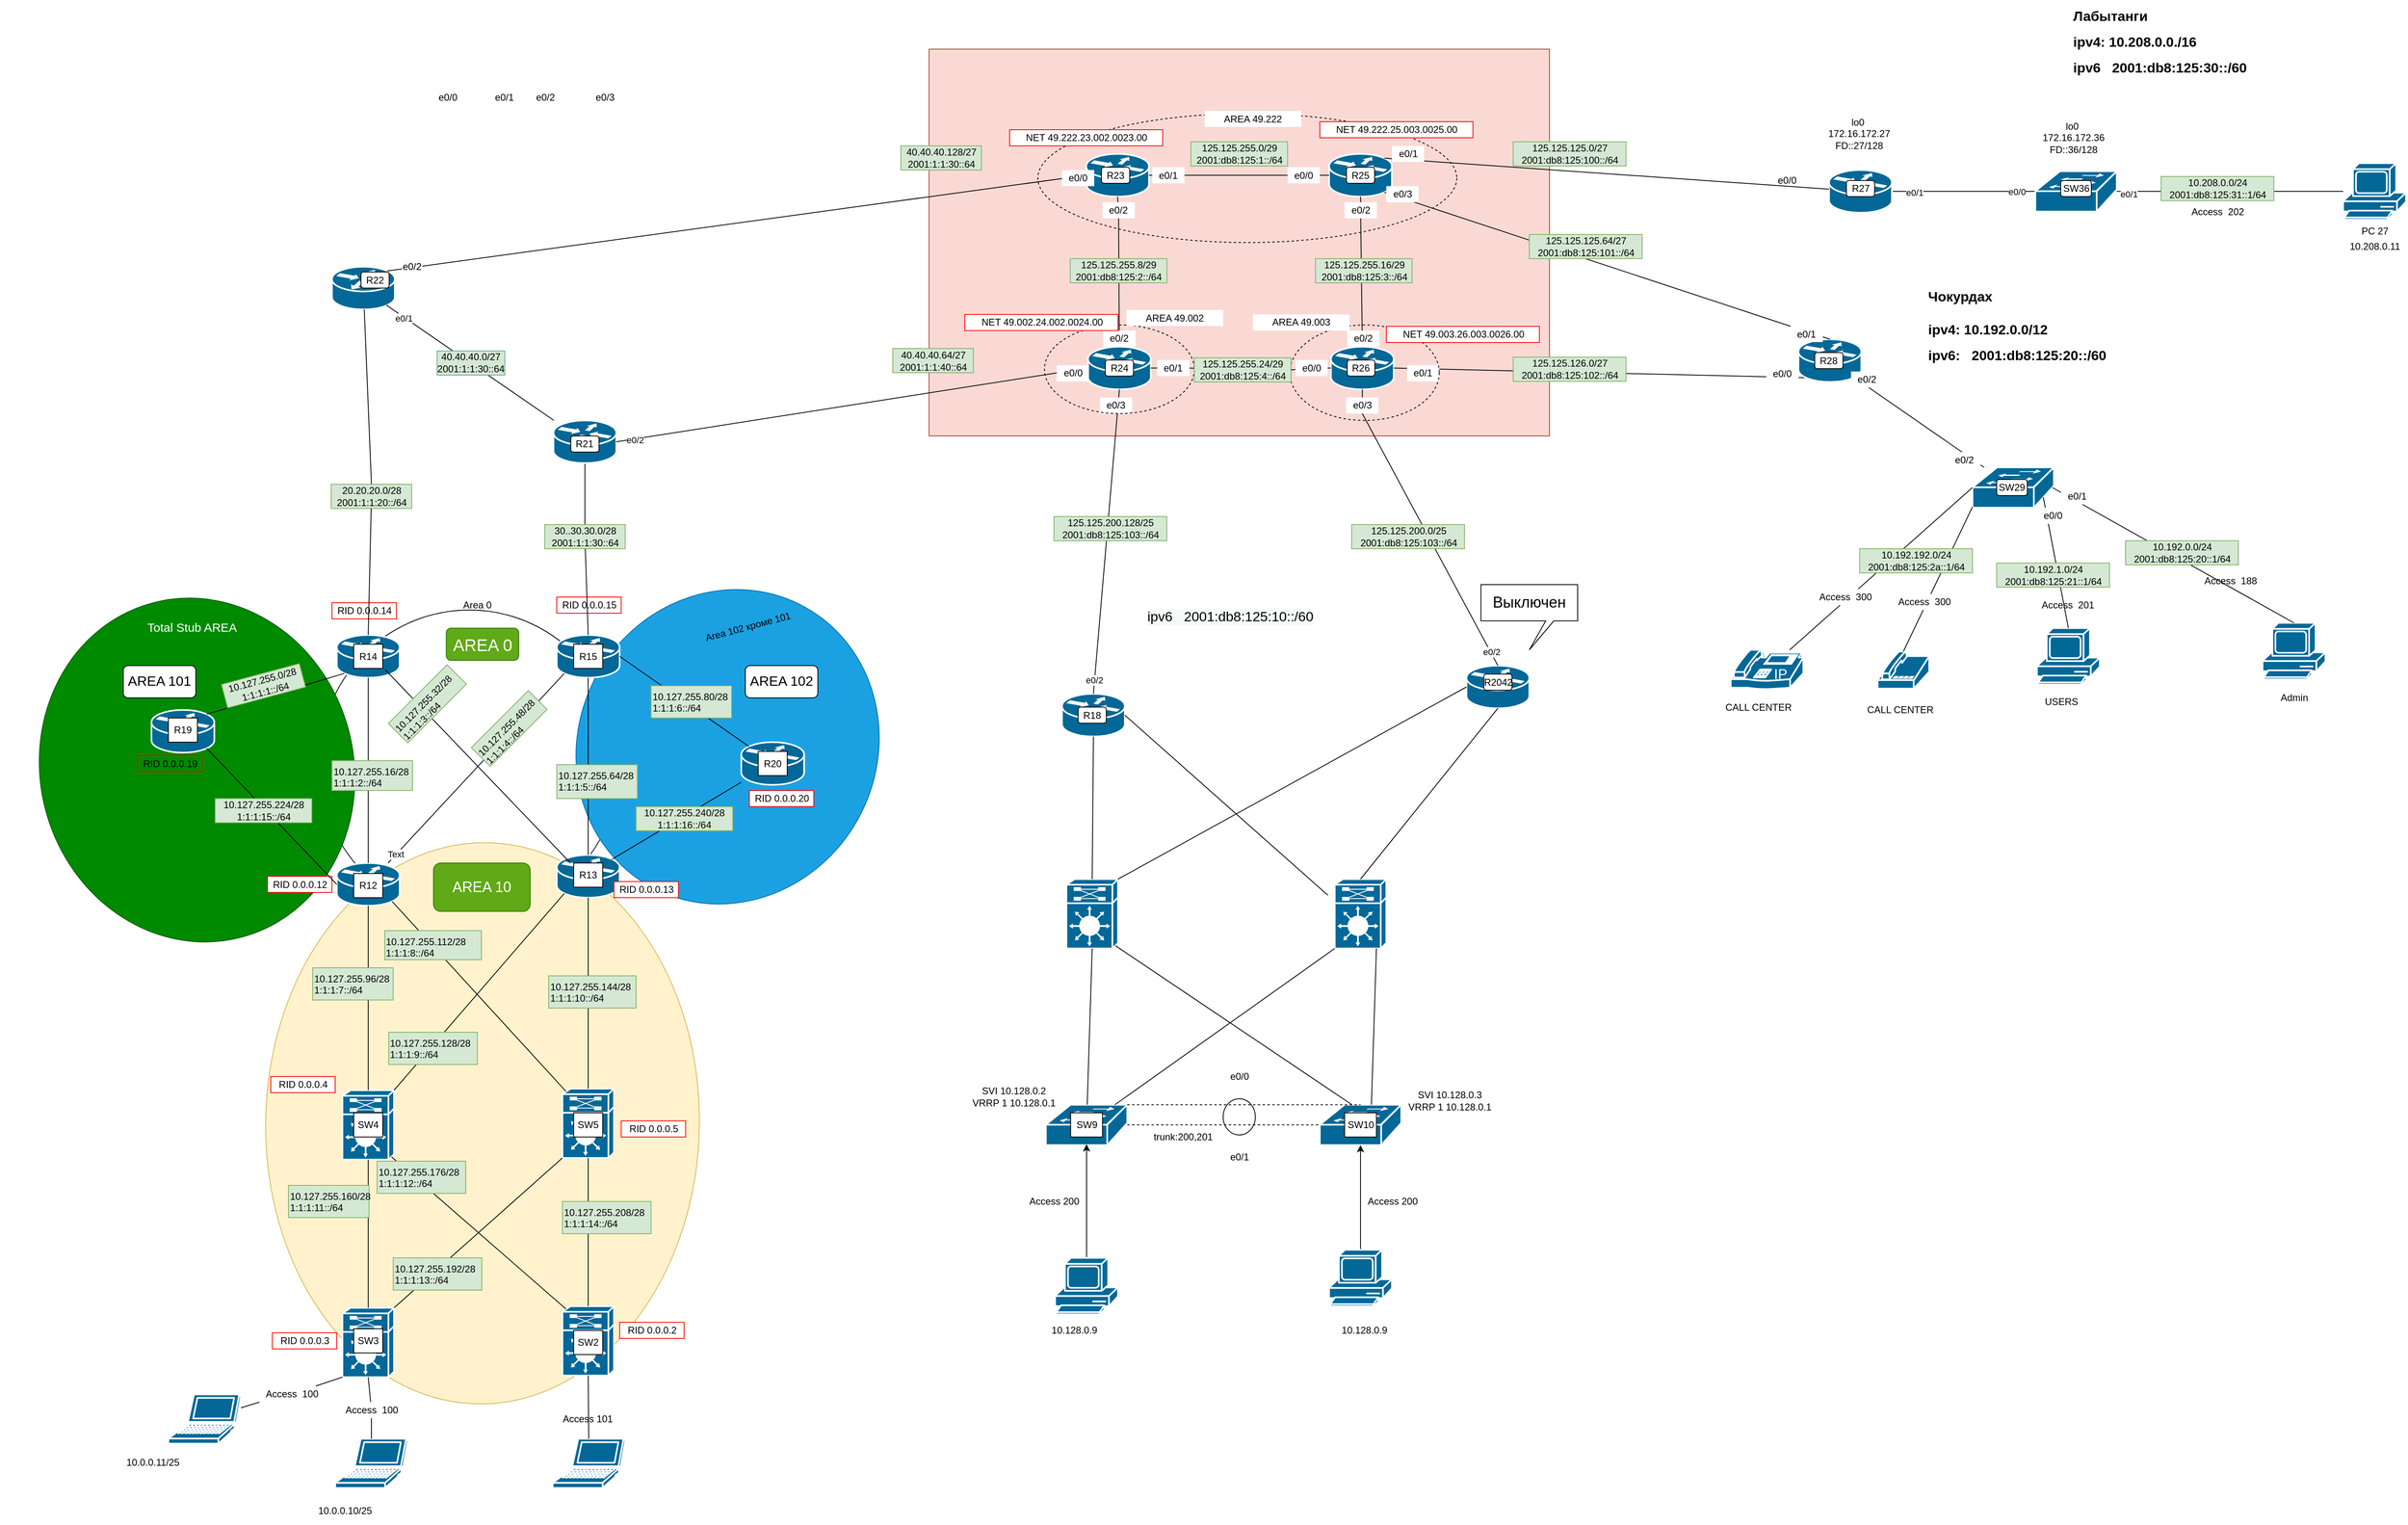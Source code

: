 <mxfile version="13.6.2" type="device" pages="6"><diagram name="Page-1" id="c37626ed-c26b-45fb-9056-f9ebc6bb27b6"><mxGraphModel dx="2769" dy="2811" grid="1" gridSize="10" guides="1" tooltips="1" connect="1" arrows="1" fold="1" page="1" pageScale="1" pageWidth="1100" pageHeight="850" background="#ffffff" math="0" shadow="0"><root><mxCell id="0"/><mxCell id="1" parent="0"/><mxCell id="FXbJChNXcGgPOkoAo5qL-145" value="" style="rounded=0;whiteSpace=wrap;html=1;fillColor=#fad9d5;strokeColor=#ae4132;" parent="1" vertex="1"><mxGeometry x="65" y="-860" width="770" height="480" as="geometry"/></mxCell><mxCell id="FXbJChNXcGgPOkoAo5qL-228" value="" style="ellipse;whiteSpace=wrap;html=1;dashed=1;fillColor=none;" parent="1" vertex="1"><mxGeometry x="200" y="-780" width="520" height="160" as="geometry"/></mxCell><mxCell id="FXbJChNXcGgPOkoAo5qL-1" value="" style="ellipse;whiteSpace=wrap;html=1;" parent="1" vertex="1"><mxGeometry x="-692" y="-164" width="373" height="381" as="geometry"/></mxCell><mxCell id="FXbJChNXcGgPOkoAo5qL-2" value="" style="ellipse;whiteSpace=wrap;html=1;fillColor=#fff2cc;strokeColor=#d6b656;rotation=91;" parent="1" vertex="1"><mxGeometry x="-837.36" y="203.85" width="696.41" height="538.29" as="geometry"/></mxCell><mxCell id="FXbJChNXcGgPOkoAo5qL-3" value="" style="ellipse;whiteSpace=wrap;html=1;rotation=-151;fillColor=#1ba1e2;strokeColor=#006EAF;fontColor=#ffffff;" parent="1" vertex="1"><mxGeometry x="-370" y="-192.31" width="370" height="396.16" as="geometry"/></mxCell><mxCell id="FXbJChNXcGgPOkoAo5qL-4" value="" style="ellipse;whiteSpace=wrap;html=1;rotation=-15;fillColor=#008a00;strokeColor=#005700;fontColor=#ffffff;" parent="1" vertex="1"><mxGeometry x="-1037.82" y="-180" width="388.82" height="429.21" as="geometry"/></mxCell><mxCell id="FXbJChNXcGgPOkoAo5qL-5" value="" style="ellipse;whiteSpace=wrap;html=1;" parent="1" vertex="1"><mxGeometry x="430" y="442.5" width="40" height="45" as="geometry"/></mxCell><mxCell id="FXbJChNXcGgPOkoAo5qL-6" value="" style="shape=mxgraph.cisco.switches.workgroup_switch;html=1;pointerEvents=1;dashed=0;fillColor=#036897;strokeColor=#ffffff;strokeWidth=2;verticalLabelPosition=bottom;verticalAlign=top;align=center;outlineConnect=0;" parent="1" vertex="1"><mxGeometry x="210" y="450" width="101" height="50" as="geometry"/></mxCell><mxCell id="FXbJChNXcGgPOkoAo5qL-7" value="" style="shape=mxgraph.cisco.switches.workgroup_switch;html=1;pointerEvents=1;dashed=0;fillColor=#036897;strokeColor=#ffffff;strokeWidth=2;verticalLabelPosition=bottom;verticalAlign=top;align=center;outlineConnect=0;" parent="1" vertex="1"><mxGeometry x="550" y="450" width="101" height="50" as="geometry"/></mxCell><mxCell id="FXbJChNXcGgPOkoAo5qL-8" style="edgeStyle=orthogonalEdgeStyle;rounded=0;orthogonalLoop=1;jettySize=auto;html=1;entryX=0.5;entryY=0.98;entryDx=0;entryDy=0;entryPerimeter=0;" parent="1" source="FXbJChNXcGgPOkoAo5qL-9" target="FXbJChNXcGgPOkoAo5qL-6" edge="1"><mxGeometry relative="1" as="geometry"/></mxCell><mxCell id="FXbJChNXcGgPOkoAo5qL-9" value="" style="shape=mxgraph.cisco.computers_and_peripherals.pc;html=1;pointerEvents=1;dashed=0;fillColor=#036897;strokeColor=#ffffff;strokeWidth=2;verticalLabelPosition=bottom;verticalAlign=top;align=center;outlineConnect=0;" parent="1" vertex="1"><mxGeometry x="221.5" y="640" width="78" height="70" as="geometry"/></mxCell><mxCell id="FXbJChNXcGgPOkoAo5qL-10" style="edgeStyle=orthogonalEdgeStyle;rounded=0;orthogonalLoop=1;jettySize=auto;html=1;" parent="1" source="FXbJChNXcGgPOkoAo5qL-11" target="FXbJChNXcGgPOkoAo5qL-7" edge="1"><mxGeometry relative="1" as="geometry"/></mxCell><mxCell id="FXbJChNXcGgPOkoAo5qL-11" value="" style="shape=mxgraph.cisco.computers_and_peripherals.pc;html=1;pointerEvents=1;dashed=0;fillColor=#036897;strokeColor=#ffffff;strokeWidth=2;verticalLabelPosition=bottom;verticalAlign=top;align=center;outlineConnect=0;" parent="1" vertex="1"><mxGeometry x="561.5" y="630" width="78" height="70" as="geometry"/></mxCell><mxCell id="FXbJChNXcGgPOkoAo5qL-12" value="" style="endArrow=none;html=1;entryX=0.5;entryY=0;entryDx=0;entryDy=0;entryPerimeter=0;exitX=1;exitY=0;exitDx=0;exitDy=0;exitPerimeter=0;dashed=1;" parent="1" source="FXbJChNXcGgPOkoAo5qL-6" target="FXbJChNXcGgPOkoAo5qL-7" edge="1"><mxGeometry width="50" height="50" relative="1" as="geometry"><mxPoint x="200" y="420" as="sourcePoint"/><mxPoint x="250" y="370" as="targetPoint"/></mxGeometry></mxCell><mxCell id="FXbJChNXcGgPOkoAo5qL-13" value="" style="endArrow=none;html=1;dashed=1;entryX=0;entryY=0.5;entryDx=0;entryDy=0;entryPerimeter=0;" parent="1" source="FXbJChNXcGgPOkoAo5qL-6" target="FXbJChNXcGgPOkoAo5qL-7" edge="1"><mxGeometry width="50" height="50" relative="1" as="geometry"><mxPoint x="350" y="490" as="sourcePoint"/><mxPoint x="540" y="487" as="targetPoint"/></mxGeometry></mxCell><mxCell id="FXbJChNXcGgPOkoAo5qL-14" value="SW9" style="rounded=0;whiteSpace=wrap;html=1;" parent="1" vertex="1"><mxGeometry x="240.75" y="460" width="39.5" height="30" as="geometry"/></mxCell><mxCell id="FXbJChNXcGgPOkoAo5qL-15" value="SW10" style="rounded=0;whiteSpace=wrap;html=1;" parent="1" vertex="1"><mxGeometry x="580.75" y="460" width="39.5" height="30" as="geometry"/></mxCell><mxCell id="FXbJChNXcGgPOkoAo5qL-16" value="10.128.0.9" style="text;html=1;align=center;verticalAlign=middle;resizable=0;points=[];autosize=1;" parent="1" vertex="1"><mxGeometry x="210.25" y="720" width="70" height="20" as="geometry"/></mxCell><mxCell id="FXbJChNXcGgPOkoAo5qL-17" value="10.128.0.9" style="text;html=1;align=center;verticalAlign=middle;resizable=0;points=[];autosize=1;" parent="1" vertex="1"><mxGeometry x="569.5" y="720" width="70" height="20" as="geometry"/></mxCell><mxCell id="FXbJChNXcGgPOkoAo5qL-18" value="e0/0" style="text;html=1;align=center;verticalAlign=middle;resizable=0;points=[];autosize=1;" parent="1" vertex="1"><mxGeometry x="430" y="405" width="40" height="20" as="geometry"/></mxCell><mxCell id="FXbJChNXcGgPOkoAo5qL-19" value="e0/1" style="text;html=1;align=center;verticalAlign=middle;resizable=0;points=[];autosize=1;" parent="1" vertex="1"><mxGeometry x="430" y="505" width="40" height="20" as="geometry"/></mxCell><mxCell id="FXbJChNXcGgPOkoAo5qL-20" value="trunk:200,201" style="text;html=1;align=center;verticalAlign=middle;resizable=0;points=[];autosize=1;" parent="1" vertex="1"><mxGeometry x="335" y="480" width="90" height="20" as="geometry"/></mxCell><mxCell id="FXbJChNXcGgPOkoAo5qL-21" value="Access 200" style="text;html=1;align=center;verticalAlign=middle;resizable=0;points=[];autosize=1;" parent="1" vertex="1"><mxGeometry x="180" y="560" width="80" height="20" as="geometry"/></mxCell><mxCell id="FXbJChNXcGgPOkoAo5qL-22" value="Access 200" style="text;html=1;align=center;verticalAlign=middle;resizable=0;points=[];autosize=1;" parent="1" vertex="1"><mxGeometry x="600" y="560" width="80" height="20" as="geometry"/></mxCell><mxCell id="FXbJChNXcGgPOkoAo5qL-23" value="SVI 10.128.0.2&lt;br&gt;VRRP 1 10.128.0.1" style="text;html=1;align=center;verticalAlign=middle;resizable=0;points=[];autosize=1;" parent="1" vertex="1"><mxGeometry x="110" y="425" width="120" height="30" as="geometry"/></mxCell><mxCell id="FXbJChNXcGgPOkoAo5qL-24" value="SVI 10.128.0.3&lt;br&gt;VRRP 1 10.128.0.1" style="text;html=1;align=center;verticalAlign=middle;resizable=0;points=[];autosize=1;" parent="1" vertex="1"><mxGeometry x="651" y="430" width="120" height="30" as="geometry"/></mxCell><mxCell id="FXbJChNXcGgPOkoAo5qL-25" value="" style="shape=mxgraph.cisco.misc.route_switch_processor;html=1;pointerEvents=1;dashed=0;fillColor=#036897;strokeColor=#ffffff;strokeWidth=2;verticalLabelPosition=bottom;verticalAlign=top;align=center;outlineConnect=0;" parent="1" vertex="1"><mxGeometry x="235.5" y="170" width="64" height="86" as="geometry"/></mxCell><mxCell id="FXbJChNXcGgPOkoAo5qL-26" value="" style="shape=mxgraph.cisco.misc.route_switch_processor;html=1;pointerEvents=1;dashed=0;fillColor=#036897;strokeColor=#ffffff;strokeWidth=2;verticalLabelPosition=bottom;verticalAlign=top;align=center;outlineConnect=0;" parent="1" vertex="1"><mxGeometry x="568.5" y="170" width="64" height="86" as="geometry"/></mxCell><mxCell id="FXbJChNXcGgPOkoAo5qL-27" value="" style="endArrow=none;html=1;entryX=0.5;entryY=1;entryDx=0;entryDy=0;entryPerimeter=0;" parent="1" source="FXbJChNXcGgPOkoAo5qL-6" target="FXbJChNXcGgPOkoAo5qL-25" edge="1"><mxGeometry width="50" height="50" relative="1" as="geometry"><mxPoint x="310" y="390" as="sourcePoint"/><mxPoint x="360" y="340" as="targetPoint"/></mxGeometry></mxCell><mxCell id="FXbJChNXcGgPOkoAo5qL-28" value="" style="endArrow=none;html=1;entryX=0.5;entryY=1;entryDx=0;entryDy=0;entryPerimeter=0;" parent="1" edge="1"><mxGeometry width="50" height="50" relative="1" as="geometry"><mxPoint x="614.049" y="450" as="sourcePoint"/><mxPoint x="620.25" y="256" as="targetPoint"/></mxGeometry></mxCell><mxCell id="FXbJChNXcGgPOkoAo5qL-29" value="" style="endArrow=none;html=1;entryX=0;entryY=1;entryDx=0;entryDy=0;entryPerimeter=0;" parent="1" source="FXbJChNXcGgPOkoAo5qL-6" target="FXbJChNXcGgPOkoAo5qL-26" edge="1"><mxGeometry width="50" height="50" relative="1" as="geometry"><mxPoint x="281.299" y="470" as="sourcePoint"/><mxPoint x="287.5" y="276.0" as="targetPoint"/></mxGeometry></mxCell><mxCell id="FXbJChNXcGgPOkoAo5qL-30" value="" style="endArrow=none;html=1;entryX=0.95;entryY=0.96;entryDx=0;entryDy=0;entryPerimeter=0;" parent="1" target="FXbJChNXcGgPOkoAo5qL-25" edge="1"><mxGeometry width="50" height="50" relative="1" as="geometry"><mxPoint x="590" y="450" as="sourcePoint"/><mxPoint x="297.5" y="286.0" as="targetPoint"/></mxGeometry></mxCell><mxCell id="FXbJChNXcGgPOkoAo5qL-31" value="" style="shape=mxgraph.cisco.misc.route_switch_processor;html=1;pointerEvents=1;dashed=0;fillColor=#036897;strokeColor=#ffffff;strokeWidth=2;verticalLabelPosition=bottom;verticalAlign=top;align=center;outlineConnect=0;" parent="1" vertex="1"><mxGeometry x="-390" y="430" width="64" height="86" as="geometry"/></mxCell><mxCell id="FXbJChNXcGgPOkoAo5qL-33" value="" style="shape=mxgraph.cisco.misc.route_switch_processor;html=1;pointerEvents=1;dashed=0;fillColor=#036897;strokeColor=#ffffff;strokeWidth=2;verticalLabelPosition=bottom;verticalAlign=top;align=center;outlineConnect=0;" parent="1" vertex="1"><mxGeometry x="-663" y="432" width="64" height="86" as="geometry"/></mxCell><mxCell id="FXbJChNXcGgPOkoAo5qL-34" value="" style="shape=mxgraph.cisco.routers.router;html=1;pointerEvents=1;dashed=0;fillColor=#036897;strokeColor=#ffffff;strokeWidth=2;verticalLabelPosition=bottom;verticalAlign=top;align=center;outlineConnect=0;" parent="1" vertex="1"><mxGeometry x="230" y="-60" width="78" height="53" as="geometry"/></mxCell><mxCell id="FXbJChNXcGgPOkoAo5qL-35" value="" style="shape=mxgraph.cisco.routers.router;html=1;pointerEvents=1;dashed=0;fillColor=#036897;strokeColor=#ffffff;strokeWidth=2;verticalLabelPosition=bottom;verticalAlign=top;align=center;outlineConnect=0;" parent="1" vertex="1"><mxGeometry x="732" y="-95" width="78" height="53" as="geometry"/></mxCell><mxCell id="FXbJChNXcGgPOkoAo5qL-36" value="" style="shape=mxgraph.cisco.routers.router;html=1;pointerEvents=1;dashed=0;fillColor=#036897;strokeColor=#ffffff;strokeWidth=2;verticalLabelPosition=bottom;verticalAlign=top;align=center;outlineConnect=0;" parent="1" vertex="1"><mxGeometry x="-397" y="-133" width="78" height="53" as="geometry"/></mxCell><mxCell id="FXbJChNXcGgPOkoAo5qL-37" value="" style="shape=mxgraph.cisco.routers.router;html=1;pointerEvents=1;dashed=0;fillColor=#036897;strokeColor=#ffffff;strokeWidth=2;verticalLabelPosition=bottom;verticalAlign=top;align=center;outlineConnect=0;" parent="1" vertex="1"><mxGeometry x="-168" width="78" height="53" as="geometry"/></mxCell><mxCell id="FXbJChNXcGgPOkoAo5qL-38" value="" style="shape=mxgraph.cisco.routers.router;html=1;pointerEvents=1;dashed=0;fillColor=#036897;strokeColor=#ffffff;strokeWidth=2;verticalLabelPosition=bottom;verticalAlign=top;align=center;outlineConnect=0;" parent="1" vertex="1"><mxGeometry x="-397" y="140" width="78" height="53" as="geometry"/></mxCell><mxCell id="FXbJChNXcGgPOkoAo5qL-39" value="" style="shape=mxgraph.cisco.routers.router;html=1;pointerEvents=1;dashed=0;fillColor=#036897;strokeColor=#ffffff;strokeWidth=2;verticalLabelPosition=bottom;verticalAlign=top;align=center;outlineConnect=0;" parent="1" vertex="1"><mxGeometry x="-670" y="-133" width="78" height="53" as="geometry"/></mxCell><mxCell id="FXbJChNXcGgPOkoAo5qL-40" value="" style="shape=mxgraph.cisco.routers.router;html=1;pointerEvents=1;dashed=0;fillColor=#036897;strokeColor=#ffffff;strokeWidth=2;verticalLabelPosition=bottom;verticalAlign=top;align=center;outlineConnect=0;" parent="1" vertex="1"><mxGeometry x="-900" y="-40" width="78" height="53" as="geometry"/></mxCell><mxCell id="FXbJChNXcGgPOkoAo5qL-41" value="" style="shape=mxgraph.cisco.routers.router;html=1;pointerEvents=1;dashed=0;fillColor=#036897;strokeColor=#ffffff;strokeWidth=2;verticalLabelPosition=bottom;verticalAlign=top;align=center;outlineConnect=0;" parent="1" vertex="1"><mxGeometry x="-670" y="150" width="78" height="53" as="geometry"/></mxCell><mxCell id="FXbJChNXcGgPOkoAo5qL-42" value="" style="endArrow=none;html=1;exitX=0.88;exitY=0.1;exitDx=0;exitDy=0;exitPerimeter=0;entryX=0.12;entryY=0.9;entryDx=0;entryDy=0;entryPerimeter=0;" parent="1" source="FXbJChNXcGgPOkoAo5qL-40" target="FXbJChNXcGgPOkoAo5qL-39" edge="1"><mxGeometry width="50" height="50" relative="1" as="geometry"><mxPoint x="-840" y="-130" as="sourcePoint"/><mxPoint x="-790" y="-180" as="targetPoint"/></mxGeometry></mxCell><mxCell id="FXbJChNXcGgPOkoAo5qL-43" value="" style="endArrow=none;html=1;exitX=0.5;exitY=0;exitDx=0;exitDy=0;exitPerimeter=0;entryX=0.5;entryY=1;entryDx=0;entryDy=0;entryPerimeter=0;" parent="1" source="FXbJChNXcGgPOkoAo5qL-41" target="FXbJChNXcGgPOkoAo5qL-39" edge="1"><mxGeometry width="50" height="50" relative="1" as="geometry"><mxPoint x="-640.0" y="120.6" as="sourcePoint"/><mxPoint x="-469.28" y="53.0" as="targetPoint"/></mxGeometry></mxCell><mxCell id="FXbJChNXcGgPOkoAo5qL-44" value="" style="endArrow=none;html=1;exitX=0.5;exitY=0;exitDx=0;exitDy=0;exitPerimeter=0;entryX=0.5;entryY=1;entryDx=0;entryDy=0;entryPerimeter=0;" parent="1" source="FXbJChNXcGgPOkoAo5qL-38" target="FXbJChNXcGgPOkoAo5qL-36" edge="1"><mxGeometry width="50" height="50" relative="1" as="geometry"><mxPoint x="-440" y="167" as="sourcePoint"/><mxPoint x="-440" y="-80" as="targetPoint"/></mxGeometry></mxCell><mxCell id="FXbJChNXcGgPOkoAo5qL-45" value="" style="endArrow=none;html=1;exitX=0.12;exitY=0.1;exitDx=0;exitDy=0;exitPerimeter=0;entryX=1;entryY=0.5;entryDx=0;entryDy=0;entryPerimeter=0;" parent="1" source="FXbJChNXcGgPOkoAo5qL-37" target="FXbJChNXcGgPOkoAo5qL-36" edge="1"><mxGeometry width="50" height="50" relative="1" as="geometry"><mxPoint x="-348" y="150" as="sourcePoint"/><mxPoint x="-348" y="-70" as="targetPoint"/></mxGeometry></mxCell><mxCell id="FXbJChNXcGgPOkoAo5qL-46" value="" style="endArrow=none;html=1;exitX=0.5;exitY=0;exitDx=0;exitDy=0;exitPerimeter=0;" parent="1" source="FXbJChNXcGgPOkoAo5qL-31" target="FXbJChNXcGgPOkoAo5qL-38" edge="1"><mxGeometry width="50" height="50" relative="1" as="geometry"><mxPoint x="-310" y="460" as="sourcePoint"/><mxPoint x="-310" y="240" as="targetPoint"/></mxGeometry></mxCell><mxCell id="FXbJChNXcGgPOkoAo5qL-47" value="" style="endArrow=none;html=1;exitX=0.5;exitY=0;exitDx=0;exitDy=0;exitPerimeter=0;entryX=0.5;entryY=1;entryDx=0;entryDy=0;entryPerimeter=0;" parent="1" source="FXbJChNXcGgPOkoAo5qL-33" target="FXbJChNXcGgPOkoAo5qL-41" edge="1"><mxGeometry width="50" height="50" relative="1" as="geometry"><mxPoint x="-621" y="160" as="sourcePoint"/><mxPoint x="-621" y="-70" as="targetPoint"/></mxGeometry></mxCell><mxCell id="FXbJChNXcGgPOkoAo5qL-48" value="" style="endArrow=none;html=1;entryX=0.12;entryY=0.9;entryDx=0;entryDy=0;entryPerimeter=0;exitX=1;exitY=0;exitDx=0;exitDy=0;exitPerimeter=0;" parent="1" source="FXbJChNXcGgPOkoAo5qL-33" target="FXbJChNXcGgPOkoAo5qL-38" edge="1"><mxGeometry width="50" height="50" relative="1" as="geometry"><mxPoint x="-591.36" y="165.3" as="sourcePoint"/><mxPoint x="-377.64" y="-75.3" as="targetPoint"/></mxGeometry></mxCell><mxCell id="FXbJChNXcGgPOkoAo5qL-49" value="" style="endArrow=none;html=1;entryX=0.88;entryY=0.9;entryDx=0;entryDy=0;entryPerimeter=0;exitX=0.07;exitY=0.04;exitDx=0;exitDy=0;exitPerimeter=0;" parent="1" source="FXbJChNXcGgPOkoAo5qL-31" target="FXbJChNXcGgPOkoAo5qL-41" edge="1"><mxGeometry width="50" height="50" relative="1" as="geometry"><mxPoint x="-589" y="442" as="sourcePoint"/><mxPoint x="-377.64" y="197.7" as="targetPoint"/></mxGeometry></mxCell><mxCell id="FXbJChNXcGgPOkoAo5qL-50" value="" style="shape=mxgraph.cisco.misc.route_switch_processor;html=1;pointerEvents=1;dashed=0;fillColor=#036897;strokeColor=#ffffff;strokeWidth=2;verticalLabelPosition=bottom;verticalAlign=top;align=center;outlineConnect=0;" parent="1" vertex="1"><mxGeometry x="-390" y="700" width="64" height="86" as="geometry"/></mxCell><mxCell id="FXbJChNXcGgPOkoAo5qL-51" value="" style="shape=mxgraph.cisco.misc.route_switch_processor;html=1;pointerEvents=1;dashed=0;fillColor=#036897;strokeColor=#ffffff;strokeWidth=2;verticalLabelPosition=bottom;verticalAlign=top;align=center;outlineConnect=0;" parent="1" vertex="1"><mxGeometry x="-663" y="702" width="64" height="86" as="geometry"/></mxCell><mxCell id="FXbJChNXcGgPOkoAo5qL-52" value="" style="endArrow=none;html=1;exitX=0.5;exitY=0;exitDx=0;exitDy=0;exitPerimeter=0;entryX=0.5;entryY=1;entryDx=0;entryDy=0;entryPerimeter=0;" parent="1" source="FXbJChNXcGgPOkoAo5qL-51" target="FXbJChNXcGgPOkoAo5qL-33" edge="1"><mxGeometry width="50" height="50" relative="1" as="geometry"><mxPoint x="-740.0" y="754" as="sourcePoint"/><mxPoint x="-740" y="525" as="targetPoint"/></mxGeometry></mxCell><mxCell id="FXbJChNXcGgPOkoAo5qL-53" value="" style="endArrow=none;html=1;exitX=0.5;exitY=0;exitDx=0;exitDy=0;exitPerimeter=0;entryX=0.5;entryY=1;entryDx=0;entryDy=0;entryPerimeter=0;" parent="1" source="FXbJChNXcGgPOkoAo5qL-50" target="FXbJChNXcGgPOkoAo5qL-31" edge="1"><mxGeometry width="50" height="50" relative="1" as="geometry"><mxPoint x="-450.0" y="720" as="sourcePoint"/><mxPoint x="-450.0" y="536" as="targetPoint"/></mxGeometry></mxCell><mxCell id="FXbJChNXcGgPOkoAo5qL-54" value="" style="endArrow=none;html=1;entryX=0.95;entryY=0.96;entryDx=0;entryDy=0;entryPerimeter=0;exitX=0.07;exitY=0.04;exitDx=0;exitDy=0;exitPerimeter=0;" parent="1" source="FXbJChNXcGgPOkoAo5qL-50" target="FXbJChNXcGgPOkoAo5qL-33" edge="1"><mxGeometry width="50" height="50" relative="1" as="geometry"><mxPoint x="-364.16" y="782.87" as="sourcePoint"/><mxPoint x="-580.0" y="547.13" as="targetPoint"/></mxGeometry></mxCell><mxCell id="FXbJChNXcGgPOkoAo5qL-55" value="" style="endArrow=none;html=1;entryX=0;entryY=1;entryDx=0;entryDy=0;entryPerimeter=0;exitX=1;exitY=0;exitDx=0;exitDy=0;exitPerimeter=0;" parent="1" source="FXbJChNXcGgPOkoAo5qL-51" target="FXbJChNXcGgPOkoAo5qL-31" edge="1"><mxGeometry width="50" height="50" relative="1" as="geometry"><mxPoint x="-365.52" y="453.44" as="sourcePoint"/><mxPoint x="-581.36" y="217.7" as="targetPoint"/></mxGeometry></mxCell><mxCell id="FXbJChNXcGgPOkoAo5qL-56" value="" style="shape=mxgraph.cisco.computers_and_peripherals.laptop;html=1;pointerEvents=1;dashed=0;fillColor=#036897;strokeColor=#ffffff;strokeWidth=2;verticalLabelPosition=bottom;verticalAlign=top;align=center;outlineConnect=0;" parent="1" vertex="1"><mxGeometry x="-672" y="864.5" width="90" height="61" as="geometry"/></mxCell><mxCell id="FXbJChNXcGgPOkoAo5qL-57" value="" style="shape=mxgraph.cisco.computers_and_peripherals.laptop;html=1;pointerEvents=1;dashed=0;fillColor=#036897;strokeColor=#ffffff;strokeWidth=2;verticalLabelPosition=bottom;verticalAlign=top;align=center;outlineConnect=0;" parent="1" vertex="1"><mxGeometry x="-402.07" y="864.5" width="90" height="61" as="geometry"/></mxCell><mxCell id="FXbJChNXcGgPOkoAo5qL-58" value="" style="endArrow=none;html=1;entryX=0.5;entryY=1;entryDx=0;entryDy=0;entryPerimeter=0;" parent="1" source="FXbJChNXcGgPOkoAo5qL-57" target="FXbJChNXcGgPOkoAo5qL-50" edge="1"><mxGeometry width="50" height="50" relative="1" as="geometry"><mxPoint x="-511.0" y="1024" as="sourcePoint"/><mxPoint x="-442.0" y="798" as="targetPoint"/></mxGeometry></mxCell><mxCell id="FXbJChNXcGgPOkoAo5qL-59" value="" style="endArrow=none;html=1;exitX=0.5;exitY=0;exitDx=0;exitDy=0;exitPerimeter=0;entryX=0.5;entryY=1;entryDx=0;entryDy=0;entryPerimeter=0;" parent="1" source="FXbJChNXcGgPOkoAo5qL-25" target="FXbJChNXcGgPOkoAo5qL-34" edge="1"><mxGeometry width="50" height="50" relative="1" as="geometry"><mxPoint x="312.67" y="178.3" as="sourcePoint"/><mxPoint x="312.67" y="-51.7" as="targetPoint"/></mxGeometry></mxCell><mxCell id="FXbJChNXcGgPOkoAo5qL-60" value="" style="endArrow=none;html=1;exitX=0.5;exitY=0;exitDx=0;exitDy=0;exitPerimeter=0;entryX=0.5;entryY=1;entryDx=0;entryDy=0;entryPerimeter=0;" parent="1" source="FXbJChNXcGgPOkoAo5qL-26" target="FXbJChNXcGgPOkoAo5qL-35" edge="1"><mxGeometry width="50" height="50" relative="1" as="geometry"><mxPoint x="585.67" y="168.3" as="sourcePoint"/><mxPoint x="585.67" y="-51.7" as="targetPoint"/></mxGeometry></mxCell><mxCell id="FXbJChNXcGgPOkoAo5qL-61" value="" style="endArrow=none;html=1;entryX=1;entryY=0.5;entryDx=0;entryDy=0;entryPerimeter=0;" parent="1" target="FXbJChNXcGgPOkoAo5qL-34" edge="1"><mxGeometry width="50" height="50" relative="1" as="geometry"><mxPoint x="560" y="190.0" as="sourcePoint"/><mxPoint x="339.17" y="-51.7" as="targetPoint"/></mxGeometry></mxCell><mxCell id="FXbJChNXcGgPOkoAo5qL-62" value="" style="endArrow=none;html=1;entryX=0;entryY=0.5;entryDx=0;entryDy=0;entryPerimeter=0;exitX=1;exitY=0;exitDx=0;exitDy=0;exitPerimeter=0;" parent="1" source="FXbJChNXcGgPOkoAo5qL-25" target="FXbJChNXcGgPOkoAo5qL-35" edge="1"><mxGeometry width="50" height="50" relative="1" as="geometry"><mxPoint x="342.31" y="183.6" as="sourcePoint"/><mxPoint x="556.03" y="-57.0" as="targetPoint"/></mxGeometry></mxCell><mxCell id="FXbJChNXcGgPOkoAo5qL-63" value="SW3" style="rounded=0;whiteSpace=wrap;html=1;" parent="1" vertex="1"><mxGeometry x="-649" y="728" width="36" height="30" as="geometry"/></mxCell><mxCell id="FXbJChNXcGgPOkoAo5qL-64" value="SW4" style="rounded=0;whiteSpace=wrap;html=1;" parent="1" vertex="1"><mxGeometry x="-649" y="460" width="36" height="30" as="geometry"/></mxCell><mxCell id="FXbJChNXcGgPOkoAo5qL-65" value="R12" style="rounded=0;whiteSpace=wrap;html=1;" parent="1" vertex="1"><mxGeometry x="-649" y="163" width="36" height="30" as="geometry"/></mxCell><mxCell id="FXbJChNXcGgPOkoAo5qL-66" value="R14" style="rounded=0;whiteSpace=wrap;html=1;" parent="1" vertex="1"><mxGeometry x="-649" y="-121.5" width="36" height="30" as="geometry"/></mxCell><mxCell id="FXbJChNXcGgPOkoAo5qL-67" value="R19" style="rounded=0;whiteSpace=wrap;html=1;" parent="1" vertex="1"><mxGeometry x="-879" y="-30" width="36" height="30" as="geometry"/></mxCell><mxCell id="FXbJChNXcGgPOkoAo5qL-68" value="R20" style="rounded=0;whiteSpace=wrap;html=1;" parent="1" vertex="1"><mxGeometry x="-147" y="11.5" width="36" height="30" as="geometry"/></mxCell><mxCell id="FXbJChNXcGgPOkoAo5qL-69" value="R15" style="rounded=0;whiteSpace=wrap;html=1;" parent="1" vertex="1"><mxGeometry x="-376" y="-121.5" width="36" height="30" as="geometry"/></mxCell><mxCell id="FXbJChNXcGgPOkoAo5qL-70" value="R13" style="rounded=0;whiteSpace=wrap;html=1;" parent="1" vertex="1"><mxGeometry x="-376" y="150" width="36" height="30" as="geometry"/></mxCell><mxCell id="FXbJChNXcGgPOkoAo5qL-71" value="SW5" style="rounded=0;whiteSpace=wrap;html=1;" parent="1" vertex="1"><mxGeometry x="-376" y="460" width="36" height="30" as="geometry"/></mxCell><mxCell id="FXbJChNXcGgPOkoAo5qL-72" value="SW2" style="rounded=0;whiteSpace=wrap;html=1;" parent="1" vertex="1"><mxGeometry x="-376" y="730" width="36" height="30" as="geometry"/></mxCell><mxCell id="FXbJChNXcGgPOkoAo5qL-75" value="&lt;font style=&quot;font-size: 15px&quot; color=&quot;#ffffff&quot;&gt;Total Stub AREA&lt;/font&gt;" style="text;html=1;align=center;verticalAlign=middle;resizable=0;points=[];autosize=1;rotation=0;" parent="1" vertex="1"><mxGeometry x="-915" y="-153" width="130" height="20" as="geometry"/></mxCell><mxCell id="FXbJChNXcGgPOkoAo5qL-76" value="Area 102 кроме 101&lt;br&gt;" style="text;html=1;align=center;verticalAlign=middle;resizable=0;points=[];autosize=1;rotation=-15;" parent="1" vertex="1"><mxGeometry x="-220" y="-153" width="120" height="20" as="geometry"/></mxCell><mxCell id="FXbJChNXcGgPOkoAo5qL-77" value="Area 0" style="text;html=1;align=center;verticalAlign=middle;resizable=0;points=[];autosize=1;" parent="1" vertex="1"><mxGeometry x="-521.5" y="-180" width="50" height="20" as="geometry"/></mxCell><mxCell id="FXbJChNXcGgPOkoAo5qL-78" value="&lt;font style=&quot;font-size: 18px&quot;&gt;AREA 10&lt;/font&gt;" style="rounded=1;whiteSpace=wrap;html=1;fillColor=#60a917;strokeColor=#2D7600;fontColor=#ffffff;" parent="1" vertex="1"><mxGeometry x="-550" y="150" width="120" height="60" as="geometry"/></mxCell><mxCell id="FXbJChNXcGgPOkoAo5qL-79" value="" style="endArrow=none;html=1;" parent="1" edge="1"><mxGeometry width="50" height="50" relative="1" as="geometry"><mxPoint x="-610.0" y="-90" as="sourcePoint"/><mxPoint x="-380" y="150.0" as="targetPoint"/></mxGeometry></mxCell><mxCell id="FXbJChNXcGgPOkoAo5qL-80" value="" style="endArrow=none;html=1;entryX=0.12;entryY=0.9;entryDx=0;entryDy=0;entryPerimeter=0;" parent="1" source="FXbJChNXcGgPOkoAo5qL-41" target="FXbJChNXcGgPOkoAo5qL-36" edge="1"><mxGeometry width="50" height="50" relative="1" as="geometry"><mxPoint x="-811.36" y="-14.7" as="sourcePoint"/><mxPoint x="-640.64" y="-65.3" as="targetPoint"/></mxGeometry></mxCell><mxCell id="FXbJChNXcGgPOkoAo5qL-81" value="Text" style="edgeLabel;html=1;align=center;verticalAlign=middle;resizable=0;points=[];" parent="FXbJChNXcGgPOkoAo5qL-80" vertex="1" connectable="0"><mxGeometry x="-0.908" y="1" relative="1" as="geometry"><mxPoint as="offset"/></mxGeometry></mxCell><mxCell id="FXbJChNXcGgPOkoAo5qL-82" value="RID 0.0.0.19" style="text;html=1;align=center;verticalAlign=middle;resizable=0;points=[];autosize=1;strokeColor=#FF0000;" parent="1" vertex="1"><mxGeometry x="-917.36" y="16.5" width="80" height="20" as="geometry"/></mxCell><mxCell id="FXbJChNXcGgPOkoAo5qL-83" value="RID 0.0.0.14" style="text;html=1;align=center;verticalAlign=middle;resizable=0;points=[];autosize=1;gradientDirection=north;fillColor=#ffffff;strokeColor=#FF0000;" parent="1" vertex="1"><mxGeometry x="-676" y="-173" width="80" height="20" as="geometry"/></mxCell><mxCell id="FXbJChNXcGgPOkoAo5qL-84" value="10.127.255.0/28&lt;br&gt;1:1:1:1::/64" style="text;html=1;align=center;verticalAlign=middle;resizable=0;points=[];autosize=1;rotation=-15;fillColor=#d5e8d4;strokeColor=#82b366;" parent="1" vertex="1"><mxGeometry x="-811" y="-85" width="100" height="30" as="geometry"/></mxCell><UserObject label="10.127.255.16/28&lt;br&gt;1:1:1:2::/64" link="10.127.255.16/28" id="FXbJChNXcGgPOkoAo5qL-85"><mxCell style="text;whiteSpace=wrap;html=1;rotation=0;fillColor=#d5e8d4;strokeColor=#82b366;" parent="1" vertex="1"><mxGeometry x="-676" y="23" width="100" height="37" as="geometry"/></mxCell></UserObject><UserObject label="10.127.255.32/28&lt;br&gt;1:1:1:3::/64" link="10.127.255.32/28" id="FXbJChNXcGgPOkoAo5qL-86"><mxCell style="text;whiteSpace=wrap;html=1;rotation=-45;fillColor=#d5e8d4;strokeColor=#82b366;" parent="1" vertex="1"><mxGeometry x="-609.1" y="-64.57" width="103" height="33.99" as="geometry"/></mxCell></UserObject><UserObject label="10.127.255.48/28&lt;br&gt;1:1:1:4::/64" link="10.127.255.48/28" id="FXbJChNXcGgPOkoAo5qL-87"><mxCell style="text;whiteSpace=wrap;html=1;fillColor=#d5e8d4;strokeColor=#82b366;rotation=-45;" parent="1" vertex="1"><mxGeometry x="-506.03" y="-33.36" width="100" height="32.93" as="geometry"/></mxCell></UserObject><UserObject label="10.127.255.64/28&lt;br&gt;1:1:1:5::/64" link="10.127.255.64/28" id="FXbJChNXcGgPOkoAo5qL-88"><mxCell style="text;whiteSpace=wrap;html=1;fillColor=#d5e8d4;strokeColor=#82b366;" parent="1" vertex="1"><mxGeometry x="-397" y="28" width="100" height="42" as="geometry"/></mxCell></UserObject><UserObject label="10.127.255.80/28&lt;br&gt;1:1:1:6::/64" link="10.127.255.80/28" id="FXbJChNXcGgPOkoAo5qL-89"><mxCell style="text;whiteSpace=wrap;html=1;fillColor=#d5e8d4;strokeColor=#82b366;" parent="1" vertex="1"><mxGeometry x="-280" y="-70" width="100" height="40" as="geometry"/></mxCell></UserObject><UserObject label="10.127.255.96/28&lt;br&gt;1:1:1:7::/64" link="10.127.255.96/28" id="FXbJChNXcGgPOkoAo5qL-90"><mxCell style="text;whiteSpace=wrap;html=1;fillColor=#d5e8d4;strokeColor=#82b366;" parent="1" vertex="1"><mxGeometry x="-700" y="280" width="100" height="40" as="geometry"/></mxCell></UserObject><UserObject label="10.127.255.112/28&lt;br&gt;1:1:1:8::/64" link="10.127.255.112/28" id="FXbJChNXcGgPOkoAo5qL-91"><mxCell style="text;whiteSpace=wrap;html=1;fillColor=#d5e8d4;strokeColor=#82b366;" parent="1" vertex="1"><mxGeometry x="-610.51" y="233.89" width="120" height="36.11" as="geometry"/></mxCell></UserObject><UserObject label="10.127.255.128/28&lt;br&gt;1:1:1:9::/64" link="10.127.255.128/28" id="FXbJChNXcGgPOkoAo5qL-92"><mxCell style="text;whiteSpace=wrap;html=1;fillColor=#d5e8d4;strokeColor=#82b366;" parent="1" vertex="1"><mxGeometry x="-605.51" y="360" width="110" height="40" as="geometry"/></mxCell></UserObject><UserObject label="10.127.255.144/28&lt;br&gt;1:1:1:10::/64" link="10.127.255.144/28" id="FXbJChNXcGgPOkoAo5qL-93"><mxCell style="text;whiteSpace=wrap;html=1;fillColor=#d5e8d4;strokeColor=#82b366;" parent="1" vertex="1"><mxGeometry x="-407.07" y="290" width="108.5" height="40" as="geometry"/></mxCell></UserObject><UserObject label="10.127.255.160/28&lt;br&gt;1:1:1:11::/64" link="10.127.255.160/28" id="FXbJChNXcGgPOkoAo5qL-94"><mxCell style="text;whiteSpace=wrap;html=1;fillColor=#d5e8d4;strokeColor=#82b366;" parent="1" vertex="1"><mxGeometry x="-730" y="550" width="100" height="40" as="geometry"/></mxCell></UserObject><UserObject label="10.127.255.176/28&lt;br&gt;1:1:1:12::/64" link="10.127.255.176/28" id="FXbJChNXcGgPOkoAo5qL-95"><mxCell style="text;whiteSpace=wrap;html=1;fillColor=#d5e8d4;strokeColor=#82b366;" parent="1" vertex="1"><mxGeometry x="-620" y="520" width="110" height="40" as="geometry"/></mxCell></UserObject><UserObject label="10.127.255.192/28&lt;br&gt;1:1:1:13::/64" link="10.127.255.192/28" id="FXbJChNXcGgPOkoAo5qL-96"><mxCell style="text;whiteSpace=wrap;html=1;fillColor=#d5e8d4;strokeColor=#82b366;" parent="1" vertex="1"><mxGeometry x="-600" y="640" width="110" height="40" as="geometry"/></mxCell></UserObject><UserObject label="10.127.255.208/28&lt;br&gt;1:1:1:14::/64" link="10.127.255.208/28" id="FXbJChNXcGgPOkoAo5qL-97"><mxCell style="text;whiteSpace=wrap;html=1;fillColor=#d5e8d4;strokeColor=#82b366;" parent="1" vertex="1"><mxGeometry x="-390" y="570" width="110" height="40" as="geometry"/></mxCell></UserObject><mxCell id="FXbJChNXcGgPOkoAo5qL-98" value="RID 0.0.0.15" style="text;html=1;align=center;verticalAlign=middle;resizable=0;points=[];autosize=1;fillColor=#ffffff;gradientColor=#ffffff;gradientDirection=east;strokeColor=#FF0000;" parent="1" vertex="1"><mxGeometry x="-397.07" y="-180" width="80" height="20" as="geometry"/></mxCell><mxCell id="FXbJChNXcGgPOkoAo5qL-99" value="" style="shape=mxgraph.cisco.computers_and_peripherals.laptop;html=1;pointerEvents=1;dashed=0;fillColor=#036897;strokeColor=#ffffff;strokeWidth=2;verticalLabelPosition=bottom;verticalAlign=top;align=center;outlineConnect=0;" parent="1" vertex="1"><mxGeometry x="-879" y="809.5" width="90" height="61" as="geometry"/></mxCell><mxCell id="FXbJChNXcGgPOkoAo5qL-100" value="" style="endArrow=none;html=1;entryX=0;entryY=1;entryDx=0;entryDy=0;entryPerimeter=0;" parent="1" source="FXbJChNXcGgPOkoAo5qL-101" target="FXbJChNXcGgPOkoAo5qL-51" edge="1"><mxGeometry width="50" height="50" relative="1" as="geometry"><mxPoint x="-859.0" y="1006" as="sourcePoint"/><mxPoint x="-790.0" y="780" as="targetPoint"/></mxGeometry></mxCell><mxCell id="FXbJChNXcGgPOkoAo5qL-101" value="Access&amp;nbsp; 100" style="text;html=1;align=center;verticalAlign=middle;resizable=0;points=[];autosize=1;" parent="1" vertex="1"><mxGeometry x="-766" y="799" width="80" height="20" as="geometry"/></mxCell><mxCell id="FXbJChNXcGgPOkoAo5qL-102" value="" style="endArrow=none;html=1;entryX=0;entryY=1;entryDx=0;entryDy=0;entryPerimeter=0;" parent="1" source="FXbJChNXcGgPOkoAo5qL-99" target="FXbJChNXcGgPOkoAo5qL-101" edge="1"><mxGeometry width="50" height="50" relative="1" as="geometry"><mxPoint x="-837.36" y="836.884" as="sourcePoint"/><mxPoint x="-663" y="788" as="targetPoint"/></mxGeometry></mxCell><mxCell id="FXbJChNXcGgPOkoAo5qL-103" value="" style="endArrow=none;html=1;entryX=0.5;entryY=1;entryDx=0;entryDy=0;entryPerimeter=0;" parent="1" source="FXbJChNXcGgPOkoAo5qL-125" target="FXbJChNXcGgPOkoAo5qL-51" edge="1"><mxGeometry width="50" height="50" relative="1" as="geometry"><mxPoint x="-625" y="930" as="sourcePoint"/><mxPoint x="-626" y="840" as="targetPoint"/></mxGeometry></mxCell><UserObject label="10.0.0.11/25" link="10.0.0.0/25" id="FXbJChNXcGgPOkoAo5qL-105"><mxCell style="text;whiteSpace=wrap;html=1;" parent="1" vertex="1"><mxGeometry x="-933" y="880" width="90" height="30" as="geometry"/></mxCell></UserObject><mxCell id="FXbJChNXcGgPOkoAo5qL-107" value="RID 0.0.0.20" style="text;html=1;align=center;verticalAlign=middle;resizable=0;points=[];autosize=1;fillColor=#ffffff;gradientColor=#ffffff;gradientDirection=east;strokeColor=#FF0000;" parent="1" vertex="1"><mxGeometry x="-158" y="60" width="80" height="20" as="geometry"/></mxCell><mxCell id="FXbJChNXcGgPOkoAo5qL-108" value="RID 0.0.0.13" style="text;html=1;align=center;verticalAlign=middle;resizable=0;points=[];autosize=1;fillColor=#ffffff;gradientColor=#ffffff;gradientDirection=east;strokeColor=#FF0000;" parent="1" vertex="1"><mxGeometry x="-326" y="173" width="80" height="20" as="geometry"/></mxCell><mxCell id="FXbJChNXcGgPOkoAo5qL-109" value="RID 0.0.0.12" style="text;html=1;align=center;verticalAlign=middle;resizable=0;points=[];autosize=1;fillColor=#ffffff;gradientColor=#ffffff;gradientDirection=east;strokeColor=#FF0000;" parent="1" vertex="1"><mxGeometry x="-756" y="166.5" width="80" height="20" as="geometry"/></mxCell><mxCell id="FXbJChNXcGgPOkoAo5qL-110" value="RID 0.0.0.5" style="text;html=1;align=center;verticalAlign=middle;resizable=0;points=[];autosize=1;fillColor=#ffffff;gradientColor=#ffffff;gradientDirection=east;strokeColor=#FF0000;" parent="1" vertex="1"><mxGeometry x="-317.07" y="470" width="80" height="20" as="geometry"/></mxCell><mxCell id="FXbJChNXcGgPOkoAo5qL-111" value="RID 0.0.0.4" style="text;html=1;align=center;verticalAlign=middle;resizable=0;points=[];autosize=1;fillColor=#ffffff;gradientColor=#ffffff;gradientDirection=east;strokeColor=#FF0000;" parent="1" vertex="1"><mxGeometry x="-752" y="415" width="80" height="20" as="geometry"/></mxCell><mxCell id="FXbJChNXcGgPOkoAo5qL-112" value="RID 0.0.0.2" style="text;html=1;align=center;verticalAlign=middle;resizable=0;points=[];autosize=1;fillColor=#ffffff;gradientColor=#ffffff;gradientDirection=east;strokeColor=#FF0000;" parent="1" vertex="1"><mxGeometry x="-319" y="720" width="80" height="20" as="geometry"/></mxCell><mxCell id="FXbJChNXcGgPOkoAo5qL-113" value="RID 0.0.0.3" style="text;html=1;align=center;verticalAlign=middle;resizable=0;points=[];autosize=1;fillColor=#ffffff;gradientColor=#ffffff;gradientDirection=east;strokeColor=#FF0000;" parent="1" vertex="1"><mxGeometry x="-750" y="733" width="80" height="20" as="geometry"/></mxCell><mxCell id="FXbJChNXcGgPOkoAo5qL-117" value="" style="endArrow=none;html=1;exitX=0.5;exitY=0;exitDx=0;exitDy=0;exitPerimeter=0;" parent="1" source="FXbJChNXcGgPOkoAo5qL-116" target="FXbJChNXcGgPOkoAo5qL-130" edge="1"><mxGeometry width="50" height="50" relative="1" as="geometry"><mxPoint x="-358" y="-133" as="sourcePoint"/><mxPoint x="-350" y="-410" as="targetPoint"/></mxGeometry></mxCell><mxCell id="FXbJChNXcGgPOkoAo5qL-118" value="" style="endArrow=none;html=1;exitX=0.88;exitY=0.9;exitDx=0;exitDy=0;exitPerimeter=0;entryX=0;entryY=0.5;entryDx=0;entryDy=0;entryPerimeter=0;" parent="1" source="FXbJChNXcGgPOkoAo5qL-40" target="FXbJChNXcGgPOkoAo5qL-41" edge="1"><mxGeometry width="50" height="50" relative="1" as="geometry"><mxPoint x="-905.36" y="140.0" as="sourcePoint"/><mxPoint x="-734.64" y="89.4" as="targetPoint"/></mxGeometry></mxCell><mxCell id="FXbJChNXcGgPOkoAo5qL-119" value="10.127.255.224/28&lt;br&gt;1:1:1:15::/64" style="text;html=1;align=center;verticalAlign=middle;resizable=0;points=[];autosize=1;rotation=0;fillColor=#d5e8d4;strokeColor=#82b366;" parent="1" vertex="1"><mxGeometry x="-821" y="70" width="120" height="30" as="geometry"/></mxCell><mxCell id="FXbJChNXcGgPOkoAo5qL-120" value="" style="endArrow=none;html=1;exitX=0.88;exitY=0.1;exitDx=0;exitDy=0;exitPerimeter=0;" parent="1" source="FXbJChNXcGgPOkoAo5qL-38" target="FXbJChNXcGgPOkoAo5qL-37" edge="1"><mxGeometry width="50" height="50" relative="1" as="geometry"><mxPoint x="-194.4" y="93.0" as="sourcePoint"/><mxPoint x="-75.71" y="262.4" as="targetPoint"/></mxGeometry></mxCell><mxCell id="FXbJChNXcGgPOkoAo5qL-121" value="10.127.255.240/28&lt;br&gt;1:1:1:16::/64" style="text;html=1;align=center;verticalAlign=middle;resizable=0;points=[];autosize=1;rotation=0;fillColor=#d5e8d4;strokeColor=#82b366;" parent="1" vertex="1"><mxGeometry x="-298.57" y="80" width="120" height="30" as="geometry"/></mxCell><mxCell id="FXbJChNXcGgPOkoAo5qL-122" value="&lt;font style=&quot;font-size: 21px&quot;&gt;AREA 0&lt;/font&gt;" style="rounded=1;whiteSpace=wrap;html=1;fillColor=#60a917;strokeColor=#2D7600;fontColor=#ffffff;" parent="1" vertex="1"><mxGeometry x="-534.16" y="-141.5" width="90" height="40" as="geometry"/></mxCell><mxCell id="FXbJChNXcGgPOkoAo5qL-123" value="&lt;font style=&quot;font-size: 17px&quot;&gt;AREA 102&lt;/font&gt;" style="rounded=1;whiteSpace=wrap;html=1;" parent="1" vertex="1"><mxGeometry x="-163.0" y="-95" width="90" height="40" as="geometry"/></mxCell><mxCell id="FXbJChNXcGgPOkoAo5qL-124" value="&lt;font style=&quot;font-size: 17px&quot;&gt;AREA 101&lt;/font&gt;" style="rounded=1;whiteSpace=wrap;html=1;" parent="1" vertex="1"><mxGeometry x="-935" y="-95" width="90" height="40" as="geometry"/></mxCell><mxCell id="FXbJChNXcGgPOkoAo5qL-125" value="Access&amp;nbsp; 100" style="text;html=1;align=center;verticalAlign=middle;resizable=0;points=[];autosize=1;" parent="1" vertex="1"><mxGeometry x="-667" y="819" width="80" height="20" as="geometry"/></mxCell><mxCell id="FXbJChNXcGgPOkoAo5qL-126" value="" style="endArrow=none;html=1;entryX=0.5;entryY=1;entryDx=0;entryDy=0;entryPerimeter=0;" parent="1" source="FXbJChNXcGgPOkoAo5qL-56" target="FXbJChNXcGgPOkoAo5qL-125" edge="1"><mxGeometry width="50" height="50" relative="1" as="geometry"><mxPoint x="-626.061" y="930" as="sourcePoint"/><mxPoint x="-631.0" y="788.0" as="targetPoint"/></mxGeometry></mxCell><mxCell id="FXbJChNXcGgPOkoAo5qL-127" value="Access 101" style="text;html=1;align=center;verticalAlign=middle;resizable=0;points=[];autosize=1;" parent="1" vertex="1"><mxGeometry x="-399" y="830" width="80" height="20" as="geometry"/></mxCell><UserObject label="10.0.0.10/25" link="10.0.0.0/25" id="FXbJChNXcGgPOkoAo5qL-128"><mxCell style="text;whiteSpace=wrap;html=1;" parent="1" vertex="1"><mxGeometry x="-695" y="940" width="90" height="30" as="geometry"/></mxCell></UserObject><mxCell id="FXbJChNXcGgPOkoAo5qL-129" value="" style="shape=mxgraph.cisco.routers.router;html=1;pointerEvents=1;dashed=0;fillColor=#036897;strokeColor=#ffffff;strokeWidth=2;verticalLabelPosition=bottom;verticalAlign=top;align=center;outlineConnect=0;" parent="1" vertex="1"><mxGeometry x="-676" y="-590" width="78" height="53" as="geometry"/></mxCell><mxCell id="FXbJChNXcGgPOkoAo5qL-130" value="" style="shape=mxgraph.cisco.routers.router;html=1;pointerEvents=1;dashed=0;fillColor=#036897;strokeColor=#ffffff;strokeWidth=2;verticalLabelPosition=bottom;verticalAlign=top;align=center;outlineConnect=0;" parent="1" vertex="1"><mxGeometry x="-401.07" y="-399.25" width="78" height="53" as="geometry"/></mxCell><mxCell id="FXbJChNXcGgPOkoAo5qL-133" value="" style="endArrow=none;html=1;exitX=0.5;exitY=0;exitDx=0;exitDy=0;exitPerimeter=0;" parent="1" source="FXbJChNXcGgPOkoAo5qL-114" target="FXbJChNXcGgPOkoAo5qL-129" edge="1"><mxGeometry width="50" height="50" relative="1" as="geometry"><mxPoint x="-618" y="-218.0" as="sourcePoint"/><mxPoint x="-620" y="-299.0" as="targetPoint"/></mxGeometry></mxCell><mxCell id="FXbJChNXcGgPOkoAo5qL-114" value="20.20.20.0/28&lt;br&gt;2001:1:1:20::/64" style="text;html=1;align=center;verticalAlign=middle;resizable=0;points=[];autosize=1;rotation=0;fillColor=#d5e8d4;strokeColor=#82b366;" parent="1" vertex="1"><mxGeometry x="-677" y="-320" width="100" height="30" as="geometry"/></mxCell><mxCell id="FXbJChNXcGgPOkoAo5qL-135" value="" style="endArrow=none;html=1;exitX=0.5;exitY=0;exitDx=0;exitDy=0;exitPerimeter=0;" parent="1" source="FXbJChNXcGgPOkoAo5qL-39" target="FXbJChNXcGgPOkoAo5qL-114" edge="1"><mxGeometry width="50" height="50" relative="1" as="geometry"><mxPoint x="-631" y="-133" as="sourcePoint"/><mxPoint x="-624.582" y="-425" as="targetPoint"/></mxGeometry></mxCell><mxCell id="FXbJChNXcGgPOkoAo5qL-136" value="&lt;span style=&quot;color: rgb(0, 0, 0); font-family: helvetica; font-size: 12px; font-style: normal; font-weight: 400; letter-spacing: normal; text-align: center; text-indent: 0px; text-transform: none; word-spacing: 0px; display: inline; float: none;&quot;&gt;40.40.40.0/27&lt;/span&gt;&lt;br style=&quot;color: rgb(0, 0, 0); font-family: helvetica; font-size: 12px; font-style: normal; font-weight: 400; letter-spacing: normal; text-align: center; text-indent: 0px; text-transform: none; word-spacing: 0px;&quot;&gt;&lt;span style=&quot;color: rgb(0, 0, 0); font-family: helvetica; font-size: 12px; font-style: normal; font-weight: 400; letter-spacing: normal; text-align: center; text-indent: 0px; text-transform: none; word-spacing: 0px; display: inline; float: none;&quot;&gt;2001:1:1:30::64&lt;/span&gt;" style="endArrow=none;html=1;entryX=0.88;entryY=0.9;entryDx=0;entryDy=0;entryPerimeter=0;labelBackgroundColor=#D5E8D4;labelBorderColor=#67AB9F;" parent="1" source="FXbJChNXcGgPOkoAo5qL-130" edge="1"><mxGeometry width="50" height="50" relative="1" as="geometry"><mxPoint x="-400.0" y="-406.642" as="sourcePoint"/><mxPoint x="-608.36" y="-542.3" as="targetPoint"/></mxGeometry></mxCell><mxCell id="FXbJChNXcGgPOkoAo5qL-268" value="e0/1" style="edgeLabel;html=1;align=center;verticalAlign=middle;resizable=0;points=[];" parent="FXbJChNXcGgPOkoAo5qL-136" vertex="1" connectable="0"><mxGeometry x="0.787" y="1" relative="1" as="geometry"><mxPoint as="offset"/></mxGeometry></mxCell><mxCell id="FXbJChNXcGgPOkoAo5qL-137" value="" style="shape=mxgraph.cisco.routers.router;html=1;pointerEvents=1;dashed=0;fillColor=#036897;strokeColor=#ffffff;strokeWidth=2;verticalLabelPosition=bottom;verticalAlign=top;align=center;outlineConnect=0;" parent="1" vertex="1"><mxGeometry x="260" y="-730" width="78" height="53" as="geometry"/></mxCell><mxCell id="FXbJChNXcGgPOkoAo5qL-138" value="" style="shape=mxgraph.cisco.routers.router;html=1;pointerEvents=1;dashed=0;fillColor=#036897;strokeColor=#ffffff;strokeWidth=2;verticalLabelPosition=bottom;verticalAlign=top;align=center;outlineConnect=0;" parent="1" vertex="1"><mxGeometry x="561.5" y="-730" width="78" height="53" as="geometry"/></mxCell><mxCell id="FXbJChNXcGgPOkoAo5qL-139" value="" style="endArrow=none;html=1;entryX=1;entryY=0.5;entryDx=0;entryDy=0;entryPerimeter=0;" parent="1" source="FXbJChNXcGgPOkoAo5qL-150" target="FXbJChNXcGgPOkoAo5qL-137" edge="1"><mxGeometry width="50" height="50" relative="1" as="geometry"><mxPoint x="306.0" y="-440" as="sourcePoint"/><mxPoint x="308.686" y="-667" as="targetPoint"/></mxGeometry></mxCell><mxCell id="FXbJChNXcGgPOkoAo5qL-140" value="" style="shape=mxgraph.cisco.routers.router;html=1;pointerEvents=1;dashed=0;fillColor=#036897;strokeColor=#ffffff;strokeWidth=2;verticalLabelPosition=bottom;verticalAlign=top;align=center;outlineConnect=0;" parent="1" vertex="1"><mxGeometry x="262.25" y="-490.75" width="78" height="53" as="geometry"/></mxCell><mxCell id="FXbJChNXcGgPOkoAo5qL-141" value="" style="shape=mxgraph.cisco.routers.router;html=1;pointerEvents=1;dashed=0;fillColor=#036897;strokeColor=#ffffff;strokeWidth=2;verticalLabelPosition=bottom;verticalAlign=top;align=center;outlineConnect=0;" parent="1" vertex="1"><mxGeometry x="563.75" y="-490.75" width="78" height="53" as="geometry"/></mxCell><mxCell id="FXbJChNXcGgPOkoAo5qL-142" value="" style="endArrow=none;html=1;entryX=1;entryY=0.5;entryDx=0;entryDy=0;entryPerimeter=0;" parent="1" source="FXbJChNXcGgPOkoAo5qL-163" target="FXbJChNXcGgPOkoAo5qL-140" edge="1"><mxGeometry width="50" height="50" relative="1" as="geometry"><mxPoint x="308.25" y="-200.75" as="sourcePoint"/><mxPoint x="310.936" y="-427.75" as="targetPoint"/></mxGeometry></mxCell><mxCell id="FXbJChNXcGgPOkoAo5qL-143" value="" style="endArrow=none;html=1;entryX=0.5;entryY=1;entryDx=0;entryDy=0;entryPerimeter=0;" parent="1" source="FXbJChNXcGgPOkoAo5qL-152" target="FXbJChNXcGgPOkoAo5qL-137" edge="1"><mxGeometry width="50" height="50" relative="1" as="geometry"><mxPoint x="569.5" y="-630" as="sourcePoint"/><mxPoint x="346" y="-630" as="targetPoint"/></mxGeometry></mxCell><mxCell id="FXbJChNXcGgPOkoAo5qL-144" value="" style="endArrow=none;html=1;entryX=0.5;entryY=1;entryDx=0;entryDy=0;entryPerimeter=0;exitX=0.5;exitY=0;exitDx=0;exitDy=0;exitPerimeter=0;" parent="1" source="FXbJChNXcGgPOkoAo5qL-159" target="FXbJChNXcGgPOkoAo5qL-138" edge="1"><mxGeometry width="50" height="50" relative="1" as="geometry"><mxPoint x="673.296" y="-543" as="sourcePoint"/><mxPoint x="670.0" y="-667.0" as="targetPoint"/></mxGeometry></mxCell><mxCell id="FXbJChNXcGgPOkoAo5qL-150" value="e0/1" style="text;html=1;align=center;verticalAlign=middle;whiteSpace=wrap;rounded=0;fillColor=#ffffff;" parent="1" vertex="1"><mxGeometry x="342" y="-713.5" width="40" height="20" as="geometry"/></mxCell><mxCell id="FXbJChNXcGgPOkoAo5qL-151" value="" style="endArrow=none;html=1;entryX=1;entryY=0.5;entryDx=0;entryDy=0;entryPerimeter=0;" parent="1" source="FXbJChNXcGgPOkoAo5qL-157" target="FXbJChNXcGgPOkoAo5qL-150" edge="1"><mxGeometry width="50" height="50" relative="1" as="geometry"><mxPoint x="561.5" y="-703.5" as="sourcePoint"/><mxPoint x="338" y="-703.5" as="targetPoint"/></mxGeometry></mxCell><mxCell id="FXbJChNXcGgPOkoAo5qL-152" value="e0/2" style="text;html=1;align=center;verticalAlign=middle;whiteSpace=wrap;rounded=0;fillColor=#ffffff;" parent="1" vertex="1"><mxGeometry x="280.25" y="-670" width="40" height="20" as="geometry"/></mxCell><mxCell id="FXbJChNXcGgPOkoAo5qL-153" value="" style="endArrow=none;html=1;entryX=0.5;entryY=1;entryDx=0;entryDy=0;entryPerimeter=0;" parent="1" source="FXbJChNXcGgPOkoAo5qL-140" target="FXbJChNXcGgPOkoAo5qL-152" edge="1"><mxGeometry width="50" height="50" relative="1" as="geometry"><mxPoint x="302.296" y="-553" as="sourcePoint"/><mxPoint x="299" y="-677" as="targetPoint"/></mxGeometry></mxCell><mxCell id="FXbJChNXcGgPOkoAo5qL-155" value="" style="endArrow=none;html=1;entryX=0.88;entryY=0.1;entryDx=0;entryDy=0;entryPerimeter=0;exitX=0;exitY=0.5;exitDx=0;exitDy=0;exitPerimeter=0;" parent="1" source="FXbJChNXcGgPOkoAo5qL-137" target="FXbJChNXcGgPOkoAo5qL-129" edge="1"><mxGeometry width="50" height="50" relative="1" as="geometry"><mxPoint x="-313.14" y="-583.624" as="sourcePoint"/><mxPoint x="-521.5" y="-650" as="targetPoint"/></mxGeometry></mxCell><mxCell id="FXbJChNXcGgPOkoAo5qL-267" value="&lt;span style=&quot;color: rgb(0 , 0 , 0) ; font-family: &amp;#34;helvetica&amp;#34; ; font-size: 12px ; font-style: normal ; font-weight: 400 ; letter-spacing: normal ; text-align: center ; text-indent: 0px ; text-transform: none ; word-spacing: 0px ; background-color: rgb(248 , 249 , 250) ; display: inline ; float: none&quot;&gt;e0/2&lt;/span&gt;" style="edgeLabel;html=1;align=center;verticalAlign=middle;resizable=0;points=[];labelBorderColor=#FFFFFF;" parent="FXbJChNXcGgPOkoAo5qL-155" vertex="1" connectable="0"><mxGeometry x="0.669" y="2" relative="1" as="geometry"><mxPoint x="-113.44" y="12.38" as="offset"/></mxGeometry></mxCell><mxCell id="FXbJChNXcGgPOkoAo5qL-156" value="" style="endArrow=none;html=1;entryX=1;entryY=0.5;entryDx=0;entryDy=0;entryPerimeter=0;exitX=0;exitY=0.5;exitDx=0;exitDy=0;exitPerimeter=0;" parent="1" source="FXbJChNXcGgPOkoAo5qL-140" target="FXbJChNXcGgPOkoAo5qL-130" edge="1"><mxGeometry width="50" height="50" relative="1" as="geometry"><mxPoint x="-55.82" y="-500.004" as="sourcePoint"/><mxPoint x="-264.18" y="-566.38" as="targetPoint"/></mxGeometry></mxCell><mxCell id="FXbJChNXcGgPOkoAo5qL-273" value="e0/2" style="edgeLabel;html=1;align=center;verticalAlign=middle;resizable=0;points=[];" parent="FXbJChNXcGgPOkoAo5qL-156" vertex="1" connectable="0"><mxGeometry x="0.917" y="1" relative="1" as="geometry"><mxPoint x="-1" as="offset"/></mxGeometry></mxCell><mxCell id="FXbJChNXcGgPOkoAo5qL-157" value="e0/0" style="text;html=1;align=center;verticalAlign=middle;whiteSpace=wrap;rounded=0;fillColor=#ffffff;" parent="1" vertex="1"><mxGeometry x="510" y="-713.5" width="40" height="20" as="geometry"/></mxCell><mxCell id="FXbJChNXcGgPOkoAo5qL-158" value="" style="endArrow=none;html=1;entryX=1;entryY=0.5;entryDx=0;entryDy=0;entryPerimeter=0;" parent="1" source="FXbJChNXcGgPOkoAo5qL-138" target="FXbJChNXcGgPOkoAo5qL-157" edge="1"><mxGeometry width="50" height="50" relative="1" as="geometry"><mxPoint x="561.5" y="-703.5" as="sourcePoint"/><mxPoint x="382" y="-703.5" as="targetPoint"/></mxGeometry></mxCell><mxCell id="FXbJChNXcGgPOkoAo5qL-159" value="e0/2" style="text;html=1;align=center;verticalAlign=middle;whiteSpace=wrap;rounded=0;fillColor=#ffffff;" parent="1" vertex="1"><mxGeometry x="580.75" y="-670" width="40" height="20" as="geometry"/></mxCell><mxCell id="FXbJChNXcGgPOkoAo5qL-160" value="" style="endArrow=none;html=1;entryX=0.5;entryY=1;entryDx=0;entryDy=0;entryPerimeter=0;exitX=0.5;exitY=0;exitDx=0;exitDy=0;exitPerimeter=0;" parent="1" source="FXbJChNXcGgPOkoAo5qL-141" target="FXbJChNXcGgPOkoAo5qL-159" edge="1"><mxGeometry width="50" height="50" relative="1" as="geometry"><mxPoint x="604.5" y="-553" as="sourcePoint"/><mxPoint x="600.5" y="-677" as="targetPoint"/></mxGeometry></mxCell><mxCell id="FXbJChNXcGgPOkoAo5qL-161" value="e0/0" style="text;html=1;align=center;verticalAlign=middle;whiteSpace=wrap;rounded=0;fillColor=#ffffff;" parent="1" vertex="1"><mxGeometry x="519.75" y="-474.25" width="40" height="20" as="geometry"/></mxCell><mxCell id="FXbJChNXcGgPOkoAo5qL-162" value="" style="endArrow=none;html=1;entryX=1;entryY=0.5;entryDx=0;entryDy=0;entryPerimeter=0;" parent="1" source="FXbJChNXcGgPOkoAo5qL-141" target="FXbJChNXcGgPOkoAo5qL-161" edge="1"><mxGeometry width="50" height="50" relative="1" as="geometry"><mxPoint x="563.75" y="-464.25" as="sourcePoint"/><mxPoint x="340.25" y="-464.25" as="targetPoint"/></mxGeometry></mxCell><mxCell id="FXbJChNXcGgPOkoAo5qL-163" value="e0/1" style="text;html=1;align=center;verticalAlign=middle;whiteSpace=wrap;rounded=0;fillColor=#ffffff;" parent="1" vertex="1"><mxGeometry x="348.25" y="-474.25" width="40" height="20" as="geometry"/></mxCell><mxCell id="FXbJChNXcGgPOkoAo5qL-164" value="" style="endArrow=none;html=1;entryX=1;entryY=0.5;entryDx=0;entryDy=0;entryPerimeter=0;" parent="1" source="FXbJChNXcGgPOkoAo5qL-244" target="FXbJChNXcGgPOkoAo5qL-163" edge="1"><mxGeometry width="50" height="50" relative="1" as="geometry"><mxPoint x="519.75" y="-464.25" as="sourcePoint"/><mxPoint x="340.25" y="-464.25" as="targetPoint"/></mxGeometry></mxCell><mxCell id="FXbJChNXcGgPOkoAo5qL-166" value="e0/0" style="text;html=1;align=center;verticalAlign=middle;whiteSpace=wrap;rounded=0;fillColor=#ffffff;" parent="1" vertex="1"><mxGeometry x="230" y="-710" width="40" height="20" as="geometry"/></mxCell><mxCell id="FXbJChNXcGgPOkoAo5qL-169" value="e0/0" style="text;html=1;align=center;verticalAlign=middle;whiteSpace=wrap;rounded=0;fillColor=#ffffff;" parent="1" vertex="1"><mxGeometry x="223.5" y="-467.75" width="40" height="20" as="geometry"/></mxCell><mxCell id="FXbJChNXcGgPOkoAo5qL-171" value="" style="endArrow=none;html=1;exitX=0.5;exitY=0;exitDx=0;exitDy=0;exitPerimeter=0;entryX=0.5;entryY=1;entryDx=0;entryDy=0;entryPerimeter=0;" parent="1" source="FXbJChNXcGgPOkoAo5qL-34" target="FXbJChNXcGgPOkoAo5qL-140" edge="1"><mxGeometry width="50" height="50" relative="1" as="geometry"><mxPoint x="378.0" y="-143" as="sourcePoint"/><mxPoint x="382.0" y="-320.0" as="targetPoint"/></mxGeometry></mxCell><mxCell id="FXbJChNXcGgPOkoAo5qL-276" value="e0/2" style="edgeLabel;html=1;align=center;verticalAlign=middle;resizable=0;points=[];" parent="FXbJChNXcGgPOkoAo5qL-171" vertex="1" connectable="0"><mxGeometry x="-0.911" y="1" relative="1" as="geometry"><mxPoint as="offset"/></mxGeometry></mxCell><mxCell id="FXbJChNXcGgPOkoAo5qL-172" value="" style="endArrow=none;html=1;entryX=0.5;entryY=1;entryDx=0;entryDy=0;entryPerimeter=0;" parent="1" source="FXbJChNXcGgPOkoAo5qL-174" target="FXbJChNXcGgPOkoAo5qL-141" edge="1"><mxGeometry width="50" height="50" relative="1" as="geometry"><mxPoint x="485.75" y="90.25" as="sourcePoint"/><mxPoint x="519.75" y="-349.75" as="targetPoint"/></mxGeometry></mxCell><mxCell id="FXbJChNXcGgPOkoAo5qL-173" value="e0/3" style="text;html=1;align=center;verticalAlign=middle;whiteSpace=wrap;rounded=0;fillColor=#ffffff;" parent="1" vertex="1"><mxGeometry x="277.25" y="-427.75" width="40" height="20" as="geometry"/></mxCell><mxCell id="FXbJChNXcGgPOkoAo5qL-174" value="e0/3" style="text;html=1;align=center;verticalAlign=middle;whiteSpace=wrap;rounded=0;fillColor=#ffffff;" parent="1" vertex="1"><mxGeometry x="582.75" y="-427.75" width="40" height="20" as="geometry"/></mxCell><mxCell id="FXbJChNXcGgPOkoAo5qL-175" value="" style="endArrow=none;html=1;entryX=0.5;entryY=1;entryDx=0;entryDy=0;entryPerimeter=0;exitX=0.5;exitY=0;exitDx=0;exitDy=0;exitPerimeter=0;" parent="1" source="FXbJChNXcGgPOkoAo5qL-35" target="FXbJChNXcGgPOkoAo5qL-174" edge="1"><mxGeometry width="50" height="50" relative="1" as="geometry"><mxPoint x="700" y="-60" as="sourcePoint"/><mxPoint x="604.5" y="-500" as="targetPoint"/></mxGeometry></mxCell><mxCell id="FXbJChNXcGgPOkoAo5qL-274" value="&lt;span style=&quot;color: rgba(0 , 0 , 0 , 0) ; font-family: monospace ; font-size: 0px ; background-color: rgb(248 , 249 , 250)&quot;&gt;%3CmxGraphModel%3E%3Croot%3E%3CmxCell%20id%3D%220%22%2F%3E%3CmxCell%20id%3D%221%22%20parent%3D%220%22%2F%3E%3CmxCell%20id%3D%222%22%20value%3D%22e0%2F2%22%20style%3D%22text%3Bhtml%3D1%3Balign%3Dcenter%3BverticalAlign%3Dmiddle%3BwhiteSpace%3Dwrap%3Brounded%3D0%3BfillColor%3D%23ffffff%3B%22%20vertex%3D%221%22%20parent%3D%221%22%3E%3CmxGeometry%20x%3D%22-431.07%22%20y%3D%22-810%22%20width%3D%2240%22%20height%3D%2220%22%20as%3D%22geometry%22%2F%3E%3C%2FmxCell%3E%3C%2Froot%3E%3C%2FmxGraphModel%3Eee&lt;/span&gt;" style="edgeLabel;html=1;align=center;verticalAlign=middle;resizable=0;points=[];" parent="FXbJChNXcGgPOkoAo5qL-175" vertex="1" connectable="0"><mxGeometry x="-0.897" y="-3" relative="1" as="geometry"><mxPoint as="offset"/></mxGeometry></mxCell><mxCell id="FXbJChNXcGgPOkoAo5qL-275" value="e0/2" style="edgeLabel;html=1;align=center;verticalAlign=middle;resizable=0;points=[];" parent="FXbJChNXcGgPOkoAo5qL-175" vertex="1" connectable="0"><mxGeometry x="-0.891" y="-1" relative="1" as="geometry"><mxPoint as="offset"/></mxGeometry></mxCell><mxCell id="FXbJChNXcGgPOkoAo5qL-177" value="&lt;span&gt;R23&lt;/span&gt;" style="rounded=1;whiteSpace=wrap;html=1;fillColor=#ffffff;" parent="1" vertex="1"><mxGeometry x="279" y="-713.5" width="35" height="20" as="geometry"/></mxCell><mxCell id="FXbJChNXcGgPOkoAo5qL-178" value="&lt;span&gt;R25&lt;/span&gt;" style="rounded=1;whiteSpace=wrap;html=1;fillColor=#ffffff;" parent="1" vertex="1"><mxGeometry x="583" y="-713.5" width="35" height="20" as="geometry"/></mxCell><mxCell id="FXbJChNXcGgPOkoAo5qL-179" value="&lt;span&gt;R26&lt;/span&gt;" style="rounded=1;whiteSpace=wrap;html=1;fillColor=#ffffff;" parent="1" vertex="1"><mxGeometry x="584" y="-474.25" width="34.25" height="20" as="geometry"/></mxCell><mxCell id="FXbJChNXcGgPOkoAo5qL-180" value="R24" style="rounded=1;whiteSpace=wrap;html=1;fillColor=#ffffff;" parent="1" vertex="1"><mxGeometry x="283.75" y="-474.25" width="35" height="20" as="geometry"/></mxCell><mxCell id="dzwhyit3YecBDOUqfCBc-23" style="edgeStyle=orthogonalEdgeStyle;rounded=0;orthogonalLoop=1;jettySize=auto;html=1;endArrow=none;endFill=0;" parent="1" source="FXbJChNXcGgPOkoAo5qL-182" target="dzwhyit3YecBDOUqfCBc-22" edge="1"><mxGeometry relative="1" as="geometry"/></mxCell><mxCell id="TkWYstNlgwjNeDQzCDIl-4" value="e0/0" style="edgeLabel;html=1;align=center;verticalAlign=middle;resizable=0;points=[];" parent="dzwhyit3YecBDOUqfCBc-23" vertex="1" connectable="0"><mxGeometry x="0.742" y="1" relative="1" as="geometry"><mxPoint y="1" as="offset"/></mxGeometry></mxCell><mxCell id="TkWYstNlgwjNeDQzCDIl-5" value="e0/1" style="edgeLabel;html=1;align=center;verticalAlign=middle;resizable=0;points=[];" parent="dzwhyit3YecBDOUqfCBc-23" vertex="1" connectable="0"><mxGeometry x="-0.685" relative="1" as="geometry"><mxPoint y="1" as="offset"/></mxGeometry></mxCell><mxCell id="FXbJChNXcGgPOkoAo5qL-182" value="" style="shape=mxgraph.cisco.routers.router;html=1;pointerEvents=1;dashed=0;fillColor=#036897;strokeColor=#ffffff;strokeWidth=2;verticalLabelPosition=bottom;verticalAlign=top;align=center;outlineConnect=0;" parent="1" vertex="1"><mxGeometry x="1182" y="-710" width="78" height="53" as="geometry"/></mxCell><mxCell id="FXbJChNXcGgPOkoAo5qL-183" value="e0/0" style="text;html=1;align=center;verticalAlign=middle;whiteSpace=wrap;rounded=0;fillColor=#ffffff;" parent="1" vertex="1"><mxGeometry x="1110" y="-710" width="40" height="26.5" as="geometry"/></mxCell><mxCell id="FXbJChNXcGgPOkoAo5qL-184" value="" style="endArrow=none;html=1;entryX=0.88;entryY=0.1;entryDx=0;entryDy=0;entryPerimeter=0;" parent="1" source="FXbJChNXcGgPOkoAo5qL-182" target="FXbJChNXcGgPOkoAo5qL-138" edge="1"><mxGeometry width="50" height="50" relative="1" as="geometry"><mxPoint x="1154" y="-763.5" as="sourcePoint"/><mxPoint x="930.5" y="-763.5" as="targetPoint"/></mxGeometry></mxCell><mxCell id="FXbJChNXcGgPOkoAo5qL-185" value="" style="endArrow=none;html=1;entryX=1;entryY=0.5;entryDx=0;entryDy=0;entryPerimeter=0;exitX=0.12;exitY=0.9;exitDx=0;exitDy=0;exitPerimeter=0;" parent="1" source="FXbJChNXcGgPOkoAo5qL-188" target="FXbJChNXcGgPOkoAo5qL-141" edge="1"><mxGeometry width="50" height="50" relative="1" as="geometry"><mxPoint x="1220" y="-640" as="sourcePoint"/><mxPoint x="1110" y="-649" as="targetPoint"/></mxGeometry></mxCell><mxCell id="FXbJChNXcGgPOkoAo5qL-187" value="&lt;span&gt;R27&lt;/span&gt;" style="rounded=1;whiteSpace=wrap;html=1;fillColor=#ffffff;" parent="1" vertex="1"><mxGeometry x="1203.5" y="-697" width="35" height="20" as="geometry"/></mxCell><mxCell id="FXbJChNXcGgPOkoAo5qL-188" value="" style="shape=mxgraph.cisco.routers.router;html=1;pointerEvents=1;dashed=0;fillColor=#036897;strokeColor=#ffffff;strokeWidth=2;verticalLabelPosition=bottom;verticalAlign=top;align=center;outlineConnect=0;" parent="1" vertex="1"><mxGeometry x="1144" y="-500" width="78" height="53" as="geometry"/></mxCell><mxCell id="FXbJChNXcGgPOkoAo5qL-189" value="e0/0" style="text;html=1;align=center;verticalAlign=middle;whiteSpace=wrap;rounded=0;fillColor=#ffffff;" parent="1" vertex="1"><mxGeometry x="1104" y="-467" width="40" height="20" as="geometry"/></mxCell><mxCell id="FXbJChNXcGgPOkoAo5qL-190" value="" style="endArrow=none;html=1;" parent="1" source="FXbJChNXcGgPOkoAo5qL-188" target="FXbJChNXcGgPOkoAo5qL-203" edge="1"><mxGeometry width="50" height="50" relative="1" as="geometry"><mxPoint x="1144" y="-473.5" as="sourcePoint"/><mxPoint x="1280" y="-370" as="targetPoint"/></mxGeometry></mxCell><mxCell id="FXbJChNXcGgPOkoAo5qL-193" value="&lt;span&gt;R28&lt;/span&gt;" style="rounded=1;whiteSpace=wrap;html=1;fillColor=#ffffff;" parent="1" vertex="1"><mxGeometry x="1164.25" y="-483.5" width="35" height="20" as="geometry"/></mxCell><mxCell id="FXbJChNXcGgPOkoAo5qL-199" value="" style="endArrow=none;html=1;entryX=0.88;entryY=0.9;entryDx=0;entryDy=0;entryPerimeter=0;exitX=0.5;exitY=0;exitDx=0;exitDy=0;exitPerimeter=0;" parent="1" source="FXbJChNXcGgPOkoAo5qL-188" target="FXbJChNXcGgPOkoAo5qL-138" edge="1"><mxGeometry width="50" height="50" relative="1" as="geometry"><mxPoint x="1174.25" y="-705.772" as="sourcePoint"/><mxPoint x="659.75" y="-650" as="targetPoint"/></mxGeometry></mxCell><mxCell id="FXbJChNXcGgPOkoAo5qL-203" value="" style="shape=mxgraph.cisco.switches.workgroup_switch;html=1;pointerEvents=1;dashed=0;fillColor=#036897;strokeColor=#ffffff;strokeWidth=2;verticalLabelPosition=bottom;verticalAlign=top;align=center;outlineConnect=0;" parent="1" vertex="1"><mxGeometry x="1360" y="-341" width="101" height="50" as="geometry"/></mxCell><mxCell id="FXbJChNXcGgPOkoAo5qL-205" value="" style="shape=mxgraph.cisco.computers_and_peripherals.pc;html=1;pointerEvents=1;dashed=0;fillColor=#036897;strokeColor=#ffffff;strokeWidth=2;verticalLabelPosition=bottom;verticalAlign=top;align=center;outlineConnect=0;" parent="1" vertex="1"><mxGeometry x="1440" y="-141.5" width="78" height="70" as="geometry"/></mxCell><mxCell id="FXbJChNXcGgPOkoAo5qL-206" value="" style="shape=mxgraph.cisco.computers_and_peripherals.pc;html=1;pointerEvents=1;dashed=0;fillColor=#036897;strokeColor=#ffffff;strokeWidth=2;verticalLabelPosition=bottom;verticalAlign=top;align=center;outlineConnect=0;" parent="1" vertex="1"><mxGeometry x="1720" y="-148" width="78" height="70" as="geometry"/></mxCell><mxCell id="FXbJChNXcGgPOkoAo5qL-207" value="" style="endArrow=none;html=1;exitX=0.98;exitY=0.5;exitDx=0;exitDy=0;exitPerimeter=0;entryX=0.5;entryY=0;entryDx=0;entryDy=0;entryPerimeter=0;" parent="1" source="FXbJChNXcGgPOkoAo5qL-203" target="FXbJChNXcGgPOkoAo5qL-206" edge="1"><mxGeometry width="50" height="50" relative="1" as="geometry"><mxPoint x="1519.998" y="-320" as="sourcePoint"/><mxPoint x="1673.109" y="-214" as="targetPoint"/></mxGeometry></mxCell><mxCell id="FXbJChNXcGgPOkoAo5qL-208" value="" style="endArrow=none;html=1;exitX=0.87;exitY=0.74;exitDx=0;exitDy=0;exitPerimeter=0;entryX=0.5;entryY=0;entryDx=0;entryDy=0;entryPerimeter=0;" parent="1" source="FXbJChNXcGgPOkoAo5qL-203" target="FXbJChNXcGgPOkoAo5qL-205" edge="1"><mxGeometry width="50" height="50" relative="1" as="geometry"><mxPoint x="1468.98" y="-306" as="sourcePoint"/><mxPoint x="1569" y="-181.5" as="targetPoint"/></mxGeometry></mxCell><mxCell id="FXbJChNXcGgPOkoAo5qL-209" value="e0/1" style="text;html=1;align=center;verticalAlign=middle;whiteSpace=wrap;rounded=0;fillColor=#ffffff;" parent="1" vertex="1"><mxGeometry x="-482.07" y="-810" width="40" height="20" as="geometry"/></mxCell><mxCell id="FXbJChNXcGgPOkoAo5qL-210" value="e0/2" style="text;html=1;align=center;verticalAlign=middle;whiteSpace=wrap;rounded=0;fillColor=#ffffff;" parent="1" vertex="1"><mxGeometry x="-431.07" y="-810" width="40" height="20" as="geometry"/></mxCell><mxCell id="FXbJChNXcGgPOkoAo5qL-211" value="e0/3" style="text;html=1;align=center;verticalAlign=middle;whiteSpace=wrap;rounded=0;fillColor=#ffffff;" parent="1" vertex="1"><mxGeometry x="-357.07" y="-810" width="40" height="20" as="geometry"/></mxCell><mxCell id="FXbJChNXcGgPOkoAo5qL-212" value="e0/0" style="text;html=1;align=center;verticalAlign=middle;whiteSpace=wrap;rounded=0;fillColor=#ffffff;" parent="1" vertex="1"><mxGeometry x="-552.07" y="-810" width="40" height="20" as="geometry"/></mxCell><mxCell id="FXbJChNXcGgPOkoAo5qL-214" value="e0/1" style="text;html=1;align=center;verticalAlign=middle;whiteSpace=wrap;rounded=0;fillColor=#ffffff;" parent="1" vertex="1"><mxGeometry x="1134.25" y="-516.5" width="40" height="20" as="geometry"/></mxCell><mxCell id="FXbJChNXcGgPOkoAo5qL-215" value="e0/2" style="text;html=1;align=center;verticalAlign=middle;whiteSpace=wrap;rounded=0;fillColor=#ffffff;" parent="1" vertex="1"><mxGeometry x="1209.25" y="-460" width="40" height="20" as="geometry"/></mxCell><mxCell id="FXbJChNXcGgPOkoAo5qL-216" value="e0/2" style="text;html=1;align=center;verticalAlign=middle;whiteSpace=wrap;rounded=0;fillColor=#ffffff;" parent="1" vertex="1"><mxGeometry x="1330" y="-360" width="40" height="20" as="geometry"/></mxCell><mxCell id="FXbJChNXcGgPOkoAo5qL-217" value="e0/0" style="text;html=1;align=center;verticalAlign=middle;whiteSpace=wrap;rounded=0;fillColor=#ffffff;" parent="1" vertex="1"><mxGeometry x="1440" y="-291" width="40" height="20" as="geometry"/></mxCell><mxCell id="FXbJChNXcGgPOkoAo5qL-218" value="e0/1" style="text;html=1;align=center;verticalAlign=middle;whiteSpace=wrap;rounded=0;fillColor=#ffffff;" parent="1" vertex="1"><mxGeometry x="1470" y="-315" width="40" height="20" as="geometry"/></mxCell><mxCell id="FXbJChNXcGgPOkoAo5qL-222" value="e0/1" style="text;html=1;align=center;verticalAlign=middle;whiteSpace=wrap;rounded=0;fillColor=#ffffff;" parent="1" vertex="1"><mxGeometry x="639.5" y="-740" width="40" height="20" as="geometry"/></mxCell><mxCell id="FXbJChNXcGgPOkoAo5qL-223" value="e0/3" style="text;html=1;align=center;verticalAlign=middle;whiteSpace=wrap;rounded=0;fillColor=#ffffff;" parent="1" vertex="1"><mxGeometry x="632.5" y="-690" width="40" height="20" as="geometry"/></mxCell><mxCell id="FXbJChNXcGgPOkoAo5qL-224" value="e0/1" style="text;html=1;align=center;verticalAlign=middle;whiteSpace=wrap;rounded=0;fillColor=#ffffff;" parent="1" vertex="1"><mxGeometry x="658.25" y="-467.75" width="40" height="20" as="geometry"/></mxCell><mxCell id="FXbJChNXcGgPOkoAo5qL-225" value="&lt;span&gt;SW29&lt;/span&gt;" style="rounded=1;whiteSpace=wrap;html=1;fillColor=#ffffff;" parent="1" vertex="1"><mxGeometry x="1390" y="-326" width="38" height="20" as="geometry"/></mxCell><mxCell id="FXbJChNXcGgPOkoAo5qL-229" value="AREA 49.222" style="text;html=1;strokeColor=none;align=center;verticalAlign=middle;whiteSpace=wrap;rounded=0;fillColor=#ffffff;" parent="1" vertex="1"><mxGeometry x="407" y="-783.5" width="120" height="20" as="geometry"/></mxCell><mxCell id="FXbJChNXcGgPOkoAo5qL-230" value="" style="ellipse;whiteSpace=wrap;html=1;fillColor=none;dashed=1;" parent="1" vertex="1"><mxGeometry x="208.25" y="-517.75" width="186" height="110" as="geometry"/></mxCell><mxCell id="FXbJChNXcGgPOkoAo5qL-231" value="AREA 49.002" style="text;html=1;strokeColor=none;align=center;verticalAlign=middle;whiteSpace=wrap;rounded=0;fillColor=#ffffff;" parent="1" vertex="1"><mxGeometry x="310" y="-536.5" width="120" height="20" as="geometry"/></mxCell><mxCell id="FXbJChNXcGgPOkoAo5qL-232" value="" style="ellipse;whiteSpace=wrap;html=1;fillColor=none;dashed=1;" parent="1" vertex="1"><mxGeometry x="512.75" y="-517.75" width="185.5" height="118.5" as="geometry"/></mxCell><mxCell id="FXbJChNXcGgPOkoAo5qL-233" value="AREA 49.003" style="text;html=1;strokeColor=none;align=center;verticalAlign=middle;whiteSpace=wrap;rounded=0;fillColor=#ffffff;" parent="1" vertex="1"><mxGeometry x="467" y="-530.75" width="120" height="20" as="geometry"/></mxCell><mxCell id="FXbJChNXcGgPOkoAo5qL-235" value="e0/2" style="text;html=1;align=center;verticalAlign=middle;whiteSpace=wrap;rounded=0;fillColor=#ffffff;" parent="1" vertex="1"><mxGeometry x="584" y="-510.75" width="40" height="20" as="geometry"/></mxCell><mxCell id="FXbJChNXcGgPOkoAo5qL-237" value="e0/2" style="text;html=1;align=center;verticalAlign=middle;whiteSpace=wrap;rounded=0;fillColor=#ffffff;" parent="1" vertex="1"><mxGeometry x="281.25" y="-510.75" width="40" height="20" as="geometry"/></mxCell><mxCell id="FXbJChNXcGgPOkoAo5qL-241" value="125.125.255.0/29&lt;br&gt;2001:db8:125:1::/64" style="text;html=1;align=center;verticalAlign=middle;resizable=0;points=[];autosize=1;rotation=0;fillColor=#d5e8d4;strokeColor=#82b366;" parent="1" vertex="1"><mxGeometry x="390.0" y="-745" width="120" height="30" as="geometry"/></mxCell><mxCell id="FXbJChNXcGgPOkoAo5qL-242" value="125.125.255.8/29&lt;br&gt;2001:db8:125:2::/64" style="text;html=1;align=center;verticalAlign=middle;resizable=0;points=[];autosize=1;rotation=0;fillColor=#d5e8d4;strokeColor=#82b366;" parent="1" vertex="1"><mxGeometry x="240.25" y="-600" width="120" height="30" as="geometry"/></mxCell><mxCell id="FXbJChNXcGgPOkoAo5qL-243" value="125.125.255.16/29&lt;br&gt;2001:db8:125:3::/64" style="text;html=1;align=center;verticalAlign=middle;resizable=0;points=[];autosize=1;rotation=0;fillColor=#d5e8d4;strokeColor=#82b366;" parent="1" vertex="1"><mxGeometry x="544.5" y="-600" width="120" height="30" as="geometry"/></mxCell><mxCell id="FXbJChNXcGgPOkoAo5qL-244" value="125.125.255.24/29&lt;br&gt;2001:db8:125:4::/64" style="text;html=1;align=center;verticalAlign=middle;resizable=0;points=[];autosize=1;rotation=0;fillColor=#d5e8d4;strokeColor=#82b366;" parent="1" vertex="1"><mxGeometry x="394.25" y="-477" width="120" height="30" as="geometry"/></mxCell><mxCell id="FXbJChNXcGgPOkoAo5qL-245" value="" style="endArrow=none;html=1;entryX=1;entryY=0.5;entryDx=0;entryDy=0;entryPerimeter=0;" parent="1" source="FXbJChNXcGgPOkoAo5qL-161" target="FXbJChNXcGgPOkoAo5qL-244" edge="1"><mxGeometry width="50" height="50" relative="1" as="geometry"><mxPoint x="519.75" y="-464.25" as="sourcePoint"/><mxPoint x="388.25" y="-464.25" as="targetPoint"/></mxGeometry></mxCell><mxCell id="FXbJChNXcGgPOkoAo5qL-246" value="125.125.126.0/27&lt;br&gt;2001:db8:125:102::/64" style="text;html=1;align=center;verticalAlign=middle;resizable=0;points=[];autosize=1;rotation=0;fillColor=#d5e8d4;strokeColor=#82b366;" parent="1" vertex="1"><mxGeometry x="790" y="-477.75" width="140" height="30" as="geometry"/></mxCell><mxCell id="FXbJChNXcGgPOkoAo5qL-248" value="125.125.125.64/27&lt;br&gt;2001:db8:125:101::/64" style="text;html=1;align=center;verticalAlign=middle;resizable=0;points=[];autosize=1;rotation=0;fillColor=#d5e8d4;strokeColor=#82b366;" parent="1" vertex="1"><mxGeometry x="810" y="-630" width="140" height="30" as="geometry"/></mxCell><mxCell id="FXbJChNXcGgPOkoAo5qL-249" value="125.125.125.0/27&lt;br&gt;2001:db8:125:100::/64" style="text;html=1;align=center;verticalAlign=middle;resizable=0;points=[];autosize=1;rotation=0;fillColor=#d5e8d4;strokeColor=#82b366;" parent="1" vertex="1"><mxGeometry x="790" y="-745" width="140" height="30" as="geometry"/></mxCell><mxCell id="FXbJChNXcGgPOkoAo5qL-250" value="125.125.200.0/25&lt;br&gt;2001:db8:125:103::/64" style="text;html=1;align=center;verticalAlign=middle;resizable=0;points=[];autosize=1;rotation=0;fillColor=#d5e8d4;strokeColor=#82b366;" parent="1" vertex="1"><mxGeometry x="589.5" y="-270" width="140" height="30" as="geometry"/></mxCell><mxCell id="FXbJChNXcGgPOkoAo5qL-251" value="125.125.200.128/25&lt;br&gt;2001:db8:125:103::/64" style="text;html=1;align=center;verticalAlign=middle;resizable=0;points=[];autosize=1;rotation=0;fillColor=#d5e8d4;strokeColor=#82b366;" parent="1" vertex="1"><mxGeometry x="220" y="-280" width="140" height="30" as="geometry"/></mxCell><mxCell id="FXbJChNXcGgPOkoAo5qL-252" value="40.40.40.128/27&lt;br&gt;2001:1:1:30::64" style="text;html=1;align=center;verticalAlign=middle;resizable=0;points=[];autosize=1;rotation=0;fillColor=#d5e8d4;strokeColor=#82b366;" parent="1" vertex="1"><mxGeometry x="30" y="-740" width="100" height="30" as="geometry"/></mxCell><mxCell id="FXbJChNXcGgPOkoAo5qL-253" value="40.40.40.64/27&lt;br&gt;2001:1:1:40::64" style="text;html=1;align=center;verticalAlign=middle;resizable=0;points=[];autosize=1;rotation=0;fillColor=#d5e8d4;strokeColor=#82b366;" parent="1" vertex="1"><mxGeometry x="20" y="-488.5" width="100" height="30" as="geometry"/></mxCell><mxCell id="FXbJChNXcGgPOkoAo5qL-256" value="&lt;h1 style=&quot;font-size: 17px&quot;&gt;&lt;font style=&quot;font-size: 17px&quot;&gt;Чокурдах&lt;br&gt;&lt;br&gt;ipv4:&amp;nbsp;&lt;/font&gt;10.192.0.0/12&lt;/h1&gt;&lt;h1 style=&quot;font-size: 17px&quot;&gt;&lt;font style=&quot;font-size: 17px&quot;&gt;ipv6:&amp;nbsp; &amp;nbsp;&lt;/font&gt;2001:db8:125:20::/60&lt;/h1&gt;" style="text;html=1;strokeColor=none;fillColor=none;spacing=5;spacingTop=-20;whiteSpace=wrap;overflow=hidden;rounded=0;dashed=1;" parent="1" vertex="1"><mxGeometry x="1300" y="-563.5" width="270" height="101.87" as="geometry"/></mxCell><mxCell id="FXbJChNXcGgPOkoAo5qL-257" value="&lt;h1 style=&quot;font-size: 17px&quot;&gt;Лабытанги&lt;/h1&gt;&lt;h1 style=&quot;font-size: 17px&quot;&gt;&lt;font style=&quot;font-size: 17px&quot;&gt;ipv4: 10.208.0.0./16&lt;/font&gt;&lt;/h1&gt;&lt;h1 style=&quot;font-size: 17px&quot;&gt;&lt;font style=&quot;font-size: 17px&quot;&gt;ipv6&amp;nbsp; &amp;nbsp;&lt;/font&gt;2001:db8:125:30::/60&lt;/h1&gt;&lt;div&gt;&lt;br&gt;&lt;/div&gt;" style="text;html=1;strokeColor=none;fillColor=none;spacing=5;spacingTop=-20;whiteSpace=wrap;overflow=hidden;rounded=0;dashed=1;" parent="1" vertex="1"><mxGeometry x="1480" y="-910.75" width="270" height="90.75" as="geometry"/></mxCell><mxCell id="FXbJChNXcGgPOkoAo5qL-258" value="&lt;h1 style=&quot;color: rgb(0 , 0 , 0) ; font-family: &amp;#34;helvetica&amp;#34; ; font-style: normal ; letter-spacing: normal ; text-align: left ; text-indent: 0px ; text-transform: none ; word-spacing: 0px ; background-color: rgb(248 , 249 , 250) ; font-size: 17px&quot;&gt;&lt;font style=&quot;font-weight: normal&quot;&gt;ipv6&amp;nbsp; &amp;nbsp;&lt;/font&gt;&lt;span style=&quot;font-weight: normal&quot;&gt;2001:db8:125:10::/60&lt;/span&gt;&lt;br&gt;&lt;/h1&gt;" style="text;whiteSpace=wrap;html=1;" parent="1" vertex="1"><mxGeometry x="334.25" y="-183" width="240" height="80" as="geometry"/></mxCell><mxCell id="FXbJChNXcGgPOkoAo5qL-259" value="&lt;span&gt;R22&lt;/span&gt;" style="rounded=1;whiteSpace=wrap;html=1;fillColor=#ffffff;" parent="1" vertex="1"><mxGeometry x="-640" y="-583.5" width="35" height="20" as="geometry"/></mxCell><mxCell id="FXbJChNXcGgPOkoAo5qL-260" value="&lt;span&gt;R21&lt;/span&gt;" style="rounded=1;whiteSpace=wrap;html=1;fillColor=#ffffff;" parent="1" vertex="1"><mxGeometry x="-379.57" y="-380" width="35" height="20" as="geometry"/></mxCell><mxCell id="FXbJChNXcGgPOkoAo5qL-116" value="30..30.30.0/28&lt;br&gt;2001:1:1:30::64" style="text;html=1;align=center;verticalAlign=middle;resizable=0;points=[];autosize=1;rotation=0;fillColor=#d5e8d4;strokeColor=#82b366;" parent="1" vertex="1"><mxGeometry x="-412.07" y="-270" width="100" height="30" as="geometry"/></mxCell><mxCell id="FXbJChNXcGgPOkoAo5qL-269" value="" style="endArrow=none;html=1;exitX=0.5;exitY=0;exitDx=0;exitDy=0;exitPerimeter=0;" parent="1" source="FXbJChNXcGgPOkoAo5qL-36" target="FXbJChNXcGgPOkoAo5qL-116" edge="1"><mxGeometry width="50" height="50" relative="1" as="geometry"><mxPoint x="-358" y="-133" as="sourcePoint"/><mxPoint x="-364.322" y="-380" as="targetPoint"/></mxGeometry></mxCell><mxCell id="FXbJChNXcGgPOkoAo5qL-278" value="&lt;span&gt;R2042&lt;/span&gt;" style="rounded=1;whiteSpace=wrap;html=1;fillColor=#ffffff;" parent="1" vertex="1"><mxGeometry x="753.5" y="-84.5" width="35" height="20" as="geometry"/></mxCell><mxCell id="FXbJChNXcGgPOkoAo5qL-279" value="&lt;span&gt;R18&lt;/span&gt;" style="rounded=1;whiteSpace=wrap;html=1;fillColor=#ffffff;" parent="1" vertex="1"><mxGeometry x="250" y="-43.5" width="35" height="20" as="geometry"/></mxCell><mxCell id="FXbJChNXcGgPOkoAo5qL-280" value="NET 49.222.23.002.0023.00" style="text;html=1;align=center;verticalAlign=middle;resizable=0;points=[];autosize=1;fillColor=#ffffff;gradientColor=#ffffff;gradientDirection=east;strokeColor=#FF0000;" parent="1" vertex="1"><mxGeometry x="165.0" y="-760" width="190" height="20" as="geometry"/></mxCell><mxCell id="FXbJChNXcGgPOkoAo5qL-281" value="NET 49.222.25.003.0025.00" style="text;html=1;align=center;verticalAlign=middle;resizable=0;points=[];autosize=1;fillColor=#ffffff;gradientColor=#ffffff;gradientDirection=east;strokeColor=#FF0000;" parent="1" vertex="1"><mxGeometry x="550" y="-770" width="190" height="20" as="geometry"/></mxCell><mxCell id="FXbJChNXcGgPOkoAo5qL-282" value="NET 49.003.26.003.0026.00" style="text;html=1;align=center;verticalAlign=middle;resizable=0;points=[];autosize=1;fillColor=#ffffff;gradientColor=#ffffff;gradientDirection=east;strokeColor=#FF0000;" parent="1" vertex="1"><mxGeometry x="632.5" y="-516" width="190" height="20" as="geometry"/></mxCell><mxCell id="FXbJChNXcGgPOkoAo5qL-283" value="NET 49.002.24.002.0024.00" style="text;html=1;align=center;verticalAlign=middle;resizable=0;points=[];autosize=1;fillColor=#ffffff;gradientColor=#ffffff;gradientDirection=east;strokeColor=#FF0000;" parent="1" vertex="1"><mxGeometry x="109.5" y="-530.75" width="190" height="20" as="geometry"/></mxCell><mxCell id="dzwhyit3YecBDOUqfCBc-2" value="" style="shape=mxgraph.cisco.modems_and_phones.hootphone;html=1;pointerEvents=1;dashed=0;fillColor=#036897;strokeColor=#ffffff;strokeWidth=2;verticalLabelPosition=bottom;verticalAlign=top;align=center;outlineConnect=0;" parent="1" vertex="1"><mxGeometry x="1242.25" y="-112.5" width="64" height="46" as="geometry"/></mxCell><mxCell id="dzwhyit3YecBDOUqfCBc-3" value="" style="shape=mxgraph.cisco.modems_and_phones.ip_phone;html=1;pointerEvents=1;dashed=0;fillColor=#036897;strokeColor=#ffffff;strokeWidth=2;verticalLabelPosition=bottom;verticalAlign=top;align=center;outlineConnect=0;" parent="1" vertex="1"><mxGeometry x="1060" y="-114.5" width="90" height="50" as="geometry"/></mxCell><mxCell id="dzwhyit3YecBDOUqfCBc-6" value="" style="endArrow=none;html=1;exitX=0;exitY=0.5;exitDx=0;exitDy=0;exitPerimeter=0;" parent="1" source="FXbJChNXcGgPOkoAo5qL-203" target="dzwhyit3YecBDOUqfCBc-3" edge="1"><mxGeometry width="50" height="50" relative="1" as="geometry"><mxPoint x="1457.87" y="-294" as="sourcePoint"/><mxPoint x="1489" y="-140" as="targetPoint"/></mxGeometry></mxCell><mxCell id="dzwhyit3YecBDOUqfCBc-7" value="" style="endArrow=none;html=1;exitX=0;exitY=0.98;exitDx=0;exitDy=0;exitPerimeter=0;entryX=0.5;entryY=0;entryDx=0;entryDy=0;entryPerimeter=0;" parent="1" source="FXbJChNXcGgPOkoAo5qL-203" target="dzwhyit3YecBDOUqfCBc-2" edge="1"><mxGeometry width="50" height="50" relative="1" as="geometry"><mxPoint x="1370" y="-306" as="sourcePoint"/><mxPoint x="1119.841" y="-126.5" as="targetPoint"/></mxGeometry></mxCell><mxCell id="dzwhyit3YecBDOUqfCBc-10" value="10.192.0.0/24&lt;br&gt;2001:db8:125:20::1/64" style="text;html=1;align=center;verticalAlign=middle;resizable=0;points=[];autosize=1;rotation=0;fillColor=#d5e8d4;strokeColor=#82b366;" parent="1" vertex="1"><mxGeometry x="1550" y="-250" width="140" height="30" as="geometry"/></mxCell><mxCell id="dzwhyit3YecBDOUqfCBc-11" value="Admin" style="text;html=1;align=center;verticalAlign=middle;resizable=0;points=[];autosize=1;" parent="1" vertex="1"><mxGeometry x="1734" y="-64.57" width="50" height="20" as="geometry"/></mxCell><mxCell id="dzwhyit3YecBDOUqfCBc-12" value="USERS" style="text;html=1;align=center;verticalAlign=middle;resizable=0;points=[];autosize=1;" parent="1" vertex="1"><mxGeometry x="1440" y="-60" width="60" height="20" as="geometry"/></mxCell><mxCell id="dzwhyit3YecBDOUqfCBc-13" value="CALL CENTER" style="text;html=1;align=center;verticalAlign=middle;resizable=0;points=[];autosize=1;" parent="1" vertex="1"><mxGeometry x="1044" y="-53.36" width="100" height="20" as="geometry"/></mxCell><mxCell id="dzwhyit3YecBDOUqfCBc-14" value="CALL CENTER" style="text;html=1;align=center;verticalAlign=middle;resizable=0;points=[];autosize=1;" parent="1" vertex="1"><mxGeometry x="1220" y="-50" width="100" height="20" as="geometry"/></mxCell><mxCell id="dzwhyit3YecBDOUqfCBc-15" value="10.192.1.0/24&lt;br&gt;2001:db8:125:21::1/64" style="text;html=1;align=center;verticalAlign=middle;resizable=0;points=[];autosize=1;rotation=0;fillColor=#d5e8d4;strokeColor=#82b366;" parent="1" vertex="1"><mxGeometry x="1390" y="-222.31" width="140" height="30" as="geometry"/></mxCell><mxCell id="dzwhyit3YecBDOUqfCBc-16" value="10.192.192.0/24&lt;br&gt;2001:db8:125:2a::1/64" style="text;html=1;align=center;verticalAlign=middle;resizable=0;points=[];autosize=1;rotation=0;fillColor=#d5e8d4;strokeColor=#82b366;" parent="1" vertex="1"><mxGeometry x="1220" y="-240" width="140" height="30" as="geometry"/></mxCell><mxCell id="dzwhyit3YecBDOUqfCBc-17" value="Access&amp;nbsp; 188" style="text;html=1;align=center;verticalAlign=middle;resizable=0;points=[];autosize=1;" parent="1" vertex="1"><mxGeometry x="1640" y="-210" width="80" height="20" as="geometry"/></mxCell><mxCell id="dzwhyit3YecBDOUqfCBc-18" value="Access&amp;nbsp; 201" style="text;html=1;align=center;verticalAlign=middle;resizable=0;points=[];autosize=1;" parent="1" vertex="1"><mxGeometry x="1438" y="-180" width="80" height="20" as="geometry"/></mxCell><mxCell id="dzwhyit3YecBDOUqfCBc-19" value="Access&amp;nbsp; 300" style="text;html=1;align=center;verticalAlign=middle;resizable=0;points=[];autosize=1;fillColor=#ffffff;" parent="1" vertex="1"><mxGeometry x="1260" y="-184" width="80" height="20" as="geometry"/></mxCell><mxCell id="dzwhyit3YecBDOUqfCBc-20" value="Access&amp;nbsp; 300" style="text;html=1;align=center;verticalAlign=middle;resizable=0;points=[];autosize=1;fillColor=#ffffff;" parent="1" vertex="1"><mxGeometry x="1162.25" y="-190" width="80" height="20" as="geometry"/></mxCell><mxCell id="dzwhyit3YecBDOUqfCBc-26" style="edgeStyle=orthogonalEdgeStyle;rounded=0;orthogonalLoop=1;jettySize=auto;html=1;endArrow=none;endFill=0;" parent="1" source="dzwhyit3YecBDOUqfCBc-22" target="dzwhyit3YecBDOUqfCBc-25" edge="1"><mxGeometry relative="1" as="geometry"/></mxCell><mxCell id="TkWYstNlgwjNeDQzCDIl-3" value="e0/1" style="edgeLabel;html=1;align=center;verticalAlign=middle;resizable=0;points=[];" parent="dzwhyit3YecBDOUqfCBc-26" vertex="1" connectable="0"><mxGeometry x="-0.893" y="-2" relative="1" as="geometry"><mxPoint y="1" as="offset"/></mxGeometry></mxCell><mxCell id="dzwhyit3YecBDOUqfCBc-22" value="" style="shape=mxgraph.cisco.switches.workgroup_switch;html=1;pointerEvents=1;dashed=0;fillColor=#036897;strokeColor=#ffffff;strokeWidth=2;verticalLabelPosition=bottom;verticalAlign=top;align=center;outlineConnect=0;" parent="1" vertex="1"><mxGeometry x="1438" y="-708.5" width="101" height="50" as="geometry"/></mxCell><mxCell id="dzwhyit3YecBDOUqfCBc-25" value="PC 27" style="shape=mxgraph.cisco.computers_and_peripherals.pc;html=1;pointerEvents=1;dashed=0;fillColor=#036897;strokeColor=#ffffff;strokeWidth=2;verticalLabelPosition=bottom;verticalAlign=top;align=center;outlineConnect=0;" parent="1" vertex="1"><mxGeometry x="1820" y="-718.5" width="78" height="70" as="geometry"/></mxCell><mxCell id="dzwhyit3YecBDOUqfCBc-28" value="10.208.0.11" style="text;html=1;align=center;verticalAlign=middle;resizable=0;points=[];autosize=1;" parent="1" vertex="1"><mxGeometry x="1819" y="-625" width="80" height="20" as="geometry"/></mxCell><mxCell id="dzwhyit3YecBDOUqfCBc-32" value="10.208.0.0/24&lt;br&gt;2001:db8:125:31::1/64" style="text;html=1;align=center;verticalAlign=middle;resizable=0;points=[];autosize=1;rotation=0;fillColor=#d5e8d4;strokeColor=#82b366;" parent="1" vertex="1"><mxGeometry x="1594" y="-702" width="140" height="30" as="geometry"/></mxCell><mxCell id="dzwhyit3YecBDOUqfCBc-33" value="Access&amp;nbsp; 202" style="text;html=1;align=center;verticalAlign=middle;resizable=0;points=[];autosize=1;" parent="1" vertex="1"><mxGeometry x="1624" y="-668.5" width="80" height="20" as="geometry"/></mxCell><mxCell id="dzwhyit3YecBDOUqfCBc-34" value="&lt;span&gt;SW36&lt;br&gt;&lt;/span&gt;" style="rounded=1;whiteSpace=wrap;html=1;fillColor=#ffffff;" parent="1" vertex="1"><mxGeometry x="1469.5" y="-697" width="38" height="20" as="geometry"/></mxCell><mxCell id="TkWYstNlgwjNeDQzCDIl-1" value="lo0&amp;nbsp;&lt;br&gt;172.16.172.36&lt;br&gt;FD::36/128" style="text;html=1;align=center;verticalAlign=middle;resizable=0;points=[];autosize=1;" parent="1" vertex="1"><mxGeometry x="1440" y="-775" width="90" height="50" as="geometry"/></mxCell><mxCell id="TkWYstNlgwjNeDQzCDIl-2" value="lo0&amp;nbsp;&lt;br&gt;172.16.172.27&lt;br&gt;FD::27/128" style="text;html=1;align=center;verticalAlign=middle;resizable=0;points=[];autosize=1;" parent="1" vertex="1"><mxGeometry x="1174.25" y="-780" width="90" height="50" as="geometry"/></mxCell><mxCell id="a_HFv4UcdhzFPuIiNKNM-3" value="&lt;font style=&quot;font-size: 19px&quot;&gt;Выключен&lt;/font&gt;" style="shape=callout;whiteSpace=wrap;html=1;perimeter=calloutPerimeter;size=36;position=0.67;base=10;" parent="1" vertex="1"><mxGeometry x="750" y="-195.5" width="120" height="81" as="geometry"/></mxCell></root></mxGraphModel></diagram><diagram id="U6o3O4CiHV42DMQW9cb2" name="Triada"><mxGraphModel dx="1010" dy="1665" grid="1" gridSize="10" guides="1" tooltips="1" connect="1" arrows="1" fold="1" page="1" pageScale="1" pageWidth="827" pageHeight="1169" math="0" shadow="0"><root><mxCell id="NgRRwBtVpoTCkdOwKh8B-0"/><mxCell id="NgRRwBtVpoTCkdOwKh8B-1" parent="NgRRwBtVpoTCkdOwKh8B-0"/><mxCell id="MesmDoJmnqiUZGTU0uAi-53" value="" style="rounded=0;whiteSpace=wrap;html=1;strokeColor=#d79b00;fillColor=#FFF4C3;" parent="NgRRwBtVpoTCkdOwKh8B-1" vertex="1"><mxGeometry x="88.25" y="-880" width="731.75" height="510" as="geometry"/></mxCell><mxCell id="MesmDoJmnqiUZGTU0uAi-0" value="" style="ellipse;whiteSpace=wrap;html=1;dashed=1;fillColor=none;" parent="NgRRwBtVpoTCkdOwKh8B-1" vertex="1"><mxGeometry x="187" y="-800" width="520" height="160" as="geometry"/></mxCell><mxCell id="MesmDoJmnqiUZGTU0uAi-1" value="" style="shape=mxgraph.cisco.routers.router;html=1;pointerEvents=1;dashed=0;fillColor=#036897;strokeColor=#ffffff;strokeWidth=2;verticalLabelPosition=bottom;verticalAlign=top;align=center;outlineConnect=0;" parent="NgRRwBtVpoTCkdOwKh8B-1" vertex="1"><mxGeometry x="260" y="-730" width="78" height="53" as="geometry"/></mxCell><mxCell id="MesmDoJmnqiUZGTU0uAi-2" value="" style="shape=mxgraph.cisco.routers.router;html=1;pointerEvents=1;dashed=0;fillColor=#036897;strokeColor=#ffffff;strokeWidth=2;verticalLabelPosition=bottom;verticalAlign=top;align=center;outlineConnect=0;" parent="NgRRwBtVpoTCkdOwKh8B-1" vertex="1"><mxGeometry x="561.5" y="-730" width="78" height="53" as="geometry"/></mxCell><mxCell id="MesmDoJmnqiUZGTU0uAi-3" value="" style="endArrow=none;html=1;entryX=1;entryY=0.5;entryDx=0;entryDy=0;entryPerimeter=0;" parent="NgRRwBtVpoTCkdOwKh8B-1" source="MesmDoJmnqiUZGTU0uAi-9" target="MesmDoJmnqiUZGTU0uAi-1" edge="1"><mxGeometry width="50" height="50" relative="1" as="geometry"><mxPoint x="306.0" y="-440" as="sourcePoint"/><mxPoint x="308.686" y="-667" as="targetPoint"/></mxGeometry></mxCell><mxCell id="MesmDoJmnqiUZGTU0uAi-4" value="" style="shape=mxgraph.cisco.routers.router;html=1;pointerEvents=1;dashed=0;fillColor=#036897;strokeColor=#ffffff;strokeWidth=2;verticalLabelPosition=bottom;verticalAlign=top;align=center;outlineConnect=0;" parent="NgRRwBtVpoTCkdOwKh8B-1" vertex="1"><mxGeometry x="262.25" y="-490.75" width="78" height="53" as="geometry"/></mxCell><mxCell id="MesmDoJmnqiUZGTU0uAi-5" value="" style="shape=mxgraph.cisco.routers.router;html=1;pointerEvents=1;dashed=0;fillColor=#036897;strokeColor=#ffffff;strokeWidth=2;verticalLabelPosition=bottom;verticalAlign=top;align=center;outlineConnect=0;" parent="NgRRwBtVpoTCkdOwKh8B-1" vertex="1"><mxGeometry x="563.75" y="-490.75" width="78" height="53" as="geometry"/></mxCell><mxCell id="MesmDoJmnqiUZGTU0uAi-6" value="" style="endArrow=none;html=1;entryX=1;entryY=0.5;entryDx=0;entryDy=0;entryPerimeter=0;" parent="NgRRwBtVpoTCkdOwKh8B-1" source="MesmDoJmnqiUZGTU0uAi-19" target="MesmDoJmnqiUZGTU0uAi-4" edge="1"><mxGeometry width="50" height="50" relative="1" as="geometry"><mxPoint x="308.25" y="-200.75" as="sourcePoint"/><mxPoint x="310.936" y="-427.75" as="targetPoint"/></mxGeometry></mxCell><mxCell id="MesmDoJmnqiUZGTU0uAi-7" value="" style="endArrow=none;html=1;entryX=0.5;entryY=1;entryDx=0;entryDy=0;entryPerimeter=0;" parent="NgRRwBtVpoTCkdOwKh8B-1" source="MesmDoJmnqiUZGTU0uAi-11" target="MesmDoJmnqiUZGTU0uAi-1" edge="1"><mxGeometry width="50" height="50" relative="1" as="geometry"><mxPoint x="569.5" y="-630" as="sourcePoint"/><mxPoint x="346" y="-630" as="targetPoint"/></mxGeometry></mxCell><mxCell id="MesmDoJmnqiUZGTU0uAi-8" value="" style="endArrow=none;html=1;entryX=0.5;entryY=1;entryDx=0;entryDy=0;entryPerimeter=0;exitX=0.5;exitY=0;exitDx=0;exitDy=0;exitPerimeter=0;" parent="NgRRwBtVpoTCkdOwKh8B-1" source="MesmDoJmnqiUZGTU0uAi-15" target="MesmDoJmnqiUZGTU0uAi-2" edge="1"><mxGeometry width="50" height="50" relative="1" as="geometry"><mxPoint x="673.296" y="-543" as="sourcePoint"/><mxPoint x="670.0" y="-667.0" as="targetPoint"/></mxGeometry></mxCell><mxCell id="MesmDoJmnqiUZGTU0uAi-9" value="e0/1" style="text;html=1;align=center;verticalAlign=middle;whiteSpace=wrap;rounded=0;fillColor=#ffffff;" parent="NgRRwBtVpoTCkdOwKh8B-1" vertex="1"><mxGeometry x="342" y="-713.5" width="40" height="20" as="geometry"/></mxCell><mxCell id="MesmDoJmnqiUZGTU0uAi-10" value="" style="endArrow=none;html=1;entryX=1;entryY=0.5;entryDx=0;entryDy=0;entryPerimeter=0;" parent="NgRRwBtVpoTCkdOwKh8B-1" source="MesmDoJmnqiUZGTU0uAi-13" target="MesmDoJmnqiUZGTU0uAi-9" edge="1"><mxGeometry width="50" height="50" relative="1" as="geometry"><mxPoint x="561.5" y="-703.5" as="sourcePoint"/><mxPoint x="338" y="-703.5" as="targetPoint"/></mxGeometry></mxCell><mxCell id="MesmDoJmnqiUZGTU0uAi-11" value="e0/2" style="text;html=1;align=center;verticalAlign=middle;whiteSpace=wrap;rounded=0;fillColor=#ffffff;" parent="NgRRwBtVpoTCkdOwKh8B-1" vertex="1"><mxGeometry x="280.25" y="-670" width="40" height="20" as="geometry"/></mxCell><mxCell id="MesmDoJmnqiUZGTU0uAi-12" value="" style="endArrow=none;html=1;entryX=0.5;entryY=1;entryDx=0;entryDy=0;entryPerimeter=0;" parent="NgRRwBtVpoTCkdOwKh8B-1" source="MesmDoJmnqiUZGTU0uAi-4" target="MesmDoJmnqiUZGTU0uAi-11" edge="1"><mxGeometry width="50" height="50" relative="1" as="geometry"><mxPoint x="302.296" y="-553" as="sourcePoint"/><mxPoint x="299" y="-677" as="targetPoint"/></mxGeometry></mxCell><mxCell id="MesmDoJmnqiUZGTU0uAi-13" value="e0/0" style="text;html=1;align=center;verticalAlign=middle;whiteSpace=wrap;rounded=0;fillColor=#ffffff;" parent="NgRRwBtVpoTCkdOwKh8B-1" vertex="1"><mxGeometry x="523.75" y="-710" width="40" height="20" as="geometry"/></mxCell><mxCell id="MesmDoJmnqiUZGTU0uAi-14" value="" style="endArrow=none;html=1;entryX=1;entryY=0.5;entryDx=0;entryDy=0;entryPerimeter=0;" parent="NgRRwBtVpoTCkdOwKh8B-1" source="MesmDoJmnqiUZGTU0uAi-2" target="MesmDoJmnqiUZGTU0uAi-13" edge="1"><mxGeometry width="50" height="50" relative="1" as="geometry"><mxPoint x="561.5" y="-703.5" as="sourcePoint"/><mxPoint x="382" y="-703.5" as="targetPoint"/></mxGeometry></mxCell><mxCell id="MesmDoJmnqiUZGTU0uAi-15" value="e0/2" style="text;html=1;align=center;verticalAlign=middle;whiteSpace=wrap;rounded=0;fillColor=#ffffff;" parent="NgRRwBtVpoTCkdOwKh8B-1" vertex="1"><mxGeometry x="580.75" y="-670" width="40" height="20" as="geometry"/></mxCell><mxCell id="MesmDoJmnqiUZGTU0uAi-16" value="" style="endArrow=none;html=1;entryX=0.5;entryY=1;entryDx=0;entryDy=0;entryPerimeter=0;exitX=0.5;exitY=0;exitDx=0;exitDy=0;exitPerimeter=0;" parent="NgRRwBtVpoTCkdOwKh8B-1" source="MesmDoJmnqiUZGTU0uAi-5" target="MesmDoJmnqiUZGTU0uAi-15" edge="1"><mxGeometry width="50" height="50" relative="1" as="geometry"><mxPoint x="604.5" y="-553" as="sourcePoint"/><mxPoint x="600.5" y="-677" as="targetPoint"/></mxGeometry></mxCell><mxCell id="MesmDoJmnqiUZGTU0uAi-17" value="e0/0" style="text;html=1;align=center;verticalAlign=middle;whiteSpace=wrap;rounded=0;fillColor=#ffffff;" parent="NgRRwBtVpoTCkdOwKh8B-1" vertex="1"><mxGeometry x="519.75" y="-474.25" width="40" height="20" as="geometry"/></mxCell><mxCell id="MesmDoJmnqiUZGTU0uAi-18" value="" style="endArrow=none;html=1;entryX=1;entryY=0.5;entryDx=0;entryDy=0;entryPerimeter=0;" parent="NgRRwBtVpoTCkdOwKh8B-1" source="MesmDoJmnqiUZGTU0uAi-5" target="MesmDoJmnqiUZGTU0uAi-17" edge="1"><mxGeometry width="50" height="50" relative="1" as="geometry"><mxPoint x="563.75" y="-464.25" as="sourcePoint"/><mxPoint x="340.25" y="-464.25" as="targetPoint"/></mxGeometry></mxCell><mxCell id="MesmDoJmnqiUZGTU0uAi-19" value="e0/1" style="text;html=1;align=center;verticalAlign=middle;whiteSpace=wrap;rounded=0;fillColor=#ffffff;" parent="NgRRwBtVpoTCkdOwKh8B-1" vertex="1"><mxGeometry x="348.25" y="-474.25" width="40" height="20" as="geometry"/></mxCell><mxCell id="MesmDoJmnqiUZGTU0uAi-20" value="" style="endArrow=none;html=1;entryX=1;entryY=0.5;entryDx=0;entryDy=0;entryPerimeter=0;" parent="NgRRwBtVpoTCkdOwKh8B-1" target="MesmDoJmnqiUZGTU0uAi-19" edge="1"><mxGeometry width="50" height="50" relative="1" as="geometry"><mxPoint x="394.25" y="-464.045" as="sourcePoint"/><mxPoint x="340.25" y="-464.25" as="targetPoint"/></mxGeometry></mxCell><mxCell id="MesmDoJmnqiUZGTU0uAi-21" value="e0/0" style="text;html=1;align=center;verticalAlign=middle;whiteSpace=wrap;rounded=0;fillColor=#ffffff;" parent="NgRRwBtVpoTCkdOwKh8B-1" vertex="1"><mxGeometry x="230" y="-710" width="40" height="20" as="geometry"/></mxCell><mxCell id="MesmDoJmnqiUZGTU0uAi-22" value="e0/0" style="text;html=1;align=center;verticalAlign=middle;whiteSpace=wrap;rounded=0;fillColor=#ffffff;" parent="NgRRwBtVpoTCkdOwKh8B-1" vertex="1"><mxGeometry x="223.5" y="-467.75" width="40" height="20" as="geometry"/></mxCell><mxCell id="MesmDoJmnqiUZGTU0uAi-23" value="" style="endArrow=none;html=1;entryX=0.5;entryY=1;entryDx=0;entryDy=0;entryPerimeter=0;" parent="NgRRwBtVpoTCkdOwKh8B-1" source="MesmDoJmnqiUZGTU0uAi-25" target="MesmDoJmnqiUZGTU0uAi-5" edge="1"><mxGeometry width="50" height="50" relative="1" as="geometry"><mxPoint x="485.75" y="90.25" as="sourcePoint"/><mxPoint x="519.75" y="-349.75" as="targetPoint"/></mxGeometry></mxCell><mxCell id="MesmDoJmnqiUZGTU0uAi-24" value="e0/3" style="text;html=1;align=center;verticalAlign=middle;whiteSpace=wrap;rounded=0;fillColor=#ffffff;" parent="NgRRwBtVpoTCkdOwKh8B-1" vertex="1"><mxGeometry x="277.25" y="-427.75" width="40" height="20" as="geometry"/></mxCell><mxCell id="MesmDoJmnqiUZGTU0uAi-25" value="e0/3" style="text;html=1;align=center;verticalAlign=middle;whiteSpace=wrap;rounded=0;fillColor=#ffffff;" parent="NgRRwBtVpoTCkdOwKh8B-1" vertex="1"><mxGeometry x="582.75" y="-427.75" width="40" height="20" as="geometry"/></mxCell><mxCell id="MesmDoJmnqiUZGTU0uAi-26" value="&lt;span&gt;R23&lt;/span&gt;" style="rounded=1;whiteSpace=wrap;html=1;fillColor=#ffffff;" parent="NgRRwBtVpoTCkdOwKh8B-1" vertex="1"><mxGeometry x="279" y="-713.5" width="35" height="20" as="geometry"/></mxCell><mxCell id="MesmDoJmnqiUZGTU0uAi-27" value="&lt;span&gt;R25&lt;/span&gt;" style="rounded=1;whiteSpace=wrap;html=1;fillColor=#ffffff;" parent="NgRRwBtVpoTCkdOwKh8B-1" vertex="1"><mxGeometry x="583" y="-713.5" width="35" height="20" as="geometry"/></mxCell><mxCell id="MesmDoJmnqiUZGTU0uAi-28" value="&lt;span&gt;R26&lt;/span&gt;" style="rounded=1;whiteSpace=wrap;html=1;fillColor=#ffffff;" parent="NgRRwBtVpoTCkdOwKh8B-1" vertex="1"><mxGeometry x="584" y="-474.25" width="34.25" height="20" as="geometry"/></mxCell><mxCell id="MesmDoJmnqiUZGTU0uAi-29" value="R24" style="rounded=1;whiteSpace=wrap;html=1;fillColor=#ffffff;" parent="NgRRwBtVpoTCkdOwKh8B-1" vertex="1"><mxGeometry x="283.75" y="-474.25" width="35" height="20" as="geometry"/></mxCell><mxCell id="MesmDoJmnqiUZGTU0uAi-30" value="e0/1" style="text;html=1;align=center;verticalAlign=middle;whiteSpace=wrap;rounded=0;fillColor=#ffffff;" parent="NgRRwBtVpoTCkdOwKh8B-1" vertex="1"><mxGeometry x="639.5" y="-740" width="40" height="20" as="geometry"/></mxCell><mxCell id="MesmDoJmnqiUZGTU0uAi-31" value="e0/3" style="text;html=1;align=center;verticalAlign=middle;whiteSpace=wrap;rounded=0;fillColor=#ffffff;" parent="NgRRwBtVpoTCkdOwKh8B-1" vertex="1"><mxGeometry x="632.5" y="-690" width="40" height="20" as="geometry"/></mxCell><mxCell id="MesmDoJmnqiUZGTU0uAi-32" value="e0/1" style="text;html=1;align=center;verticalAlign=middle;whiteSpace=wrap;rounded=0;fillColor=#ffffff;" parent="NgRRwBtVpoTCkdOwKh8B-1" vertex="1"><mxGeometry x="658.25" y="-467.75" width="40" height="20" as="geometry"/></mxCell><mxCell id="MesmDoJmnqiUZGTU0uAi-33" value="AREA 49.222" style="text;html=1;strokeColor=none;align=center;verticalAlign=middle;whiteSpace=wrap;rounded=0;fillColor=#ffffff;" parent="NgRRwBtVpoTCkdOwKh8B-1" vertex="1"><mxGeometry x="407" y="-783.5" width="120" height="20" as="geometry"/></mxCell><mxCell id="MesmDoJmnqiUZGTU0uAi-34" value="" style="ellipse;whiteSpace=wrap;html=1;fillColor=none;dashed=1;" parent="NgRRwBtVpoTCkdOwKh8B-1" vertex="1"><mxGeometry x="208.25" y="-517.75" width="191.75" height="110" as="geometry"/></mxCell><mxCell id="MesmDoJmnqiUZGTU0uAi-35" value="AREA 49.002" style="text;html=1;strokeColor=none;align=center;verticalAlign=middle;whiteSpace=wrap;rounded=0;fillColor=#ffffff;" parent="NgRRwBtVpoTCkdOwKh8B-1" vertex="1"><mxGeometry x="310" y="-536.5" width="120" height="20" as="geometry"/></mxCell><mxCell id="MesmDoJmnqiUZGTU0uAi-36" value="" style="ellipse;whiteSpace=wrap;html=1;fillColor=none;dashed=1;" parent="NgRRwBtVpoTCkdOwKh8B-1" vertex="1"><mxGeometry x="512.75" y="-517.75" width="185.5" height="118.5" as="geometry"/></mxCell><mxCell id="MesmDoJmnqiUZGTU0uAi-37" value="AREA 49.003" style="text;html=1;strokeColor=none;align=center;verticalAlign=middle;whiteSpace=wrap;rounded=0;fillColor=#ffffff;" parent="NgRRwBtVpoTCkdOwKh8B-1" vertex="1"><mxGeometry x="467" y="-530.75" width="120" height="20" as="geometry"/></mxCell><mxCell id="MesmDoJmnqiUZGTU0uAi-38" value="e0/2" style="text;html=1;align=center;verticalAlign=middle;whiteSpace=wrap;rounded=0;fillColor=#ffffff;" parent="NgRRwBtVpoTCkdOwKh8B-1" vertex="1"><mxGeometry x="584" y="-510.75" width="40" height="20" as="geometry"/></mxCell><mxCell id="MesmDoJmnqiUZGTU0uAi-39" value="e0/2" style="text;html=1;align=center;verticalAlign=middle;whiteSpace=wrap;rounded=0;fillColor=#ffffff;" parent="NgRRwBtVpoTCkdOwKh8B-1" vertex="1"><mxGeometry x="281.25" y="-510.75" width="40" height="20" as="geometry"/></mxCell><mxCell id="MesmDoJmnqiUZGTU0uAi-44" value="" style="endArrow=none;html=1;entryX=1;entryY=0.5;entryDx=0;entryDy=0;entryPerimeter=0;" parent="NgRRwBtVpoTCkdOwKh8B-1" source="MesmDoJmnqiUZGTU0uAi-17" edge="1"><mxGeometry width="50" height="50" relative="1" as="geometry"><mxPoint x="519.75" y="-464.25" as="sourcePoint"/><mxPoint x="514.25" y="-462" as="targetPoint"/></mxGeometry></mxCell><mxCell id="MesmDoJmnqiUZGTU0uAi-47" value="NET 49.222.23.002.0023.00" style="text;html=1;align=center;verticalAlign=middle;resizable=0;points=[];autosize=1;fillColor=#ffffff;gradientColor=#ffffff;gradientDirection=east;strokeColor=#FF0000;" parent="NgRRwBtVpoTCkdOwKh8B-1" vertex="1"><mxGeometry x="165.0" y="-760" width="190" height="20" as="geometry"/></mxCell><mxCell id="MesmDoJmnqiUZGTU0uAi-48" value="NET 49.222.25.003.0025.00" style="text;html=1;align=center;verticalAlign=middle;resizable=0;points=[];autosize=1;fillColor=#ffffff;gradientColor=#ffffff;gradientDirection=east;strokeColor=#FF0000;" parent="NgRRwBtVpoTCkdOwKh8B-1" vertex="1"><mxGeometry x="550" y="-770" width="190" height="20" as="geometry"/></mxCell><mxCell id="MesmDoJmnqiUZGTU0uAi-49" value="NET 49.002.24.002.0024.00" style="text;html=1;align=center;verticalAlign=middle;resizable=0;points=[];autosize=1;fillColor=#ffffff;gradientColor=#ffffff;gradientDirection=east;strokeColor=#FF0000;" parent="NgRRwBtVpoTCkdOwKh8B-1" vertex="1"><mxGeometry x="109.5" y="-530.75" width="190" height="20" as="geometry"/></mxCell><mxCell id="MesmDoJmnqiUZGTU0uAi-50" value="" style="shape=flexArrow;endArrow=classic;startArrow=classic;html=1;fillColor=#FF0000;" parent="NgRRwBtVpoTCkdOwKh8B-1" source="MesmDoJmnqiUZGTU0uAi-34" edge="1"><mxGeometry width="50" height="50" relative="1" as="geometry"><mxPoint x="400" y="-350" as="sourcePoint"/><mxPoint x="510" y="-460" as="targetPoint"/></mxGeometry></mxCell><mxCell id="MesmDoJmnqiUZGTU0uAi-51" value="" style="shape=flexArrow;endArrow=classic;startArrow=classic;html=1;fillColor=#FF0000;" parent="NgRRwBtVpoTCkdOwKh8B-1" edge="1"><mxGeometry width="50" height="50" relative="1" as="geometry"><mxPoint x="300" y="-530" as="sourcePoint"/><mxPoint x="300" y="-650" as="targetPoint"/></mxGeometry></mxCell><mxCell id="MesmDoJmnqiUZGTU0uAi-52" value="" style="shape=flexArrow;endArrow=classic;startArrow=classic;html=1;fillColor=#FF0000;" parent="NgRRwBtVpoTCkdOwKh8B-1" edge="1"><mxGeometry width="50" height="50" relative="1" as="geometry"><mxPoint x="602.25" y="-530" as="sourcePoint"/><mxPoint x="602.25" y="-650" as="targetPoint"/></mxGeometry></mxCell><mxCell id="MesmDoJmnqiUZGTU0uAi-54" value="Text" style="text;html=1;strokeColor=none;fillColor=none;align=center;verticalAlign=middle;whiteSpace=wrap;rounded=0;" parent="NgRRwBtVpoTCkdOwKh8B-1" vertex="1"><mxGeometry x="390" y="-600" width="40" height="20" as="geometry"/></mxCell><mxCell id="MesmDoJmnqiUZGTU0uAi-55" value="L1" style="text;html=1;strokeColor=none;fillColor=none;align=center;verticalAlign=middle;whiteSpace=wrap;rounded=0;" parent="NgRRwBtVpoTCkdOwKh8B-1" vertex="1"><mxGeometry x="80" y="-940" width="40" height="20" as="geometry"/></mxCell><mxCell id="MesmDoJmnqiUZGTU0uAi-56" value="L2" style="text;html=1;strokeColor=none;fillColor=none;align=center;verticalAlign=middle;whiteSpace=wrap;rounded=0;" parent="NgRRwBtVpoTCkdOwKh8B-1" vertex="1"><mxGeometry x="168.25" y="-940" width="40" height="20" as="geometry"/></mxCell><mxCell id="MesmDoJmnqiUZGTU0uAi-57" value="L1/L2" style="text;html=1;strokeColor=none;align=center;verticalAlign=middle;whiteSpace=wrap;rounded=0;fillColor=#ffffff;" parent="NgRRwBtVpoTCkdOwKh8B-1" vertex="1"><mxGeometry x="427" y="-730" width="40" height="20" as="geometry"/></mxCell><mxCell id="MesmDoJmnqiUZGTU0uAi-58" value="L2" style="text;html=1;strokeColor=none;align=center;verticalAlign=middle;whiteSpace=wrap;rounded=0;fillColor=#ffffff;" parent="NgRRwBtVpoTCkdOwKh8B-1" vertex="1"><mxGeometry x="243.75" y="-600" width="40" height="20" as="geometry"/></mxCell><mxCell id="MesmDoJmnqiUZGTU0uAi-59" value="L2" style="text;html=1;strokeColor=none;align=center;verticalAlign=middle;whiteSpace=wrap;rounded=0;fillColor=#ffffff;" parent="NgRRwBtVpoTCkdOwKh8B-1" vertex="1"><mxGeometry x="430" y="-447.75" width="40" height="20" as="geometry"/></mxCell><mxCell id="MesmDoJmnqiUZGTU0uAi-60" value="L2" style="text;html=1;strokeColor=none;align=center;verticalAlign=middle;whiteSpace=wrap;rounded=0;fillColor=#ffffff;" parent="NgRRwBtVpoTCkdOwKh8B-1" vertex="1"><mxGeometry x="618" y="-594" width="40" height="20" as="geometry"/></mxCell><mxCell id="FyQ1n1oVG9Fco8ENyy9T-0" value="NET 49.003.26.003.0026.00" style="text;html=1;align=center;verticalAlign=middle;resizable=0;points=[];autosize=1;fillColor=#ffffff;gradientColor=#ffffff;gradientDirection=east;strokeColor=#FF0000;" parent="NgRRwBtVpoTCkdOwKh8B-1" vertex="1"><mxGeometry x="624" y="-530" width="190" height="20" as="geometry"/></mxCell><mxCell id="7J-_Zvk9r5C2A3UbbosX-0" value="" style="shape=flexArrow;endArrow=classic;startArrow=classic;html=1;fillColor=#FF0000;" parent="NgRRwBtVpoTCkdOwKh8B-1" edge="1"><mxGeometry width="50" height="50" relative="1" as="geometry"><mxPoint x="520" y="-703" as="sourcePoint"/><mxPoint x="370" y="-703" as="targetPoint"/></mxGeometry></mxCell></root></mxGraphModel></diagram><diagram id="UfviAMsB-SHIniSHKa5r" name="BGP Layer"><mxGraphModel dx="2391" dy="1678" grid="1" gridSize="10" guides="1" tooltips="1" connect="1" arrows="1" fold="1" page="1" pageScale="1" pageWidth="827" pageHeight="1169" math="0" shadow="0"><root><mxCell id="lJrC1ABh_wGEmISpPyRh-0"/><mxCell id="lJrC1ABh_wGEmISpPyRh-1" parent="lJrC1ABh_wGEmISpPyRh-0"/><mxCell id="_6Asb2VeKEnbt0gmWulM-7" value="" style="rounded=0;whiteSpace=wrap;html=1;labelBackgroundColor=none;fontSize=16;fillColor=#dae8fc;strokeColor=#6c8ebf;" vertex="1" parent="lJrC1ABh_wGEmISpPyRh-1"><mxGeometry x="-760" y="-680" width="250" height="190" as="geometry"/></mxCell><mxCell id="_6Asb2VeKEnbt0gmWulM-19" value="" style="rounded=0;whiteSpace=wrap;html=1;labelBackgroundColor=none;fontSize=14;fillColor=#fff2cc;strokeColor=#d6b656;" vertex="1" parent="lJrC1ABh_wGEmISpPyRh-1"><mxGeometry x="60" y="-110" width="900" height="1150" as="geometry"/></mxCell><mxCell id="_6Asb2VeKEnbt0gmWulM-10" value="" style="rounded=0;whiteSpace=wrap;html=1;labelBackgroundColor=none;fontSize=16;fillColor=#ffe6cc;strokeColor=#d79b00;" vertex="1" parent="lJrC1ABh_wGEmISpPyRh-1"><mxGeometry x="-450" y="-500" width="250" height="190" as="geometry"/></mxCell><mxCell id="_6Asb2VeKEnbt0gmWulM-5" value="q" style="rounded=0;whiteSpace=wrap;html=1;labelBackgroundColor=none;fontSize=16;labelBorderColor=none;fillColor=#f5f5f5;strokeColor=#666666;fontColor=#333333;" vertex="1" parent="lJrC1ABh_wGEmISpPyRh-1"><mxGeometry x="-1020" y="-224" width="1030" height="1224" as="geometry"/></mxCell><mxCell id="VVNjMvm1EEmZzm6G3-aP-0" value="" style="rounded=0;whiteSpace=wrap;html=1;fillColor=#fad9d5;strokeColor=#ae4132;" vertex="1" parent="lJrC1ABh_wGEmISpPyRh-1"><mxGeometry x="65" y="-860" width="770" height="480" as="geometry"/></mxCell><mxCell id="VVNjMvm1EEmZzm6G3-aP-6" value="" style="ellipse;whiteSpace=wrap;html=1;" vertex="1" parent="lJrC1ABh_wGEmISpPyRh-1"><mxGeometry x="490" y="438" width="40" height="45" as="geometry"/></mxCell><mxCell id="VVNjMvm1EEmZzm6G3-aP-7" value="" style="shape=mxgraph.cisco.switches.workgroup_switch;html=1;pointerEvents=1;dashed=0;fillColor=#036897;strokeColor=#ffffff;strokeWidth=2;verticalLabelPosition=bottom;verticalAlign=top;align=center;outlineConnect=0;" vertex="1" parent="lJrC1ABh_wGEmISpPyRh-1"><mxGeometry x="210" y="450" width="101" height="50" as="geometry"/></mxCell><mxCell id="VVNjMvm1EEmZzm6G3-aP-8" value="" style="shape=mxgraph.cisco.switches.workgroup_switch;html=1;pointerEvents=1;dashed=0;fillColor=#036897;strokeColor=#ffffff;strokeWidth=2;verticalLabelPosition=bottom;verticalAlign=top;align=center;outlineConnect=0;" vertex="1" parent="lJrC1ABh_wGEmISpPyRh-1"><mxGeometry x="698.25" y="443" width="101" height="50" as="geometry"/></mxCell><mxCell id="VVNjMvm1EEmZzm6G3-aP-9" style="edgeStyle=orthogonalEdgeStyle;rounded=0;orthogonalLoop=1;jettySize=auto;html=1;entryX=0.5;entryY=0.98;entryDx=0;entryDy=0;entryPerimeter=0;" edge="1" parent="lJrC1ABh_wGEmISpPyRh-1" source="VVNjMvm1EEmZzm6G3-aP-10" target="VVNjMvm1EEmZzm6G3-aP-7"><mxGeometry relative="1" as="geometry"/></mxCell><mxCell id="VVNjMvm1EEmZzm6G3-aP-10" value="" style="shape=mxgraph.cisco.computers_and_peripherals.pc;html=1;pointerEvents=1;dashed=0;fillColor=#036897;strokeColor=#ffffff;strokeWidth=2;verticalLabelPosition=bottom;verticalAlign=top;align=center;outlineConnect=0;" vertex="1" parent="lJrC1ABh_wGEmISpPyRh-1"><mxGeometry x="221.5" y="640" width="78" height="70" as="geometry"/></mxCell><mxCell id="VVNjMvm1EEmZzm6G3-aP-11" style="edgeStyle=orthogonalEdgeStyle;rounded=0;orthogonalLoop=1;jettySize=auto;html=1;" edge="1" parent="lJrC1ABh_wGEmISpPyRh-1" source="VVNjMvm1EEmZzm6G3-aP-12" target="VVNjMvm1EEmZzm6G3-aP-8"><mxGeometry relative="1" as="geometry"/></mxCell><mxCell id="VVNjMvm1EEmZzm6G3-aP-12" value="" style="shape=mxgraph.cisco.computers_and_peripherals.pc;html=1;pointerEvents=1;dashed=0;fillColor=#036897;strokeColor=#ffffff;strokeWidth=2;verticalLabelPosition=bottom;verticalAlign=top;align=center;outlineConnect=0;" vertex="1" parent="lJrC1ABh_wGEmISpPyRh-1"><mxGeometry x="709.75" y="623" width="78" height="70" as="geometry"/></mxCell><mxCell id="VVNjMvm1EEmZzm6G3-aP-13" value="" style="endArrow=none;html=1;entryX=0.5;entryY=0;entryDx=0;entryDy=0;entryPerimeter=0;exitX=1;exitY=0;exitDx=0;exitDy=0;exitPerimeter=0;dashed=1;" edge="1" parent="lJrC1ABh_wGEmISpPyRh-1" source="VVNjMvm1EEmZzm6G3-aP-7" target="VVNjMvm1EEmZzm6G3-aP-8"><mxGeometry width="50" height="50" relative="1" as="geometry"><mxPoint x="200" y="420" as="sourcePoint"/><mxPoint x="250" y="370" as="targetPoint"/></mxGeometry></mxCell><mxCell id="VVNjMvm1EEmZzm6G3-aP-14" value="" style="endArrow=none;html=1;dashed=1;entryX=0;entryY=0.5;entryDx=0;entryDy=0;entryPerimeter=0;" edge="1" parent="lJrC1ABh_wGEmISpPyRh-1" source="VVNjMvm1EEmZzm6G3-aP-7" target="VVNjMvm1EEmZzm6G3-aP-8"><mxGeometry width="50" height="50" relative="1" as="geometry"><mxPoint x="350" y="490" as="sourcePoint"/><mxPoint x="540" y="487" as="targetPoint"/></mxGeometry></mxCell><mxCell id="VVNjMvm1EEmZzm6G3-aP-15" value="SW9" style="rounded=0;whiteSpace=wrap;html=1;" vertex="1" parent="lJrC1ABh_wGEmISpPyRh-1"><mxGeometry x="240.75" y="460" width="39.5" height="30" as="geometry"/></mxCell><mxCell id="VVNjMvm1EEmZzm6G3-aP-16" value="SW10" style="rounded=0;whiteSpace=wrap;html=1;" vertex="1" parent="lJrC1ABh_wGEmISpPyRh-1"><mxGeometry x="729" y="453" width="39.5" height="30" as="geometry"/></mxCell><mxCell id="VVNjMvm1EEmZzm6G3-aP-17" value="10.128.0.9" style="text;html=1;align=center;verticalAlign=middle;resizable=0;points=[];autosize=1;" vertex="1" parent="lJrC1ABh_wGEmISpPyRh-1"><mxGeometry x="210.25" y="720" width="70" height="20" as="geometry"/></mxCell><mxCell id="VVNjMvm1EEmZzm6G3-aP-18" value="10.128.0.9" style="text;html=1;align=center;verticalAlign=middle;resizable=0;points=[];autosize=1;" vertex="1" parent="lJrC1ABh_wGEmISpPyRh-1"><mxGeometry x="717.75" y="713" width="70" height="20" as="geometry"/></mxCell><mxCell id="VVNjMvm1EEmZzm6G3-aP-19" value="e0/0" style="text;html=1;align=center;verticalAlign=middle;resizable=0;points=[];autosize=1;" vertex="1" parent="lJrC1ABh_wGEmISpPyRh-1"><mxGeometry x="434" y="423" width="40" height="20" as="geometry"/></mxCell><mxCell id="VVNjMvm1EEmZzm6G3-aP-20" value="e0/1" style="text;html=1;align=center;verticalAlign=middle;resizable=0;points=[];autosize=1;" vertex="1" parent="lJrC1ABh_wGEmISpPyRh-1"><mxGeometry x="434" y="473" width="40" height="20" as="geometry"/></mxCell><mxCell id="VVNjMvm1EEmZzm6G3-aP-21" value="trunk:200,201" style="text;html=1;align=center;verticalAlign=middle;resizable=0;points=[];autosize=1;" vertex="1" parent="lJrC1ABh_wGEmISpPyRh-1"><mxGeometry x="335" y="480" width="90" height="20" as="geometry"/></mxCell><mxCell id="VVNjMvm1EEmZzm6G3-aP-22" value="Access 200" style="text;html=1;align=center;verticalAlign=middle;resizable=0;points=[];autosize=1;" vertex="1" parent="lJrC1ABh_wGEmISpPyRh-1"><mxGeometry x="180" y="560" width="80" height="20" as="geometry"/></mxCell><mxCell id="VVNjMvm1EEmZzm6G3-aP-23" value="Access 200" style="text;html=1;align=center;verticalAlign=middle;resizable=0;points=[];autosize=1;" vertex="1" parent="lJrC1ABh_wGEmISpPyRh-1"><mxGeometry x="748.25" y="553" width="80" height="20" as="geometry"/></mxCell><mxCell id="VVNjMvm1EEmZzm6G3-aP-24" value="SVI 10.128.0.2&lt;br&gt;VRRP 1 10.128.0.1" style="text;html=1;align=center;verticalAlign=middle;resizable=0;points=[];autosize=1;" vertex="1" parent="lJrC1ABh_wGEmISpPyRh-1"><mxGeometry x="110" y="425" width="120" height="30" as="geometry"/></mxCell><mxCell id="VVNjMvm1EEmZzm6G3-aP-25" value="SVI 10.128.0.3&lt;br&gt;VRRP 1 10.128.0.1" style="text;html=1;align=center;verticalAlign=middle;resizable=0;points=[];autosize=1;" vertex="1" parent="lJrC1ABh_wGEmISpPyRh-1"><mxGeometry x="799.25" y="423" width="120" height="30" as="geometry"/></mxCell><mxCell id="VVNjMvm1EEmZzm6G3-aP-26" value="" style="shape=mxgraph.cisco.misc.route_switch_processor;html=1;pointerEvents=1;dashed=0;fillColor=#036897;strokeColor=#ffffff;strokeWidth=2;verticalLabelPosition=bottom;verticalAlign=top;align=center;outlineConnect=0;" vertex="1" parent="lJrC1ABh_wGEmISpPyRh-1"><mxGeometry x="235.5" y="170" width="64" height="86" as="geometry"/></mxCell><mxCell id="VVNjMvm1EEmZzm6G3-aP-27" value="" style="shape=mxgraph.cisco.misc.route_switch_processor;html=1;pointerEvents=1;dashed=0;fillColor=#036897;strokeColor=#ffffff;strokeWidth=2;verticalLabelPosition=bottom;verticalAlign=top;align=center;outlineConnect=0;" vertex="1" parent="lJrC1ABh_wGEmISpPyRh-1"><mxGeometry x="746" y="163" width="64" height="86" as="geometry"/></mxCell><mxCell id="VVNjMvm1EEmZzm6G3-aP-28" value="" style="endArrow=none;html=1;entryX=0.5;entryY=1;entryDx=0;entryDy=0;entryPerimeter=0;" edge="1" parent="lJrC1ABh_wGEmISpPyRh-1" source="VVNjMvm1EEmZzm6G3-aP-7" target="VVNjMvm1EEmZzm6G3-aP-26"><mxGeometry width="50" height="50" relative="1" as="geometry"><mxPoint x="310" y="390" as="sourcePoint"/><mxPoint x="360" y="340" as="targetPoint"/></mxGeometry></mxCell><mxCell id="VVNjMvm1EEmZzm6G3-aP-29" value="" style="endArrow=none;html=1;entryX=0.5;entryY=1;entryDx=0;entryDy=0;entryPerimeter=0;" edge="1" parent="lJrC1ABh_wGEmISpPyRh-1"><mxGeometry width="50" height="50" relative="1" as="geometry"><mxPoint x="762.299" y="443" as="sourcePoint"/><mxPoint x="768.5" y="249" as="targetPoint"/></mxGeometry></mxCell><mxCell id="VVNjMvm1EEmZzm6G3-aP-30" value="" style="endArrow=none;html=1;entryX=0;entryY=1;entryDx=0;entryDy=0;entryPerimeter=0;" edge="1" parent="lJrC1ABh_wGEmISpPyRh-1" source="VVNjMvm1EEmZzm6G3-aP-7" target="VVNjMvm1EEmZzm6G3-aP-27"><mxGeometry width="50" height="50" relative="1" as="geometry"><mxPoint x="281.299" y="470" as="sourcePoint"/><mxPoint x="287.5" y="276.0" as="targetPoint"/></mxGeometry></mxCell><mxCell id="VVNjMvm1EEmZzm6G3-aP-31" value="" style="endArrow=none;html=1;entryX=0.95;entryY=0.96;entryDx=0;entryDy=0;entryPerimeter=0;exitX=0.5;exitY=0;exitDx=0;exitDy=0;exitPerimeter=0;" edge="1" parent="lJrC1ABh_wGEmISpPyRh-1" target="VVNjMvm1EEmZzm6G3-aP-26" source="VVNjMvm1EEmZzm6G3-aP-8"><mxGeometry width="50" height="50" relative="1" as="geometry"><mxPoint x="590" y="450" as="sourcePoint"/><mxPoint x="297.5" y="286.0" as="targetPoint"/></mxGeometry></mxCell><mxCell id="VVNjMvm1EEmZzm6G3-aP-32" value="" style="shape=mxgraph.cisco.misc.route_switch_processor;html=1;pointerEvents=1;dashed=0;fillColor=#036897;strokeColor=#ffffff;strokeWidth=2;verticalLabelPosition=bottom;verticalAlign=top;align=center;outlineConnect=0;" vertex="1" parent="lJrC1ABh_wGEmISpPyRh-1"><mxGeometry x="-390" y="430" width="64" height="86" as="geometry"/></mxCell><mxCell id="VVNjMvm1EEmZzm6G3-aP-33" value="" style="shape=mxgraph.cisco.misc.route_switch_processor;html=1;pointerEvents=1;dashed=0;fillColor=#036897;strokeColor=#ffffff;strokeWidth=2;verticalLabelPosition=bottom;verticalAlign=top;align=center;outlineConnect=0;" vertex="1" parent="lJrC1ABh_wGEmISpPyRh-1"><mxGeometry x="-663" y="432" width="64" height="86" as="geometry"/></mxCell><mxCell id="VVNjMvm1EEmZzm6G3-aP-34" value="" style="shape=mxgraph.cisco.routers.router;html=1;pointerEvents=1;dashed=0;fillColor=#036897;strokeColor=#ffffff;strokeWidth=2;verticalLabelPosition=bottom;verticalAlign=top;align=center;outlineConnect=0;" vertex="1" parent="lJrC1ABh_wGEmISpPyRh-1"><mxGeometry x="230" y="-60" width="78" height="53" as="geometry"/></mxCell><mxCell id="VVNjMvm1EEmZzm6G3-aP-35" value="" style="shape=mxgraph.cisco.routers.router;html=1;pointerEvents=1;dashed=0;fillColor=#036897;strokeColor=#ffffff;strokeWidth=2;verticalLabelPosition=bottom;verticalAlign=top;align=center;outlineConnect=0;" vertex="1" parent="lJrC1ABh_wGEmISpPyRh-1"><mxGeometry x="700" y="-94.41" width="78" height="53" as="geometry"/></mxCell><mxCell id="VVNjMvm1EEmZzm6G3-aP-36" value="" style="shape=mxgraph.cisco.routers.router;html=1;pointerEvents=1;dashed=0;fillColor=#036897;strokeColor=#ffffff;strokeWidth=2;verticalLabelPosition=bottom;verticalAlign=top;align=center;outlineConnect=0;" vertex="1" parent="lJrC1ABh_wGEmISpPyRh-1"><mxGeometry x="-397" y="-133" width="78" height="53" as="geometry"/></mxCell><mxCell id="VVNjMvm1EEmZzm6G3-aP-37" value="" style="shape=mxgraph.cisco.routers.router;html=1;pointerEvents=1;dashed=0;fillColor=#036897;strokeColor=#ffffff;strokeWidth=2;verticalLabelPosition=bottom;verticalAlign=top;align=center;outlineConnect=0;" vertex="1" parent="lJrC1ABh_wGEmISpPyRh-1"><mxGeometry x="-140" y="-55" width="78" height="53" as="geometry"/></mxCell><mxCell id="VVNjMvm1EEmZzm6G3-aP-38" value="" style="shape=mxgraph.cisco.routers.router;html=1;pointerEvents=1;dashed=0;fillColor=#036897;strokeColor=#ffffff;strokeWidth=2;verticalLabelPosition=bottom;verticalAlign=top;align=center;outlineConnect=0;" vertex="1" parent="lJrC1ABh_wGEmISpPyRh-1"><mxGeometry x="-397" y="140" width="78" height="53" as="geometry"/></mxCell><mxCell id="VVNjMvm1EEmZzm6G3-aP-39" value="" style="shape=mxgraph.cisco.routers.router;html=1;pointerEvents=1;dashed=0;fillColor=#036897;strokeColor=#ffffff;strokeWidth=2;verticalLabelPosition=bottom;verticalAlign=top;align=center;outlineConnect=0;" vertex="1" parent="lJrC1ABh_wGEmISpPyRh-1"><mxGeometry x="-670" y="-133" width="78" height="53" as="geometry"/></mxCell><mxCell id="VVNjMvm1EEmZzm6G3-aP-40" value="" style="shape=mxgraph.cisco.routers.router;html=1;pointerEvents=1;dashed=0;fillColor=#036897;strokeColor=#ffffff;strokeWidth=2;verticalLabelPosition=bottom;verticalAlign=top;align=center;outlineConnect=0;" vertex="1" parent="lJrC1ABh_wGEmISpPyRh-1"><mxGeometry x="-900" y="-40" width="78" height="53" as="geometry"/></mxCell><mxCell id="VVNjMvm1EEmZzm6G3-aP-41" value="" style="shape=mxgraph.cisco.routers.router;html=1;pointerEvents=1;dashed=0;fillColor=#036897;strokeColor=#ffffff;strokeWidth=2;verticalLabelPosition=bottom;verticalAlign=top;align=center;outlineConnect=0;" vertex="1" parent="lJrC1ABh_wGEmISpPyRh-1"><mxGeometry x="-670" y="150" width="78" height="53" as="geometry"/></mxCell><mxCell id="VVNjMvm1EEmZzm6G3-aP-42" value="" style="endArrow=none;html=1;exitX=0.88;exitY=0.1;exitDx=0;exitDy=0;exitPerimeter=0;entryX=0.12;entryY=0.9;entryDx=0;entryDy=0;entryPerimeter=0;" edge="1" parent="lJrC1ABh_wGEmISpPyRh-1" source="VVNjMvm1EEmZzm6G3-aP-40" target="VVNjMvm1EEmZzm6G3-aP-39"><mxGeometry width="50" height="50" relative="1" as="geometry"><mxPoint x="-840" y="-130" as="sourcePoint"/><mxPoint x="-790" y="-180" as="targetPoint"/></mxGeometry></mxCell><mxCell id="VVNjMvm1EEmZzm6G3-aP-43" value="" style="endArrow=none;html=1;exitX=0.5;exitY=0;exitDx=0;exitDy=0;exitPerimeter=0;entryX=0.5;entryY=1;entryDx=0;entryDy=0;entryPerimeter=0;" edge="1" parent="lJrC1ABh_wGEmISpPyRh-1" source="VVNjMvm1EEmZzm6G3-aP-41" target="VVNjMvm1EEmZzm6G3-aP-39"><mxGeometry width="50" height="50" relative="1" as="geometry"><mxPoint x="-640.0" y="120.6" as="sourcePoint"/><mxPoint x="-469.28" y="53.0" as="targetPoint"/></mxGeometry></mxCell><mxCell id="VVNjMvm1EEmZzm6G3-aP-44" value="" style="endArrow=none;html=1;exitX=0.5;exitY=0;exitDx=0;exitDy=0;exitPerimeter=0;entryX=0.5;entryY=1;entryDx=0;entryDy=0;entryPerimeter=0;" edge="1" parent="lJrC1ABh_wGEmISpPyRh-1" source="VVNjMvm1EEmZzm6G3-aP-38" target="VVNjMvm1EEmZzm6G3-aP-36"><mxGeometry width="50" height="50" relative="1" as="geometry"><mxPoint x="-440" y="167" as="sourcePoint"/><mxPoint x="-440" y="-80" as="targetPoint"/></mxGeometry></mxCell><mxCell id="VVNjMvm1EEmZzm6G3-aP-45" value="" style="endArrow=none;html=1;exitX=0.12;exitY=0.1;exitDx=0;exitDy=0;exitPerimeter=0;entryX=1;entryY=0.5;entryDx=0;entryDy=0;entryPerimeter=0;" edge="1" parent="lJrC1ABh_wGEmISpPyRh-1" source="VVNjMvm1EEmZzm6G3-aP-37" target="VVNjMvm1EEmZzm6G3-aP-36"><mxGeometry width="50" height="50" relative="1" as="geometry"><mxPoint x="-348" y="150" as="sourcePoint"/><mxPoint x="-348" y="-70" as="targetPoint"/></mxGeometry></mxCell><mxCell id="VVNjMvm1EEmZzm6G3-aP-46" value="" style="endArrow=none;html=1;exitX=0.5;exitY=0;exitDx=0;exitDy=0;exitPerimeter=0;" edge="1" parent="lJrC1ABh_wGEmISpPyRh-1" source="VVNjMvm1EEmZzm6G3-aP-32" target="VVNjMvm1EEmZzm6G3-aP-38"><mxGeometry width="50" height="50" relative="1" as="geometry"><mxPoint x="-310" y="460" as="sourcePoint"/><mxPoint x="-310" y="240" as="targetPoint"/></mxGeometry></mxCell><mxCell id="VVNjMvm1EEmZzm6G3-aP-47" value="" style="endArrow=none;html=1;exitX=0.5;exitY=0;exitDx=0;exitDy=0;exitPerimeter=0;entryX=0.5;entryY=1;entryDx=0;entryDy=0;entryPerimeter=0;" edge="1" parent="lJrC1ABh_wGEmISpPyRh-1" source="VVNjMvm1EEmZzm6G3-aP-33" target="VVNjMvm1EEmZzm6G3-aP-41"><mxGeometry width="50" height="50" relative="1" as="geometry"><mxPoint x="-621" y="160" as="sourcePoint"/><mxPoint x="-621" y="-70" as="targetPoint"/></mxGeometry></mxCell><mxCell id="VVNjMvm1EEmZzm6G3-aP-48" value="" style="endArrow=none;html=1;entryX=0.12;entryY=0.9;entryDx=0;entryDy=0;entryPerimeter=0;exitX=1;exitY=0;exitDx=0;exitDy=0;exitPerimeter=0;" edge="1" parent="lJrC1ABh_wGEmISpPyRh-1" source="VVNjMvm1EEmZzm6G3-aP-33" target="VVNjMvm1EEmZzm6G3-aP-38"><mxGeometry width="50" height="50" relative="1" as="geometry"><mxPoint x="-591.36" y="165.3" as="sourcePoint"/><mxPoint x="-377.64" y="-75.3" as="targetPoint"/></mxGeometry></mxCell><mxCell id="VVNjMvm1EEmZzm6G3-aP-49" value="" style="endArrow=none;html=1;entryX=0.88;entryY=0.9;entryDx=0;entryDy=0;entryPerimeter=0;exitX=0.07;exitY=0.04;exitDx=0;exitDy=0;exitPerimeter=0;" edge="1" parent="lJrC1ABh_wGEmISpPyRh-1" source="VVNjMvm1EEmZzm6G3-aP-32" target="VVNjMvm1EEmZzm6G3-aP-41"><mxGeometry width="50" height="50" relative="1" as="geometry"><mxPoint x="-589" y="442" as="sourcePoint"/><mxPoint x="-377.64" y="197.7" as="targetPoint"/></mxGeometry></mxCell><mxCell id="VVNjMvm1EEmZzm6G3-aP-50" value="" style="shape=mxgraph.cisco.misc.route_switch_processor;html=1;pointerEvents=1;dashed=0;fillColor=#036897;strokeColor=#ffffff;strokeWidth=2;verticalLabelPosition=bottom;verticalAlign=top;align=center;outlineConnect=0;" vertex="1" parent="lJrC1ABh_wGEmISpPyRh-1"><mxGeometry x="-390" y="700" width="64" height="86" as="geometry"/></mxCell><mxCell id="VVNjMvm1EEmZzm6G3-aP-51" value="" style="shape=mxgraph.cisco.misc.route_switch_processor;html=1;pointerEvents=1;dashed=0;fillColor=#036897;strokeColor=#ffffff;strokeWidth=2;verticalLabelPosition=bottom;verticalAlign=top;align=center;outlineConnect=0;" vertex="1" parent="lJrC1ABh_wGEmISpPyRh-1"><mxGeometry x="-663" y="702" width="64" height="86" as="geometry"/></mxCell><mxCell id="VVNjMvm1EEmZzm6G3-aP-52" value="" style="endArrow=none;html=1;exitX=0.5;exitY=0;exitDx=0;exitDy=0;exitPerimeter=0;entryX=0.5;entryY=1;entryDx=0;entryDy=0;entryPerimeter=0;" edge="1" parent="lJrC1ABh_wGEmISpPyRh-1" source="VVNjMvm1EEmZzm6G3-aP-51" target="VVNjMvm1EEmZzm6G3-aP-33"><mxGeometry width="50" height="50" relative="1" as="geometry"><mxPoint x="-740.0" y="754" as="sourcePoint"/><mxPoint x="-740" y="525" as="targetPoint"/></mxGeometry></mxCell><mxCell id="VVNjMvm1EEmZzm6G3-aP-53" value="" style="endArrow=none;html=1;exitX=0.5;exitY=0;exitDx=0;exitDy=0;exitPerimeter=0;entryX=0.5;entryY=1;entryDx=0;entryDy=0;entryPerimeter=0;" edge="1" parent="lJrC1ABh_wGEmISpPyRh-1" source="VVNjMvm1EEmZzm6G3-aP-50" target="VVNjMvm1EEmZzm6G3-aP-32"><mxGeometry width="50" height="50" relative="1" as="geometry"><mxPoint x="-450.0" y="720" as="sourcePoint"/><mxPoint x="-450.0" y="536" as="targetPoint"/></mxGeometry></mxCell><mxCell id="VVNjMvm1EEmZzm6G3-aP-54" value="" style="endArrow=none;html=1;entryX=0.95;entryY=0.96;entryDx=0;entryDy=0;entryPerimeter=0;exitX=0.07;exitY=0.04;exitDx=0;exitDy=0;exitPerimeter=0;" edge="1" parent="lJrC1ABh_wGEmISpPyRh-1" source="VVNjMvm1EEmZzm6G3-aP-50" target="VVNjMvm1EEmZzm6G3-aP-33"><mxGeometry width="50" height="50" relative="1" as="geometry"><mxPoint x="-364.16" y="782.87" as="sourcePoint"/><mxPoint x="-580.0" y="547.13" as="targetPoint"/></mxGeometry></mxCell><mxCell id="VVNjMvm1EEmZzm6G3-aP-55" value="" style="endArrow=none;html=1;entryX=0;entryY=1;entryDx=0;entryDy=0;entryPerimeter=0;exitX=1;exitY=0;exitDx=0;exitDy=0;exitPerimeter=0;" edge="1" parent="lJrC1ABh_wGEmISpPyRh-1" source="VVNjMvm1EEmZzm6G3-aP-51" target="VVNjMvm1EEmZzm6G3-aP-32"><mxGeometry width="50" height="50" relative="1" as="geometry"><mxPoint x="-365.52" y="453.44" as="sourcePoint"/><mxPoint x="-581.36" y="217.7" as="targetPoint"/></mxGeometry></mxCell><mxCell id="VVNjMvm1EEmZzm6G3-aP-56" value="" style="shape=mxgraph.cisco.computers_and_peripherals.laptop;html=1;pointerEvents=1;dashed=0;fillColor=#036897;strokeColor=#ffffff;strokeWidth=2;verticalLabelPosition=bottom;verticalAlign=top;align=center;outlineConnect=0;" vertex="1" parent="lJrC1ABh_wGEmISpPyRh-1"><mxGeometry x="-672" y="864.5" width="90" height="61" as="geometry"/></mxCell><mxCell id="VVNjMvm1EEmZzm6G3-aP-57" value="" style="shape=mxgraph.cisco.computers_and_peripherals.laptop;html=1;pointerEvents=1;dashed=0;fillColor=#036897;strokeColor=#ffffff;strokeWidth=2;verticalLabelPosition=bottom;verticalAlign=top;align=center;outlineConnect=0;" vertex="1" parent="lJrC1ABh_wGEmISpPyRh-1"><mxGeometry x="-402.07" y="864.5" width="90" height="61" as="geometry"/></mxCell><mxCell id="VVNjMvm1EEmZzm6G3-aP-58" value="" style="endArrow=none;html=1;entryX=0.5;entryY=1;entryDx=0;entryDy=0;entryPerimeter=0;" edge="1" parent="lJrC1ABh_wGEmISpPyRh-1" source="VVNjMvm1EEmZzm6G3-aP-57" target="VVNjMvm1EEmZzm6G3-aP-50"><mxGeometry width="50" height="50" relative="1" as="geometry"><mxPoint x="-511.0" y="1024" as="sourcePoint"/><mxPoint x="-442.0" y="798" as="targetPoint"/></mxGeometry></mxCell><mxCell id="VVNjMvm1EEmZzm6G3-aP-59" value="" style="endArrow=none;html=1;exitX=0.5;exitY=0;exitDx=0;exitDy=0;exitPerimeter=0;entryX=0.5;entryY=1;entryDx=0;entryDy=0;entryPerimeter=0;" edge="1" parent="lJrC1ABh_wGEmISpPyRh-1" source="VVNjMvm1EEmZzm6G3-aP-26" target="VVNjMvm1EEmZzm6G3-aP-34"><mxGeometry width="50" height="50" relative="1" as="geometry"><mxPoint x="312.67" y="178.3" as="sourcePoint"/><mxPoint x="312.67" y="-51.7" as="targetPoint"/></mxGeometry></mxCell><mxCell id="VVNjMvm1EEmZzm6G3-aP-60" value="" style="endArrow=none;html=1;exitX=0.5;exitY=0;exitDx=0;exitDy=0;exitPerimeter=0;entryX=0.5;entryY=1;entryDx=0;entryDy=0;entryPerimeter=0;" edge="1" parent="lJrC1ABh_wGEmISpPyRh-1" source="VVNjMvm1EEmZzm6G3-aP-27" target="VVNjMvm1EEmZzm6G3-aP-35"><mxGeometry width="50" height="50" relative="1" as="geometry"><mxPoint x="585.67" y="168.3" as="sourcePoint"/><mxPoint x="585.67" y="-51.7" as="targetPoint"/></mxGeometry></mxCell><mxCell id="VVNjMvm1EEmZzm6G3-aP-61" value="" style="endArrow=none;html=1;entryX=1;entryY=0.5;entryDx=0;entryDy=0;entryPerimeter=0;" edge="1" parent="lJrC1ABh_wGEmISpPyRh-1" target="VVNjMvm1EEmZzm6G3-aP-34" source="VVNjMvm1EEmZzm6G3-aP-27"><mxGeometry width="50" height="50" relative="1" as="geometry"><mxPoint x="560" y="190" as="sourcePoint"/><mxPoint x="339.17" y="-51.7" as="targetPoint"/></mxGeometry></mxCell><mxCell id="VVNjMvm1EEmZzm6G3-aP-62" value="" style="endArrow=none;html=1;entryX=0;entryY=0.5;entryDx=0;entryDy=0;entryPerimeter=0;exitX=1;exitY=0;exitDx=0;exitDy=0;exitPerimeter=0;" edge="1" parent="lJrC1ABh_wGEmISpPyRh-1" source="VVNjMvm1EEmZzm6G3-aP-26" target="VVNjMvm1EEmZzm6G3-aP-35"><mxGeometry width="50" height="50" relative="1" as="geometry"><mxPoint x="342.31" y="183.6" as="sourcePoint"/><mxPoint x="556.03" y="-57.0" as="targetPoint"/></mxGeometry></mxCell><mxCell id="VVNjMvm1EEmZzm6G3-aP-63" value="SW3" style="rounded=0;whiteSpace=wrap;html=1;" vertex="1" parent="lJrC1ABh_wGEmISpPyRh-1"><mxGeometry x="-649" y="728" width="36" height="30" as="geometry"/></mxCell><mxCell id="VVNjMvm1EEmZzm6G3-aP-64" value="SW4" style="rounded=0;whiteSpace=wrap;html=1;" vertex="1" parent="lJrC1ABh_wGEmISpPyRh-1"><mxGeometry x="-649" y="460" width="36" height="30" as="geometry"/></mxCell><mxCell id="VVNjMvm1EEmZzm6G3-aP-65" value="R12" style="rounded=0;whiteSpace=wrap;html=1;" vertex="1" parent="lJrC1ABh_wGEmISpPyRh-1"><mxGeometry x="-649" y="163" width="36" height="30" as="geometry"/></mxCell><mxCell id="VVNjMvm1EEmZzm6G3-aP-66" value="R14" style="rounded=0;whiteSpace=wrap;html=1;" vertex="1" parent="lJrC1ABh_wGEmISpPyRh-1"><mxGeometry x="-649" y="-121.5" width="36" height="30" as="geometry"/></mxCell><mxCell id="VVNjMvm1EEmZzm6G3-aP-67" value="R19" style="rounded=0;whiteSpace=wrap;html=1;" vertex="1" parent="lJrC1ABh_wGEmISpPyRh-1"><mxGeometry x="-879" y="-30" width="36" height="30" as="geometry"/></mxCell><mxCell id="VVNjMvm1EEmZzm6G3-aP-68" value="R20" style="rounded=0;whiteSpace=wrap;html=1;" vertex="1" parent="lJrC1ABh_wGEmISpPyRh-1"><mxGeometry x="-119" y="-43.5" width="36" height="30" as="geometry"/></mxCell><mxCell id="VVNjMvm1EEmZzm6G3-aP-69" value="R15" style="rounded=0;whiteSpace=wrap;html=1;" vertex="1" parent="lJrC1ABh_wGEmISpPyRh-1"><mxGeometry x="-376" y="-121.5" width="36" height="30" as="geometry"/></mxCell><mxCell id="VVNjMvm1EEmZzm6G3-aP-70" value="R13" style="rounded=0;whiteSpace=wrap;html=1;" vertex="1" parent="lJrC1ABh_wGEmISpPyRh-1"><mxGeometry x="-376" y="150" width="36" height="30" as="geometry"/></mxCell><mxCell id="VVNjMvm1EEmZzm6G3-aP-71" value="SW5" style="rounded=0;whiteSpace=wrap;html=1;" vertex="1" parent="lJrC1ABh_wGEmISpPyRh-1"><mxGeometry x="-376" y="460" width="36" height="30" as="geometry"/></mxCell><mxCell id="VVNjMvm1EEmZzm6G3-aP-72" value="SW2" style="rounded=0;whiteSpace=wrap;html=1;" vertex="1" parent="lJrC1ABh_wGEmISpPyRh-1"><mxGeometry x="-376" y="730" width="36" height="30" as="geometry"/></mxCell><mxCell id="VVNjMvm1EEmZzm6G3-aP-73" value="&lt;font style=&quot;font-size: 15px&quot; color=&quot;#ffffff&quot;&gt;Total Stub AREA&lt;/font&gt;" style="text;html=1;align=center;verticalAlign=middle;resizable=0;points=[];autosize=1;rotation=0;" vertex="1" parent="lJrC1ABh_wGEmISpPyRh-1"><mxGeometry x="-915" y="-153" width="130" height="20" as="geometry"/></mxCell><mxCell id="VVNjMvm1EEmZzm6G3-aP-77" value="" style="endArrow=none;html=1;" edge="1" parent="lJrC1ABh_wGEmISpPyRh-1"><mxGeometry width="50" height="50" relative="1" as="geometry"><mxPoint x="-610" y="-90" as="sourcePoint"/><mxPoint x="-380" y="150" as="targetPoint"/></mxGeometry></mxCell><mxCell id="VVNjMvm1EEmZzm6G3-aP-78" value="" style="endArrow=none;html=1;entryX=0.12;entryY=0.9;entryDx=0;entryDy=0;entryPerimeter=0;" edge="1" parent="lJrC1ABh_wGEmISpPyRh-1" source="VVNjMvm1EEmZzm6G3-aP-41" target="VVNjMvm1EEmZzm6G3-aP-36"><mxGeometry width="50" height="50" relative="1" as="geometry"><mxPoint x="-811.36" y="-14.7" as="sourcePoint"/><mxPoint x="-640.64" y="-65.3" as="targetPoint"/></mxGeometry></mxCell><mxCell id="VVNjMvm1EEmZzm6G3-aP-79" value="Text" style="edgeLabel;html=1;align=center;verticalAlign=middle;resizable=0;points=[];" vertex="1" connectable="0" parent="VVNjMvm1EEmZzm6G3-aP-78"><mxGeometry x="-0.908" y="1" relative="1" as="geometry"><mxPoint as="offset"/></mxGeometry></mxCell><mxCell id="VVNjMvm1EEmZzm6G3-aP-82" value="10.127.255.0/28&lt;br&gt;1:1:1:1::/64" style="text;html=1;align=center;verticalAlign=middle;resizable=0;points=[];autosize=1;rotation=-15;fillColor=#d5e8d4;strokeColor=#82b366;" vertex="1" parent="lJrC1ABh_wGEmISpPyRh-1"><mxGeometry x="-811" y="-85" width="100" height="30" as="geometry"/></mxCell><UserObject label="10.127.255.16/28&lt;br&gt;1:1:1:2::/64" link="10.127.255.16/28" id="VVNjMvm1EEmZzm6G3-aP-83"><mxCell style="text;whiteSpace=wrap;html=1;rotation=0;fillColor=#d5e8d4;strokeColor=#82b366;" vertex="1" parent="lJrC1ABh_wGEmISpPyRh-1"><mxGeometry x="-676" y="23" width="100" height="37" as="geometry"/></mxCell></UserObject><UserObject label="10.127.255.32/28&lt;br&gt;1:1:1:3::/64" link="10.127.255.32/28" id="VVNjMvm1EEmZzm6G3-aP-84"><mxCell style="text;whiteSpace=wrap;html=1;rotation=-45;fillColor=#d5e8d4;strokeColor=#82b366;" vertex="1" parent="lJrC1ABh_wGEmISpPyRh-1"><mxGeometry x="-609.1" y="-64.57" width="103" height="33.99" as="geometry"/></mxCell></UserObject><UserObject label="10.127.255.48/28&lt;br&gt;1:1:1:4::/64" link="10.127.255.48/28" id="VVNjMvm1EEmZzm6G3-aP-85"><mxCell style="text;whiteSpace=wrap;html=1;fillColor=#d5e8d4;strokeColor=#82b366;rotation=-45;" vertex="1" parent="lJrC1ABh_wGEmISpPyRh-1"><mxGeometry x="-506.03" y="-33.36" width="100" height="32.93" as="geometry"/></mxCell></UserObject><UserObject label="10.127.255.64/28&lt;br&gt;1:1:1:5::/64" link="10.127.255.64/28" id="VVNjMvm1EEmZzm6G3-aP-86"><mxCell style="text;whiteSpace=wrap;html=1;fillColor=#d5e8d4;strokeColor=#82b366;" vertex="1" parent="lJrC1ABh_wGEmISpPyRh-1"><mxGeometry x="-397" y="28" width="100" height="42" as="geometry"/></mxCell></UserObject><UserObject label="10.127.255.80/28&lt;br&gt;1:1:1:6::/64" link="10.127.255.80/28" id="VVNjMvm1EEmZzm6G3-aP-87"><mxCell style="text;whiteSpace=wrap;html=1;fillColor=#d5e8d4;strokeColor=#82b366;" vertex="1" parent="lJrC1ABh_wGEmISpPyRh-1"><mxGeometry x="-280" y="-87.91" width="100" height="40" as="geometry"/></mxCell></UserObject><UserObject label="10.127.255.96/28&lt;br&gt;1:1:1:7::/64" link="10.127.255.96/28" id="VVNjMvm1EEmZzm6G3-aP-88"><mxCell style="text;whiteSpace=wrap;html=1;fillColor=#d5e8d4;strokeColor=#82b366;" vertex="1" parent="lJrC1ABh_wGEmISpPyRh-1"><mxGeometry x="-700" y="280" width="100" height="40" as="geometry"/></mxCell></UserObject><UserObject label="10.127.255.112/28&lt;br&gt;1:1:1:8::/64" link="10.127.255.112/28" id="VVNjMvm1EEmZzm6G3-aP-89"><mxCell style="text;whiteSpace=wrap;html=1;fillColor=#d5e8d4;strokeColor=#82b366;" vertex="1" parent="lJrC1ABh_wGEmISpPyRh-1"><mxGeometry x="-610.51" y="233.89" width="120" height="36.11" as="geometry"/></mxCell></UserObject><UserObject label="10.127.255.128/28&lt;br&gt;1:1:1:9::/64" link="10.127.255.128/28" id="VVNjMvm1EEmZzm6G3-aP-90"><mxCell style="text;whiteSpace=wrap;html=1;fillColor=#d5e8d4;strokeColor=#82b366;" vertex="1" parent="lJrC1ABh_wGEmISpPyRh-1"><mxGeometry x="-605.51" y="360" width="110" height="40" as="geometry"/></mxCell></UserObject><UserObject label="10.127.255.144/28&lt;br&gt;1:1:1:10::/64" link="10.127.255.144/28" id="VVNjMvm1EEmZzm6G3-aP-91"><mxCell style="text;whiteSpace=wrap;html=1;fillColor=#d5e8d4;strokeColor=#82b366;" vertex="1" parent="lJrC1ABh_wGEmISpPyRh-1"><mxGeometry x="-407.07" y="290" width="108.5" height="40" as="geometry"/></mxCell></UserObject><UserObject label="10.127.255.160/28&lt;br&gt;1:1:1:11::/64" link="10.127.255.160/28" id="VVNjMvm1EEmZzm6G3-aP-92"><mxCell style="text;whiteSpace=wrap;html=1;fillColor=#d5e8d4;strokeColor=#82b366;" vertex="1" parent="lJrC1ABh_wGEmISpPyRh-1"><mxGeometry x="-730" y="550" width="100" height="40" as="geometry"/></mxCell></UserObject><UserObject label="10.127.255.176/28&lt;br&gt;1:1:1:12::/64" link="10.127.255.176/28" id="VVNjMvm1EEmZzm6G3-aP-93"><mxCell style="text;whiteSpace=wrap;html=1;fillColor=#d5e8d4;strokeColor=#82b366;" vertex="1" parent="lJrC1ABh_wGEmISpPyRh-1"><mxGeometry x="-620" y="520" width="110" height="40" as="geometry"/></mxCell></UserObject><UserObject label="10.127.255.192/28&lt;br&gt;1:1:1:13::/64" link="10.127.255.192/28" id="VVNjMvm1EEmZzm6G3-aP-94"><mxCell style="text;whiteSpace=wrap;html=1;fillColor=#d5e8d4;strokeColor=#82b366;" vertex="1" parent="lJrC1ABh_wGEmISpPyRh-1"><mxGeometry x="-600" y="640" width="110" height="40" as="geometry"/></mxCell></UserObject><UserObject label="10.127.255.208/28&lt;br&gt;1:1:1:14::/64" link="10.127.255.208/28" id="VVNjMvm1EEmZzm6G3-aP-95"><mxCell style="text;whiteSpace=wrap;html=1;fillColor=#d5e8d4;strokeColor=#82b366;" vertex="1" parent="lJrC1ABh_wGEmISpPyRh-1"><mxGeometry x="-390" y="570" width="110" height="40" as="geometry"/></mxCell></UserObject><mxCell id="VVNjMvm1EEmZzm6G3-aP-101" value="" style="endArrow=none;html=1;entryX=0.5;entryY=1;entryDx=0;entryDy=0;entryPerimeter=0;" edge="1" parent="lJrC1ABh_wGEmISpPyRh-1" source="VVNjMvm1EEmZzm6G3-aP-118" target="VVNjMvm1EEmZzm6G3-aP-51"><mxGeometry width="50" height="50" relative="1" as="geometry"><mxPoint x="-625" y="930" as="sourcePoint"/><mxPoint x="-626" y="840" as="targetPoint"/></mxGeometry></mxCell><mxCell id="VVNjMvm1EEmZzm6G3-aP-109" value="RID 0.0.0.3" style="text;html=1;align=center;verticalAlign=middle;resizable=0;points=[];autosize=1;fillColor=#ffffff;gradientColor=#ffffff;gradientDirection=east;strokeColor=#FF0000;" vertex="1" parent="lJrC1ABh_wGEmISpPyRh-1"><mxGeometry x="-750" y="733" width="80" height="20" as="geometry"/></mxCell><mxCell id="VVNjMvm1EEmZzm6G3-aP-110" value="" style="endArrow=none;html=1;exitX=0.5;exitY=0;exitDx=0;exitDy=0;exitPerimeter=0;" edge="1" parent="lJrC1ABh_wGEmISpPyRh-1" source="VVNjMvm1EEmZzm6G3-aP-222" target="VVNjMvm1EEmZzm6G3-aP-123"><mxGeometry width="50" height="50" relative="1" as="geometry"><mxPoint x="-358" y="-133" as="sourcePoint"/><mxPoint x="-350" y="-410" as="targetPoint"/></mxGeometry></mxCell><mxCell id="_6Asb2VeKEnbt0gmWulM-13" value="e0/0" style="edgeLabel;html=1;align=center;verticalAlign=middle;resizable=0;points=[];fontSize=14;fontColor=#000000;" vertex="1" connectable="0" parent="VVNjMvm1EEmZzm6G3-aP-110"><mxGeometry x="0.583" y="-4" relative="1" as="geometry"><mxPoint as="offset"/></mxGeometry></mxCell><mxCell id="VVNjMvm1EEmZzm6G3-aP-111" value="" style="endArrow=none;html=1;exitX=0.88;exitY=0.9;exitDx=0;exitDy=0;exitPerimeter=0;entryX=0;entryY=0.5;entryDx=0;entryDy=0;entryPerimeter=0;" edge="1" parent="lJrC1ABh_wGEmISpPyRh-1" source="VVNjMvm1EEmZzm6G3-aP-40" target="VVNjMvm1EEmZzm6G3-aP-41"><mxGeometry width="50" height="50" relative="1" as="geometry"><mxPoint x="-905.36" y="140.0" as="sourcePoint"/><mxPoint x="-734.64" y="89.4" as="targetPoint"/></mxGeometry></mxCell><mxCell id="VVNjMvm1EEmZzm6G3-aP-112" value="10.127.255.224/28&lt;br&gt;1:1:1:15::/64" style="text;html=1;align=center;verticalAlign=middle;resizable=0;points=[];autosize=1;rotation=0;fillColor=#d5e8d4;strokeColor=#82b366;" vertex="1" parent="lJrC1ABh_wGEmISpPyRh-1"><mxGeometry x="-821" y="70" width="120" height="30" as="geometry"/></mxCell><mxCell id="VVNjMvm1EEmZzm6G3-aP-113" value="" style="endArrow=none;html=1;exitX=0.88;exitY=0.1;exitDx=0;exitDy=0;exitPerimeter=0;" edge="1" parent="lJrC1ABh_wGEmISpPyRh-1" source="VVNjMvm1EEmZzm6G3-aP-38" target="VVNjMvm1EEmZzm6G3-aP-37"><mxGeometry width="50" height="50" relative="1" as="geometry"><mxPoint x="-194.4" y="93.0" as="sourcePoint"/><mxPoint x="-75.71" y="262.4" as="targetPoint"/></mxGeometry></mxCell><mxCell id="VVNjMvm1EEmZzm6G3-aP-114" value="10.127.255.240/28&lt;br&gt;1:1:1:16::/64" style="text;html=1;align=center;verticalAlign=middle;resizable=0;points=[];autosize=1;rotation=0;fillColor=#d5e8d4;strokeColor=#82b366;" vertex="1" parent="lJrC1ABh_wGEmISpPyRh-1"><mxGeometry x="-298.57" y="80" width="120" height="30" as="geometry"/></mxCell><mxCell id="VVNjMvm1EEmZzm6G3-aP-118" value="Access&amp;nbsp; 100" style="text;html=1;align=center;verticalAlign=middle;resizable=0;points=[];autosize=1;" vertex="1" parent="lJrC1ABh_wGEmISpPyRh-1"><mxGeometry x="-667" y="819" width="80" height="20" as="geometry"/></mxCell><mxCell id="VVNjMvm1EEmZzm6G3-aP-119" value="" style="endArrow=none;html=1;entryX=0.5;entryY=1;entryDx=0;entryDy=0;entryPerimeter=0;" edge="1" parent="lJrC1ABh_wGEmISpPyRh-1" source="VVNjMvm1EEmZzm6G3-aP-56" target="VVNjMvm1EEmZzm6G3-aP-118"><mxGeometry width="50" height="50" relative="1" as="geometry"><mxPoint x="-626.061" y="930" as="sourcePoint"/><mxPoint x="-631.0" y="788.0" as="targetPoint"/></mxGeometry></mxCell><mxCell id="VVNjMvm1EEmZzm6G3-aP-120" value="Access 101" style="text;html=1;align=center;verticalAlign=middle;resizable=0;points=[];autosize=1;" vertex="1" parent="lJrC1ABh_wGEmISpPyRh-1"><mxGeometry x="-399" y="830" width="80" height="20" as="geometry"/></mxCell><UserObject label="10.0.0.10/25" link="10.0.0.0/25" id="VVNjMvm1EEmZzm6G3-aP-121"><mxCell style="text;whiteSpace=wrap;html=1;" vertex="1" parent="lJrC1ABh_wGEmISpPyRh-1"><mxGeometry x="-695" y="940" width="90" height="30" as="geometry"/></mxCell></UserObject><mxCell id="VVNjMvm1EEmZzm6G3-aP-122" value="" style="shape=mxgraph.cisco.routers.router;html=1;pointerEvents=1;dashed=0;fillColor=#036897;strokeColor=#ffffff;strokeWidth=2;verticalLabelPosition=bottom;verticalAlign=top;align=center;outlineConnect=0;" vertex="1" parent="lJrC1ABh_wGEmISpPyRh-1"><mxGeometry x="-676" y="-590" width="78" height="53" as="geometry"/></mxCell><mxCell id="VVNjMvm1EEmZzm6G3-aP-123" value="" style="shape=mxgraph.cisco.routers.router;html=1;pointerEvents=1;dashed=0;fillColor=#036897;strokeColor=#ffffff;strokeWidth=2;verticalLabelPosition=bottom;verticalAlign=top;align=center;outlineConnect=0;" vertex="1" parent="lJrC1ABh_wGEmISpPyRh-1"><mxGeometry x="-401.07" y="-399.25" width="78" height="53" as="geometry"/></mxCell><mxCell id="VVNjMvm1EEmZzm6G3-aP-124" value="" style="endArrow=none;html=1;exitX=0.5;exitY=0;exitDx=0;exitDy=0;exitPerimeter=0;" edge="1" parent="lJrC1ABh_wGEmISpPyRh-1" source="VVNjMvm1EEmZzm6G3-aP-125" target="VVNjMvm1EEmZzm6G3-aP-122"><mxGeometry width="50" height="50" relative="1" as="geometry"><mxPoint x="-618" y="-218.0" as="sourcePoint"/><mxPoint x="-620" y="-299.0" as="targetPoint"/></mxGeometry></mxCell><mxCell id="_6Asb2VeKEnbt0gmWulM-8" value="e0/0" style="edgeLabel;align=center;verticalAlign=middle;resizable=0;points=[];fontSize=14;" vertex="1" connectable="0" parent="VVNjMvm1EEmZzm6G3-aP-124"><mxGeometry x="0.695" y="-3" relative="1" as="geometry"><mxPoint as="offset"/></mxGeometry></mxCell><mxCell id="VVNjMvm1EEmZzm6G3-aP-125" value="20.20.20.0/28&lt;br&gt;2001:1:1:20::/64" style="text;html=1;align=center;verticalAlign=middle;resizable=0;points=[];autosize=1;rotation=0;fillColor=#d5e8d4;strokeColor=#82b366;" vertex="1" parent="lJrC1ABh_wGEmISpPyRh-1"><mxGeometry x="-677" y="-320" width="100" height="30" as="geometry"/></mxCell><mxCell id="VVNjMvm1EEmZzm6G3-aP-126" value="" style="endArrow=none;html=1;exitX=0.5;exitY=0;exitDx=0;exitDy=0;exitPerimeter=0;" edge="1" parent="lJrC1ABh_wGEmISpPyRh-1" source="VVNjMvm1EEmZzm6G3-aP-39" target="VVNjMvm1EEmZzm6G3-aP-125"><mxGeometry width="50" height="50" relative="1" as="geometry"><mxPoint x="-631" y="-133" as="sourcePoint"/><mxPoint x="-624.582" y="-425" as="targetPoint"/></mxGeometry></mxCell><mxCell id="_6Asb2VeKEnbt0gmWulM-33" value="e0/2" style="edgeLabel;html=1;align=center;verticalAlign=middle;resizable=0;points=[];fontSize=14;fontColor=#000000;" vertex="1" connectable="0" parent="VVNjMvm1EEmZzm6G3-aP-126"><mxGeometry x="-0.679" y="2" relative="1" as="geometry"><mxPoint as="offset"/></mxGeometry></mxCell><mxCell id="VVNjMvm1EEmZzm6G3-aP-127" value="&lt;span style=&quot;color: rgb(0 , 0 , 0) ; font-family: &amp;#34;helvetica&amp;#34; ; font-size: 12px ; font-style: normal ; font-weight: 400 ; letter-spacing: normal ; text-align: center ; text-indent: 0px ; text-transform: none ; word-spacing: 0px ; display: inline ; float: none&quot;&gt;40.40.40.0/27&lt;/span&gt;&lt;br style=&quot;color: rgb(0 , 0 , 0) ; font-family: &amp;#34;helvetica&amp;#34; ; font-size: 12px ; font-style: normal ; font-weight: 400 ; letter-spacing: normal ; text-align: center ; text-indent: 0px ; text-transform: none ; word-spacing: 0px&quot;&gt;&lt;span style=&quot;color: rgb(0 , 0 , 0) ; font-family: &amp;#34;helvetica&amp;#34; ; font-size: 12px ; font-style: normal ; font-weight: 400 ; letter-spacing: normal ; text-align: center ; text-indent: 0px ; text-transform: none ; word-spacing: 0px ; display: inline ; float: none&quot;&gt;2001:1:1:40::64&lt;/span&gt;" style="endArrow=none;html=1;entryX=0.88;entryY=0.9;entryDx=0;entryDy=0;entryPerimeter=0;labelBackgroundColor=#D5E8D4;labelBorderColor=#67AB9F;" edge="1" parent="lJrC1ABh_wGEmISpPyRh-1" source="VVNjMvm1EEmZzm6G3-aP-123"><mxGeometry width="50" height="50" relative="1" as="geometry"><mxPoint x="-400.0" y="-406.642" as="sourcePoint"/><mxPoint x="-608.36" y="-542.3" as="targetPoint"/></mxGeometry></mxCell><mxCell id="VVNjMvm1EEmZzm6G3-aP-128" value="e0/1" style="edgeLabel;html=1;align=center;verticalAlign=middle;resizable=0;points=[];" vertex="1" connectable="0" parent="VVNjMvm1EEmZzm6G3-aP-127"><mxGeometry x="0.787" y="1" relative="1" as="geometry"><mxPoint as="offset"/></mxGeometry></mxCell><mxCell id="_6Asb2VeKEnbt0gmWulM-12" value="e0/1" style="edgeLabel;html=1;align=center;verticalAlign=middle;resizable=0;points=[];fontSize=14;fontColor=#000000;" vertex="1" connectable="0" parent="VVNjMvm1EEmZzm6G3-aP-127"><mxGeometry x="-0.825" y="-3" relative="1" as="geometry"><mxPoint as="offset"/></mxGeometry></mxCell><mxCell id="VVNjMvm1EEmZzm6G3-aP-129" value="" style="shape=mxgraph.cisco.routers.router;html=1;pointerEvents=1;dashed=0;fillColor=#036897;strokeColor=#ffffff;strokeWidth=2;verticalLabelPosition=bottom;verticalAlign=top;align=center;outlineConnect=0;" vertex="1" parent="lJrC1ABh_wGEmISpPyRh-1"><mxGeometry x="260" y="-730" width="78" height="53" as="geometry"/></mxCell><mxCell id="VVNjMvm1EEmZzm6G3-aP-130" value="" style="shape=mxgraph.cisco.routers.router;html=1;pointerEvents=1;dashed=0;fillColor=#036897;strokeColor=#ffffff;strokeWidth=2;verticalLabelPosition=bottom;verticalAlign=top;align=center;outlineConnect=0;" vertex="1" parent="lJrC1ABh_wGEmISpPyRh-1"><mxGeometry x="561.5" y="-730" width="78" height="53" as="geometry"/></mxCell><mxCell id="VVNjMvm1EEmZzm6G3-aP-131" value="" style="endArrow=none;html=1;entryX=1;entryY=0.5;entryDx=0;entryDy=0;entryPerimeter=0;" edge="1" parent="lJrC1ABh_wGEmISpPyRh-1" source="VVNjMvm1EEmZzm6G3-aP-137" target="VVNjMvm1EEmZzm6G3-aP-129"><mxGeometry width="50" height="50" relative="1" as="geometry"><mxPoint x="306.0" y="-440" as="sourcePoint"/><mxPoint x="308.686" y="-667" as="targetPoint"/></mxGeometry></mxCell><mxCell id="VVNjMvm1EEmZzm6G3-aP-132" value="" style="shape=mxgraph.cisco.routers.router;html=1;pointerEvents=1;dashed=0;fillColor=#036897;strokeColor=#ffffff;strokeWidth=2;verticalLabelPosition=bottom;verticalAlign=top;align=center;outlineConnect=0;" vertex="1" parent="lJrC1ABh_wGEmISpPyRh-1"><mxGeometry x="262.25" y="-490.75" width="78" height="53" as="geometry"/></mxCell><mxCell id="VVNjMvm1EEmZzm6G3-aP-133" value="" style="shape=mxgraph.cisco.routers.router;html=1;pointerEvents=1;dashed=0;fillColor=#036897;strokeColor=#ffffff;strokeWidth=2;verticalLabelPosition=bottom;verticalAlign=top;align=center;outlineConnect=0;" vertex="1" parent="lJrC1ABh_wGEmISpPyRh-1"><mxGeometry x="563.75" y="-490.75" width="78" height="53" as="geometry"/></mxCell><mxCell id="VVNjMvm1EEmZzm6G3-aP-134" value="" style="endArrow=none;html=1;entryX=1;entryY=0.5;entryDx=0;entryDy=0;entryPerimeter=0;" edge="1" parent="lJrC1ABh_wGEmISpPyRh-1" source="VVNjMvm1EEmZzm6G3-aP-151" target="VVNjMvm1EEmZzm6G3-aP-132"><mxGeometry width="50" height="50" relative="1" as="geometry"><mxPoint x="308.25" y="-200.75" as="sourcePoint"/><mxPoint x="310.936" y="-427.75" as="targetPoint"/></mxGeometry></mxCell><mxCell id="VVNjMvm1EEmZzm6G3-aP-135" value="" style="endArrow=none;html=1;entryX=0.5;entryY=1;entryDx=0;entryDy=0;entryPerimeter=0;" edge="1" parent="lJrC1ABh_wGEmISpPyRh-1" source="VVNjMvm1EEmZzm6G3-aP-139" target="VVNjMvm1EEmZzm6G3-aP-129"><mxGeometry width="50" height="50" relative="1" as="geometry"><mxPoint x="569.5" y="-630" as="sourcePoint"/><mxPoint x="346" y="-630" as="targetPoint"/></mxGeometry></mxCell><mxCell id="VVNjMvm1EEmZzm6G3-aP-136" value="" style="endArrow=none;html=1;entryX=0.5;entryY=1;entryDx=0;entryDy=0;entryPerimeter=0;exitX=0.5;exitY=0;exitDx=0;exitDy=0;exitPerimeter=0;" edge="1" parent="lJrC1ABh_wGEmISpPyRh-1" source="VVNjMvm1EEmZzm6G3-aP-147" target="VVNjMvm1EEmZzm6G3-aP-130"><mxGeometry width="50" height="50" relative="1" as="geometry"><mxPoint x="673.296" y="-543" as="sourcePoint"/><mxPoint x="670.0" y="-667.0" as="targetPoint"/></mxGeometry></mxCell><mxCell id="VVNjMvm1EEmZzm6G3-aP-137" value="e0/1" style="text;html=1;align=center;verticalAlign=middle;whiteSpace=wrap;rounded=0;fillColor=#ffffff;" vertex="1" parent="lJrC1ABh_wGEmISpPyRh-1"><mxGeometry x="342" y="-713.5" width="40" height="20" as="geometry"/></mxCell><mxCell id="VVNjMvm1EEmZzm6G3-aP-138" value="" style="endArrow=none;html=1;entryX=1;entryY=0.5;entryDx=0;entryDy=0;entryPerimeter=0;" edge="1" parent="lJrC1ABh_wGEmISpPyRh-1" source="VVNjMvm1EEmZzm6G3-aP-145" target="VVNjMvm1EEmZzm6G3-aP-137"><mxGeometry width="50" height="50" relative="1" as="geometry"><mxPoint x="561.5" y="-703.5" as="sourcePoint"/><mxPoint x="338" y="-703.5" as="targetPoint"/></mxGeometry></mxCell><mxCell id="VVNjMvm1EEmZzm6G3-aP-139" value="e0/2" style="text;html=1;align=center;verticalAlign=middle;whiteSpace=wrap;rounded=0;fillColor=#ffffff;" vertex="1" parent="lJrC1ABh_wGEmISpPyRh-1"><mxGeometry x="280.25" y="-670" width="40" height="20" as="geometry"/></mxCell><mxCell id="VVNjMvm1EEmZzm6G3-aP-140" value="" style="endArrow=none;html=1;entryX=0.5;entryY=1;entryDx=0;entryDy=0;entryPerimeter=0;" edge="1" parent="lJrC1ABh_wGEmISpPyRh-1" source="VVNjMvm1EEmZzm6G3-aP-132" target="VVNjMvm1EEmZzm6G3-aP-139"><mxGeometry width="50" height="50" relative="1" as="geometry"><mxPoint x="302.296" y="-553" as="sourcePoint"/><mxPoint x="299" y="-677" as="targetPoint"/></mxGeometry></mxCell><mxCell id="VVNjMvm1EEmZzm6G3-aP-141" value="" style="endArrow=none;html=1;entryX=0.88;entryY=0.1;entryDx=0;entryDy=0;entryPerimeter=0;exitX=0;exitY=0.5;exitDx=0;exitDy=0;exitPerimeter=0;" edge="1" parent="lJrC1ABh_wGEmISpPyRh-1" source="VVNjMvm1EEmZzm6G3-aP-129" target="VVNjMvm1EEmZzm6G3-aP-122"><mxGeometry width="50" height="50" relative="1" as="geometry"><mxPoint x="-313.14" y="-583.624" as="sourcePoint"/><mxPoint x="-521.5" y="-650" as="targetPoint"/></mxGeometry></mxCell><mxCell id="VVNjMvm1EEmZzm6G3-aP-142" value="&lt;span style=&quot;color: rgb(0 , 0 , 0) ; font-family: &amp;#34;helvetica&amp;#34; ; font-size: 12px ; font-style: normal ; font-weight: 400 ; letter-spacing: normal ; text-align: center ; text-indent: 0px ; text-transform: none ; word-spacing: 0px ; background-color: rgb(248 , 249 , 250) ; display: inline ; float: none&quot;&gt;e0/2&lt;/span&gt;" style="edgeLabel;html=1;align=center;verticalAlign=middle;resizable=0;points=[];labelBorderColor=#FFFFFF;" vertex="1" connectable="0" parent="VVNjMvm1EEmZzm6G3-aP-141"><mxGeometry x="0.669" y="2" relative="1" as="geometry"><mxPoint x="-113.44" y="12.38" as="offset"/></mxGeometry></mxCell><mxCell id="VVNjMvm1EEmZzm6G3-aP-143" value="" style="endArrow=none;html=1;entryX=1;entryY=0.5;entryDx=0;entryDy=0;entryPerimeter=0;exitX=0;exitY=0.5;exitDx=0;exitDy=0;exitPerimeter=0;" edge="1" parent="lJrC1ABh_wGEmISpPyRh-1" source="VVNjMvm1EEmZzm6G3-aP-132" target="VVNjMvm1EEmZzm6G3-aP-123"><mxGeometry width="50" height="50" relative="1" as="geometry"><mxPoint x="-55.82" y="-500.004" as="sourcePoint"/><mxPoint x="-264.18" y="-566.38" as="targetPoint"/></mxGeometry></mxCell><mxCell id="VVNjMvm1EEmZzm6G3-aP-144" value="e0/2" style="edgeLabel;html=1;align=center;verticalAlign=middle;resizable=0;points=[];" vertex="1" connectable="0" parent="VVNjMvm1EEmZzm6G3-aP-143"><mxGeometry x="0.917" y="1" relative="1" as="geometry"><mxPoint x="-1" as="offset"/></mxGeometry></mxCell><mxCell id="VVNjMvm1EEmZzm6G3-aP-145" value="e0/0" style="text;html=1;align=center;verticalAlign=middle;whiteSpace=wrap;rounded=0;fillColor=#ffffff;" vertex="1" parent="lJrC1ABh_wGEmISpPyRh-1"><mxGeometry x="514.25" y="-713.5" width="40" height="20" as="geometry"/></mxCell><mxCell id="VVNjMvm1EEmZzm6G3-aP-146" value="" style="endArrow=none;html=1;entryX=1;entryY=0.5;entryDx=0;entryDy=0;entryPerimeter=0;" edge="1" parent="lJrC1ABh_wGEmISpPyRh-1" source="VVNjMvm1EEmZzm6G3-aP-130" target="VVNjMvm1EEmZzm6G3-aP-145"><mxGeometry width="50" height="50" relative="1" as="geometry"><mxPoint x="561.5" y="-703.5" as="sourcePoint"/><mxPoint x="382" y="-703.5" as="targetPoint"/></mxGeometry></mxCell><mxCell id="VVNjMvm1EEmZzm6G3-aP-147" value="e0/2" style="text;html=1;align=center;verticalAlign=middle;whiteSpace=wrap;rounded=0;fillColor=#ffffff;" vertex="1" parent="lJrC1ABh_wGEmISpPyRh-1"><mxGeometry x="580.75" y="-670" width="40" height="20" as="geometry"/></mxCell><mxCell id="VVNjMvm1EEmZzm6G3-aP-148" value="" style="endArrow=none;html=1;entryX=0.5;entryY=1;entryDx=0;entryDy=0;entryPerimeter=0;exitX=0.5;exitY=0;exitDx=0;exitDy=0;exitPerimeter=0;" edge="1" parent="lJrC1ABh_wGEmISpPyRh-1" source="VVNjMvm1EEmZzm6G3-aP-133" target="VVNjMvm1EEmZzm6G3-aP-147"><mxGeometry width="50" height="50" relative="1" as="geometry"><mxPoint x="604.5" y="-553" as="sourcePoint"/><mxPoint x="600.5" y="-677" as="targetPoint"/></mxGeometry></mxCell><mxCell id="VVNjMvm1EEmZzm6G3-aP-149" value="e0/0" style="text;html=1;align=center;verticalAlign=middle;whiteSpace=wrap;rounded=0;fillColor=#ffffff;" vertex="1" parent="lJrC1ABh_wGEmISpPyRh-1"><mxGeometry x="519.75" y="-474.25" width="40" height="20" as="geometry"/></mxCell><mxCell id="VVNjMvm1EEmZzm6G3-aP-150" value="" style="endArrow=none;html=1;entryX=1;entryY=0.5;entryDx=0;entryDy=0;entryPerimeter=0;" edge="1" parent="lJrC1ABh_wGEmISpPyRh-1" source="VVNjMvm1EEmZzm6G3-aP-133" target="VVNjMvm1EEmZzm6G3-aP-149"><mxGeometry width="50" height="50" relative="1" as="geometry"><mxPoint x="563.75" y="-464.25" as="sourcePoint"/><mxPoint x="340.25" y="-464.25" as="targetPoint"/></mxGeometry></mxCell><mxCell id="VVNjMvm1EEmZzm6G3-aP-151" value="e0/1" style="text;html=1;align=center;verticalAlign=middle;whiteSpace=wrap;rounded=0;fillColor=#ffffff;" vertex="1" parent="lJrC1ABh_wGEmISpPyRh-1"><mxGeometry x="348.25" y="-474.25" width="40" height="20" as="geometry"/></mxCell><mxCell id="VVNjMvm1EEmZzm6G3-aP-152" value="" style="endArrow=none;html=1;entryX=1;entryY=0.5;entryDx=0;entryDy=0;entryPerimeter=0;" edge="1" parent="lJrC1ABh_wGEmISpPyRh-1" target="VVNjMvm1EEmZzm6G3-aP-151"><mxGeometry width="50" height="50" relative="1" as="geometry"><mxPoint x="512.752" y="-463.177" as="sourcePoint"/><mxPoint x="340.25" y="-464.25" as="targetPoint"/></mxGeometry></mxCell><mxCell id="VVNjMvm1EEmZzm6G3-aP-153" value="e0/0" style="text;html=1;align=center;verticalAlign=middle;whiteSpace=wrap;rounded=0;fillColor=#ffffff;" vertex="1" parent="lJrC1ABh_wGEmISpPyRh-1"><mxGeometry x="230" y="-710" width="40" height="20" as="geometry"/></mxCell><mxCell id="VVNjMvm1EEmZzm6G3-aP-154" value="e0/0" style="text;html=1;align=center;verticalAlign=middle;whiteSpace=wrap;rounded=0;fillColor=#ffffff;" vertex="1" parent="lJrC1ABh_wGEmISpPyRh-1"><mxGeometry x="223.5" y="-467.75" width="40" height="20" as="geometry"/></mxCell><mxCell id="VVNjMvm1EEmZzm6G3-aP-155" value="" style="endArrow=none;html=1;exitX=0.5;exitY=0;exitDx=0;exitDy=0;exitPerimeter=0;entryX=0.5;entryY=1;entryDx=0;entryDy=0;entryPerimeter=0;" edge="1" parent="lJrC1ABh_wGEmISpPyRh-1" source="VVNjMvm1EEmZzm6G3-aP-34" target="VVNjMvm1EEmZzm6G3-aP-132"><mxGeometry width="50" height="50" relative="1" as="geometry"><mxPoint x="378.0" y="-143" as="sourcePoint"/><mxPoint x="382.0" y="-320.0" as="targetPoint"/></mxGeometry></mxCell><mxCell id="VVNjMvm1EEmZzm6G3-aP-156" value="e0/2" style="edgeLabel;html=1;align=center;verticalAlign=middle;resizable=0;points=[];" vertex="1" connectable="0" parent="VVNjMvm1EEmZzm6G3-aP-155"><mxGeometry x="-0.911" y="1" relative="1" as="geometry"><mxPoint as="offset"/></mxGeometry></mxCell><mxCell id="VVNjMvm1EEmZzm6G3-aP-157" value="" style="endArrow=none;html=1;entryX=0.5;entryY=1;entryDx=0;entryDy=0;entryPerimeter=0;" edge="1" parent="lJrC1ABh_wGEmISpPyRh-1" source="VVNjMvm1EEmZzm6G3-aP-159" target="VVNjMvm1EEmZzm6G3-aP-133"><mxGeometry width="50" height="50" relative="1" as="geometry"><mxPoint x="485.75" y="90.25" as="sourcePoint"/><mxPoint x="519.75" y="-349.75" as="targetPoint"/></mxGeometry></mxCell><mxCell id="VVNjMvm1EEmZzm6G3-aP-158" value="e0/3" style="text;html=1;align=center;verticalAlign=middle;whiteSpace=wrap;rounded=0;fillColor=#ffffff;" vertex="1" parent="lJrC1ABh_wGEmISpPyRh-1"><mxGeometry x="277.25" y="-427.75" width="40" height="20" as="geometry"/></mxCell><mxCell id="VVNjMvm1EEmZzm6G3-aP-159" value="e0/3" style="text;html=1;align=center;verticalAlign=middle;whiteSpace=wrap;rounded=0;fillColor=#ffffff;" vertex="1" parent="lJrC1ABh_wGEmISpPyRh-1"><mxGeometry x="582.75" y="-427.75" width="40" height="20" as="geometry"/></mxCell><mxCell id="VVNjMvm1EEmZzm6G3-aP-160" value="" style="endArrow=none;html=1;entryX=0.5;entryY=1;entryDx=0;entryDy=0;entryPerimeter=0;exitX=0.88;exitY=0.1;exitDx=0;exitDy=0;exitPerimeter=0;" edge="1" parent="lJrC1ABh_wGEmISpPyRh-1" source="VVNjMvm1EEmZzm6G3-aP-34" target="VVNjMvm1EEmZzm6G3-aP-159"><mxGeometry width="50" height="50" relative="1" as="geometry"><mxPoint x="700" y="-60" as="sourcePoint"/><mxPoint x="604.5" y="-500" as="targetPoint"/></mxGeometry></mxCell><mxCell id="VVNjMvm1EEmZzm6G3-aP-161" value="&lt;span style=&quot;color: rgba(0 , 0 , 0 , 0) ; font-family: monospace ; font-size: 0px ; background-color: rgb(248 , 249 , 250)&quot;&gt;%3CmxGraphModel%3E%3Croot%3E%3CmxCell%20id%3D%220%22%2F%3E%3CmxCell%20id%3D%221%22%20parent%3D%220%22%2F%3E%3CmxCell%20id%3D%222%22%20value%3D%22e0%2F2%22%20style%3D%22text%3Bhtml%3D1%3Balign%3Dcenter%3BverticalAlign%3Dmiddle%3BwhiteSpace%3Dwrap%3Brounded%3D0%3BfillColor%3D%23ffffff%3B%22%20vertex%3D%221%22%20parent%3D%221%22%3E%3CmxGeometry%20x%3D%22-431.07%22%20y%3D%22-810%22%20width%3D%2240%22%20height%3D%2220%22%20as%3D%22geometry%22%2F%3E%3C%2FmxCell%3E%3C%2Froot%3E%3C%2FmxGraphModel%3Eee&lt;/span&gt;" style="edgeLabel;html=1;align=center;verticalAlign=middle;resizable=0;points=[];" vertex="1" connectable="0" parent="VVNjMvm1EEmZzm6G3-aP-160"><mxGeometry x="-0.897" y="-3" relative="1" as="geometry"><mxPoint as="offset"/></mxGeometry></mxCell><mxCell id="VVNjMvm1EEmZzm6G3-aP-162" value="e0/3" style="edgeLabel;html=1;align=center;verticalAlign=middle;resizable=0;points=[];" vertex="1" connectable="0" parent="VVNjMvm1EEmZzm6G3-aP-160"><mxGeometry x="-0.891" y="-1" relative="1" as="geometry"><mxPoint as="offset"/></mxGeometry></mxCell><mxCell id="VVNjMvm1EEmZzm6G3-aP-163" value="&lt;span&gt;R23&lt;/span&gt;" style="rounded=1;whiteSpace=wrap;html=1;fillColor=#ffffff;" vertex="1" parent="lJrC1ABh_wGEmISpPyRh-1"><mxGeometry x="279" y="-713.5" width="35" height="20" as="geometry"/></mxCell><mxCell id="VVNjMvm1EEmZzm6G3-aP-164" value="&lt;span&gt;R25&lt;/span&gt;" style="rounded=1;whiteSpace=wrap;html=1;fillColor=#ffffff;" vertex="1" parent="lJrC1ABh_wGEmISpPyRh-1"><mxGeometry x="583" y="-713.5" width="35" height="20" as="geometry"/></mxCell><mxCell id="VVNjMvm1EEmZzm6G3-aP-165" value="&lt;span&gt;R26&lt;/span&gt;" style="rounded=1;whiteSpace=wrap;html=1;fillColor=#ffffff;" vertex="1" parent="lJrC1ABh_wGEmISpPyRh-1"><mxGeometry x="584" y="-474.25" width="34.25" height="20" as="geometry"/></mxCell><mxCell id="VVNjMvm1EEmZzm6G3-aP-166" value="R24" style="rounded=1;whiteSpace=wrap;html=1;fillColor=#ffffff;" vertex="1" parent="lJrC1ABh_wGEmISpPyRh-1"><mxGeometry x="283.75" y="-474.25" width="35" height="20" as="geometry"/></mxCell><mxCell id="VVNjMvm1EEmZzm6G3-aP-167" style="edgeStyle=orthogonalEdgeStyle;rounded=0;orthogonalLoop=1;jettySize=auto;html=1;endArrow=none;endFill=0;" edge="1" parent="lJrC1ABh_wGEmISpPyRh-1" source="VVNjMvm1EEmZzm6G3-aP-170" target="VVNjMvm1EEmZzm6G3-aP-247"><mxGeometry relative="1" as="geometry"/></mxCell><mxCell id="VVNjMvm1EEmZzm6G3-aP-168" value="e0/0" style="edgeLabel;html=1;align=center;verticalAlign=middle;resizable=0;points=[];" vertex="1" connectable="0" parent="VVNjMvm1EEmZzm6G3-aP-167"><mxGeometry x="0.742" y="1" relative="1" as="geometry"><mxPoint y="1" as="offset"/></mxGeometry></mxCell><mxCell id="VVNjMvm1EEmZzm6G3-aP-169" value="e0/1" style="edgeLabel;html=1;align=center;verticalAlign=middle;resizable=0;points=[];" vertex="1" connectable="0" parent="VVNjMvm1EEmZzm6G3-aP-167"><mxGeometry x="-0.685" relative="1" as="geometry"><mxPoint y="1" as="offset"/></mxGeometry></mxCell><mxCell id="VVNjMvm1EEmZzm6G3-aP-170" value="" style="shape=mxgraph.cisco.routers.router;html=1;pointerEvents=1;dashed=0;fillColor=#036897;strokeColor=#ffffff;strokeWidth=2;verticalLabelPosition=bottom;verticalAlign=top;align=center;outlineConnect=0;" vertex="1" parent="lJrC1ABh_wGEmISpPyRh-1"><mxGeometry x="1182" y="-710" width="78" height="53" as="geometry"/></mxCell><mxCell id="VVNjMvm1EEmZzm6G3-aP-171" value="e0/0" style="text;html=1;align=center;verticalAlign=middle;whiteSpace=wrap;rounded=0;fillColor=#ffffff;" vertex="1" parent="lJrC1ABh_wGEmISpPyRh-1"><mxGeometry x="1110" y="-710" width="40" height="26.5" as="geometry"/></mxCell><mxCell id="VVNjMvm1EEmZzm6G3-aP-172" value="" style="endArrow=none;html=1;entryX=0.88;entryY=0.1;entryDx=0;entryDy=0;entryPerimeter=0;" edge="1" parent="lJrC1ABh_wGEmISpPyRh-1" source="VVNjMvm1EEmZzm6G3-aP-170" target="VVNjMvm1EEmZzm6G3-aP-130"><mxGeometry width="50" height="50" relative="1" as="geometry"><mxPoint x="1154" y="-763.5" as="sourcePoint"/><mxPoint x="930.5" y="-763.5" as="targetPoint"/></mxGeometry></mxCell><mxCell id="VVNjMvm1EEmZzm6G3-aP-173" value="" style="endArrow=none;html=1;entryX=1;entryY=0.5;entryDx=0;entryDy=0;entryPerimeter=0;exitX=0.12;exitY=0.9;exitDx=0;exitDy=0;exitPerimeter=0;" edge="1" parent="lJrC1ABh_wGEmISpPyRh-1" source="VVNjMvm1EEmZzm6G3-aP-175" target="VVNjMvm1EEmZzm6G3-aP-133"><mxGeometry width="50" height="50" relative="1" as="geometry"><mxPoint x="1220" y="-640" as="sourcePoint"/><mxPoint x="1110" y="-649" as="targetPoint"/></mxGeometry></mxCell><mxCell id="VVNjMvm1EEmZzm6G3-aP-174" value="&lt;span&gt;R27&lt;/span&gt;" style="rounded=1;whiteSpace=wrap;html=1;fillColor=#ffffff;" vertex="1" parent="lJrC1ABh_wGEmISpPyRh-1"><mxGeometry x="1203.5" y="-697" width="35" height="20" as="geometry"/></mxCell><mxCell id="VVNjMvm1EEmZzm6G3-aP-175" value="" style="shape=mxgraph.cisco.routers.router;html=1;pointerEvents=1;dashed=0;fillColor=#036897;strokeColor=#ffffff;strokeWidth=2;verticalLabelPosition=bottom;verticalAlign=top;align=center;outlineConnect=0;" vertex="1" parent="lJrC1ABh_wGEmISpPyRh-1"><mxGeometry x="1144" y="-500" width="78" height="53" as="geometry"/></mxCell><mxCell id="VVNjMvm1EEmZzm6G3-aP-176" value="e0/0" style="text;html=1;align=center;verticalAlign=middle;whiteSpace=wrap;rounded=0;fillColor=#ffffff;" vertex="1" parent="lJrC1ABh_wGEmISpPyRh-1"><mxGeometry x="1104" y="-467" width="40" height="20" as="geometry"/></mxCell><mxCell id="VVNjMvm1EEmZzm6G3-aP-177" value="" style="endArrow=none;html=1;" edge="1" parent="lJrC1ABh_wGEmISpPyRh-1" source="VVNjMvm1EEmZzm6G3-aP-175" target="VVNjMvm1EEmZzm6G3-aP-180"><mxGeometry width="50" height="50" relative="1" as="geometry"><mxPoint x="1144" y="-473.5" as="sourcePoint"/><mxPoint x="1280" y="-370" as="targetPoint"/></mxGeometry></mxCell><mxCell id="VVNjMvm1EEmZzm6G3-aP-178" value="&lt;span&gt;R28&lt;/span&gt;" style="rounded=1;whiteSpace=wrap;html=1;fillColor=#ffffff;" vertex="1" parent="lJrC1ABh_wGEmISpPyRh-1"><mxGeometry x="1164.25" y="-483.5" width="35" height="20" as="geometry"/></mxCell><mxCell id="VVNjMvm1EEmZzm6G3-aP-179" value="" style="endArrow=none;html=1;entryX=0.88;entryY=0.9;entryDx=0;entryDy=0;entryPerimeter=0;exitX=0.5;exitY=0;exitDx=0;exitDy=0;exitPerimeter=0;" edge="1" parent="lJrC1ABh_wGEmISpPyRh-1" source="VVNjMvm1EEmZzm6G3-aP-175" target="VVNjMvm1EEmZzm6G3-aP-130"><mxGeometry width="50" height="50" relative="1" as="geometry"><mxPoint x="1174.25" y="-705.772" as="sourcePoint"/><mxPoint x="659.75" y="-650" as="targetPoint"/></mxGeometry></mxCell><mxCell id="VVNjMvm1EEmZzm6G3-aP-180" value="" style="shape=mxgraph.cisco.switches.workgroup_switch;html=1;pointerEvents=1;dashed=0;fillColor=#036897;strokeColor=#ffffff;strokeWidth=2;verticalLabelPosition=bottom;verticalAlign=top;align=center;outlineConnect=0;" vertex="1" parent="lJrC1ABh_wGEmISpPyRh-1"><mxGeometry x="1360" y="-341" width="101" height="50" as="geometry"/></mxCell><mxCell id="VVNjMvm1EEmZzm6G3-aP-181" value="" style="shape=mxgraph.cisco.computers_and_peripherals.pc;html=1;pointerEvents=1;dashed=0;fillColor=#036897;strokeColor=#ffffff;strokeWidth=2;verticalLabelPosition=bottom;verticalAlign=top;align=center;outlineConnect=0;" vertex="1" parent="lJrC1ABh_wGEmISpPyRh-1"><mxGeometry x="1440" y="-141.5" width="78" height="70" as="geometry"/></mxCell><mxCell id="VVNjMvm1EEmZzm6G3-aP-182" value="" style="shape=mxgraph.cisco.computers_and_peripherals.pc;html=1;pointerEvents=1;dashed=0;fillColor=#036897;strokeColor=#ffffff;strokeWidth=2;verticalLabelPosition=bottom;verticalAlign=top;align=center;outlineConnect=0;" vertex="1" parent="lJrC1ABh_wGEmISpPyRh-1"><mxGeometry x="1720" y="-148" width="78" height="70" as="geometry"/></mxCell><mxCell id="VVNjMvm1EEmZzm6G3-aP-183" value="" style="endArrow=none;html=1;exitX=0.98;exitY=0.5;exitDx=0;exitDy=0;exitPerimeter=0;entryX=0.5;entryY=0;entryDx=0;entryDy=0;entryPerimeter=0;" edge="1" parent="lJrC1ABh_wGEmISpPyRh-1" source="VVNjMvm1EEmZzm6G3-aP-180" target="VVNjMvm1EEmZzm6G3-aP-182"><mxGeometry width="50" height="50" relative="1" as="geometry"><mxPoint x="1519.998" y="-320" as="sourcePoint"/><mxPoint x="1673.109" y="-214" as="targetPoint"/></mxGeometry></mxCell><mxCell id="VVNjMvm1EEmZzm6G3-aP-184" value="" style="endArrow=none;html=1;exitX=0.87;exitY=0.74;exitDx=0;exitDy=0;exitPerimeter=0;entryX=0.5;entryY=0;entryDx=0;entryDy=0;entryPerimeter=0;" edge="1" parent="lJrC1ABh_wGEmISpPyRh-1" source="VVNjMvm1EEmZzm6G3-aP-180" target="VVNjMvm1EEmZzm6G3-aP-181"><mxGeometry width="50" height="50" relative="1" as="geometry"><mxPoint x="1468.98" y="-306" as="sourcePoint"/><mxPoint x="1569" y="-181.5" as="targetPoint"/></mxGeometry></mxCell><mxCell id="VVNjMvm1EEmZzm6G3-aP-189" value="e0/1" style="text;html=1;align=center;verticalAlign=middle;whiteSpace=wrap;rounded=0;fillColor=#ffffff;" vertex="1" parent="lJrC1ABh_wGEmISpPyRh-1"><mxGeometry x="1134.25" y="-516.5" width="40" height="20" as="geometry"/></mxCell><mxCell id="VVNjMvm1EEmZzm6G3-aP-190" value="e0/2" style="text;html=1;align=center;verticalAlign=middle;whiteSpace=wrap;rounded=0;fillColor=#ffffff;" vertex="1" parent="lJrC1ABh_wGEmISpPyRh-1"><mxGeometry x="1209.25" y="-460" width="40" height="20" as="geometry"/></mxCell><mxCell id="VVNjMvm1EEmZzm6G3-aP-191" value="e0/2" style="text;html=1;align=center;verticalAlign=middle;whiteSpace=wrap;rounded=0;fillColor=#ffffff;" vertex="1" parent="lJrC1ABh_wGEmISpPyRh-1"><mxGeometry x="1330" y="-360" width="40" height="20" as="geometry"/></mxCell><mxCell id="VVNjMvm1EEmZzm6G3-aP-192" value="e0/0" style="text;html=1;align=center;verticalAlign=middle;whiteSpace=wrap;rounded=0;fillColor=#ffffff;" vertex="1" parent="lJrC1ABh_wGEmISpPyRh-1"><mxGeometry x="1440" y="-291" width="40" height="20" as="geometry"/></mxCell><mxCell id="VVNjMvm1EEmZzm6G3-aP-193" value="e0/1" style="text;html=1;align=center;verticalAlign=middle;whiteSpace=wrap;rounded=0;fillColor=#ffffff;" vertex="1" parent="lJrC1ABh_wGEmISpPyRh-1"><mxGeometry x="1470" y="-315" width="40" height="20" as="geometry"/></mxCell><mxCell id="VVNjMvm1EEmZzm6G3-aP-194" value="e0/1" style="text;html=1;align=center;verticalAlign=middle;whiteSpace=wrap;rounded=0;fillColor=#ffffff;" vertex="1" parent="lJrC1ABh_wGEmISpPyRh-1"><mxGeometry x="639.5" y="-740" width="40" height="20" as="geometry"/></mxCell><mxCell id="VVNjMvm1EEmZzm6G3-aP-195" value="e0/3" style="text;html=1;align=center;verticalAlign=middle;whiteSpace=wrap;rounded=0;fillColor=#ffffff;" vertex="1" parent="lJrC1ABh_wGEmISpPyRh-1"><mxGeometry x="632.5" y="-690" width="40" height="20" as="geometry"/></mxCell><mxCell id="VVNjMvm1EEmZzm6G3-aP-196" value="e0/1" style="text;html=1;align=center;verticalAlign=middle;whiteSpace=wrap;rounded=0;fillColor=#ffffff;" vertex="1" parent="lJrC1ABh_wGEmISpPyRh-1"><mxGeometry x="658.25" y="-467.75" width="40" height="20" as="geometry"/></mxCell><mxCell id="VVNjMvm1EEmZzm6G3-aP-197" value="&lt;span&gt;SW29&lt;/span&gt;" style="rounded=1;whiteSpace=wrap;html=1;fillColor=#ffffff;" vertex="1" parent="lJrC1ABh_wGEmISpPyRh-1"><mxGeometry x="1390" y="-326" width="38" height="20" as="geometry"/></mxCell><mxCell id="VVNjMvm1EEmZzm6G3-aP-203" value="e0/2" style="text;html=1;align=center;verticalAlign=middle;whiteSpace=wrap;rounded=0;fillColor=#ffffff;" vertex="1" parent="lJrC1ABh_wGEmISpPyRh-1"><mxGeometry x="584" y="-510.75" width="40" height="20" as="geometry"/></mxCell><mxCell id="VVNjMvm1EEmZzm6G3-aP-204" value="e0/2" style="text;html=1;align=center;verticalAlign=middle;whiteSpace=wrap;rounded=0;fillColor=#ffffff;" vertex="1" parent="lJrC1ABh_wGEmISpPyRh-1"><mxGeometry x="281.25" y="-510.75" width="40" height="20" as="geometry"/></mxCell><mxCell id="VVNjMvm1EEmZzm6G3-aP-205" value="125.125.255.0/29&lt;br&gt;2001:db8:125:1::/64" style="text;html=1;align=center;verticalAlign=middle;resizable=0;points=[];autosize=1;rotation=0;fillColor=#d5e8d4;strokeColor=#82b366;" vertex="1" parent="lJrC1ABh_wGEmISpPyRh-1"><mxGeometry x="390.0" y="-765" width="120" height="30" as="geometry"/></mxCell><mxCell id="VVNjMvm1EEmZzm6G3-aP-206" value="125.125.255.8/29&lt;br&gt;2001:db8:125:2::/64" style="text;html=1;align=center;verticalAlign=middle;resizable=0;points=[];autosize=1;rotation=0;fillColor=#d5e8d4;strokeColor=#82b366;" vertex="1" parent="lJrC1ABh_wGEmISpPyRh-1"><mxGeometry x="314.0" y="-614" width="120" height="30" as="geometry"/></mxCell><mxCell id="VVNjMvm1EEmZzm6G3-aP-207" value="125.125.255.16/29&lt;br&gt;2001:db8:125:3::/64" style="text;html=1;align=center;verticalAlign=middle;resizable=0;points=[];autosize=1;rotation=0;fillColor=#d5e8d4;strokeColor=#82b366;" vertex="1" parent="lJrC1ABh_wGEmISpPyRh-1"><mxGeometry x="618.25" y="-625" width="120" height="30" as="geometry"/></mxCell><mxCell id="VVNjMvm1EEmZzm6G3-aP-208" value="125.125.255.24/29&lt;br&gt;2001:db8:125:4::/64" style="text;html=1;align=center;verticalAlign=middle;resizable=0;points=[];autosize=1;rotation=0;fillColor=#d5e8d4;strokeColor=#82b366;" vertex="1" parent="lJrC1ABh_wGEmISpPyRh-1"><mxGeometry x="394.25" y="-427.75" width="120" height="30" as="geometry"/></mxCell><mxCell id="VVNjMvm1EEmZzm6G3-aP-209" value="" style="endArrow=none;html=1;entryX=0;entryY=0.5;entryDx=0;entryDy=0;" edge="1" parent="lJrC1ABh_wGEmISpPyRh-1" source="VVNjMvm1EEmZzm6G3-aP-149"><mxGeometry width="50" height="50" relative="1" as="geometry"><mxPoint x="519.75" y="-464.25" as="sourcePoint"/><mxPoint x="512.75" y="-462.75" as="targetPoint"/></mxGeometry></mxCell><mxCell id="VVNjMvm1EEmZzm6G3-aP-210" value="125.125.126.0/27&lt;br&gt;2001:db8:125:102::/64" style="text;html=1;align=center;verticalAlign=middle;resizable=0;points=[];autosize=1;rotation=0;fillColor=#d5e8d4;strokeColor=#82b366;" vertex="1" parent="lJrC1ABh_wGEmISpPyRh-1"><mxGeometry x="790" y="-477.75" width="140" height="30" as="geometry"/></mxCell><mxCell id="VVNjMvm1EEmZzm6G3-aP-211" value="125.125.125.64/27&lt;br&gt;2001:db8:125:101::/64" style="text;html=1;align=center;verticalAlign=middle;resizable=0;points=[];autosize=1;rotation=0;fillColor=#d5e8d4;strokeColor=#82b366;" vertex="1" parent="lJrC1ABh_wGEmISpPyRh-1"><mxGeometry x="810" y="-630" width="140" height="30" as="geometry"/></mxCell><mxCell id="VVNjMvm1EEmZzm6G3-aP-212" value="125.125.125.0/27&lt;br&gt;2001:db8:125:100::/64" style="text;html=1;align=center;verticalAlign=middle;resizable=0;points=[];autosize=1;rotation=0;fillColor=#d5e8d4;strokeColor=#82b366;" vertex="1" parent="lJrC1ABh_wGEmISpPyRh-1"><mxGeometry x="790" y="-745" width="140" height="30" as="geometry"/></mxCell><mxCell id="VVNjMvm1EEmZzm6G3-aP-213" value="125.125.200.0/25&lt;br&gt;2001:db8:125:104::/64" style="text;html=1;align=center;verticalAlign=middle;resizable=0;points=[];autosize=1;rotation=0;fillColor=#d5e8d4;strokeColor=#82b366;" vertex="1" parent="lJrC1ABh_wGEmISpPyRh-1"><mxGeometry x="430" y="-280" width="140" height="30" as="geometry"/></mxCell><mxCell id="VVNjMvm1EEmZzm6G3-aP-214" value="125.125.200.128/25&lt;br&gt;2001:db8:125:103::/64" style="text;html=1;align=center;verticalAlign=middle;resizable=0;points=[];autosize=1;rotation=0;fillColor=#d5e8d4;strokeColor=#82b366;" vertex="1" parent="lJrC1ABh_wGEmISpPyRh-1"><mxGeometry x="220" y="-280" width="140" height="30" as="geometry"/></mxCell><mxCell id="VVNjMvm1EEmZzm6G3-aP-215" value="40.40.40.128/27&lt;br&gt;2001:1:1:30::64" style="text;html=1;align=center;verticalAlign=middle;resizable=0;points=[];autosize=1;rotation=0;fillColor=#d5e8d4;strokeColor=#82b366;" vertex="1" parent="lJrC1ABh_wGEmISpPyRh-1"><mxGeometry x="-200" y="-668.5" width="100" height="30" as="geometry"/></mxCell><mxCell id="VVNjMvm1EEmZzm6G3-aP-216" value="40.40.40.64/27&lt;br&gt;2001:1:1:50::64" style="text;html=1;align=center;verticalAlign=middle;resizable=0;points=[];autosize=1;rotation=0;fillColor=#d5e8d4;strokeColor=#82b366;" vertex="1" parent="lJrC1ABh_wGEmISpPyRh-1"><mxGeometry x="20" y="-488.5" width="100" height="30" as="geometry"/></mxCell><mxCell id="VVNjMvm1EEmZzm6G3-aP-217" value="&lt;h1 style=&quot;font-size: 17px&quot;&gt;&lt;font style=&quot;font-size: 17px&quot;&gt;Чокурдах&lt;br&gt;&lt;br&gt;ipv4:&amp;nbsp;&lt;/font&gt;10.192.0.0/12&lt;/h1&gt;&lt;h1 style=&quot;font-size: 17px&quot;&gt;&lt;font style=&quot;font-size: 17px&quot;&gt;ipv6:&amp;nbsp; &amp;nbsp;&lt;/font&gt;2001:db8:125:20::/60&lt;/h1&gt;" style="text;html=1;strokeColor=none;fillColor=none;spacing=5;spacingTop=-20;whiteSpace=wrap;overflow=hidden;rounded=0;dashed=1;" vertex="1" parent="lJrC1ABh_wGEmISpPyRh-1"><mxGeometry x="1300" y="-563.5" width="270" height="101.87" as="geometry"/></mxCell><mxCell id="VVNjMvm1EEmZzm6G3-aP-218" value="&lt;h1 style=&quot;font-size: 17px&quot;&gt;Лабытанги&lt;/h1&gt;&lt;h1 style=&quot;font-size: 17px&quot;&gt;&lt;font style=&quot;font-size: 17px&quot;&gt;ipv4: 10.208.0.0./16&lt;/font&gt;&lt;/h1&gt;&lt;h1 style=&quot;font-size: 17px&quot;&gt;&lt;font style=&quot;font-size: 17px&quot;&gt;ipv6&amp;nbsp; &amp;nbsp;&lt;/font&gt;2001:db8:125:30::/60&lt;/h1&gt;&lt;div&gt;&lt;br&gt;&lt;/div&gt;" style="text;html=1;strokeColor=none;fillColor=none;spacing=5;spacingTop=-20;whiteSpace=wrap;overflow=hidden;rounded=0;dashed=1;" vertex="1" parent="lJrC1ABh_wGEmISpPyRh-1"><mxGeometry x="1480" y="-910.75" width="270" height="90.75" as="geometry"/></mxCell><mxCell id="VVNjMvm1EEmZzm6G3-aP-219" value="&lt;h1 style=&quot;color: rgb(0 , 0 , 0) ; font-family: &amp;#34;helvetica&amp;#34; ; font-style: normal ; letter-spacing: normal ; text-align: left ; text-indent: 0px ; text-transform: none ; word-spacing: 0px ; background-color: rgb(248 , 249 , 250) ; font-size: 17px&quot;&gt;&lt;font style=&quot;font-weight: normal&quot;&gt;ipv6&amp;nbsp; &amp;nbsp;&lt;/font&gt;&lt;span style=&quot;font-weight: normal&quot;&gt;2001:db8:125:10::/60&lt;/span&gt;&lt;br&gt;&lt;/h1&gt;" style="text;whiteSpace=wrap;html=1;" vertex="1" parent="lJrC1ABh_wGEmISpPyRh-1"><mxGeometry x="334.25" y="-183" width="240" height="43" as="geometry"/></mxCell><mxCell id="VVNjMvm1EEmZzm6G3-aP-220" value="&lt;span&gt;R22&lt;/span&gt;" style="rounded=1;whiteSpace=wrap;html=1;fillColor=#ffffff;" vertex="1" parent="lJrC1ABh_wGEmISpPyRh-1"><mxGeometry x="-640" y="-583.5" width="35" height="20" as="geometry"/></mxCell><mxCell id="VVNjMvm1EEmZzm6G3-aP-221" value="&lt;span&gt;R21&lt;/span&gt;" style="rounded=1;whiteSpace=wrap;html=1;fillColor=#ffffff;" vertex="1" parent="lJrC1ABh_wGEmISpPyRh-1"><mxGeometry x="-379.57" y="-380" width="35" height="20" as="geometry"/></mxCell><mxCell id="VVNjMvm1EEmZzm6G3-aP-222" value="30.30.30.0/28&lt;br&gt;2001:1:1:30::64" style="text;html=1;align=center;verticalAlign=middle;resizable=0;points=[];autosize=1;rotation=0;fillColor=#d5e8d4;strokeColor=#82b366;" vertex="1" parent="lJrC1ABh_wGEmISpPyRh-1"><mxGeometry x="-412.07" y="-270" width="100" height="30" as="geometry"/></mxCell><mxCell id="VVNjMvm1EEmZzm6G3-aP-223" value="" style="endArrow=none;html=1;exitX=0.5;exitY=0;exitDx=0;exitDy=0;exitPerimeter=0;" edge="1" parent="lJrC1ABh_wGEmISpPyRh-1" source="VVNjMvm1EEmZzm6G3-aP-36" target="VVNjMvm1EEmZzm6G3-aP-222"><mxGeometry width="50" height="50" relative="1" as="geometry"><mxPoint x="-358" y="-133" as="sourcePoint"/><mxPoint x="-364.322" y="-380" as="targetPoint"/></mxGeometry></mxCell><mxCell id="_6Asb2VeKEnbt0gmWulM-34" value="e0/2" style="edgeLabel;html=1;align=center;verticalAlign=middle;resizable=0;points=[];fontSize=14;fontColor=#000000;" vertex="1" connectable="0" parent="VVNjMvm1EEmZzm6G3-aP-223"><mxGeometry x="-0.624" relative="1" as="geometry"><mxPoint as="offset"/></mxGeometry></mxCell><mxCell id="VVNjMvm1EEmZzm6G3-aP-224" value="&lt;span&gt;R2042&lt;/span&gt;" style="rounded=1;whiteSpace=wrap;html=1;fillColor=#ffffff;" vertex="1" parent="lJrC1ABh_wGEmISpPyRh-1"><mxGeometry x="721.5" y="-83.91" width="35" height="20" as="geometry"/></mxCell><mxCell id="VVNjMvm1EEmZzm6G3-aP-225" value="&lt;span&gt;R18&lt;/span&gt;" style="rounded=1;whiteSpace=wrap;html=1;fillColor=#ffffff;" vertex="1" parent="lJrC1ABh_wGEmISpPyRh-1"><mxGeometry x="250" y="-43.5" width="35" height="20" as="geometry"/></mxCell><mxCell id="VVNjMvm1EEmZzm6G3-aP-230" value="" style="shape=mxgraph.cisco.modems_and_phones.hootphone;html=1;pointerEvents=1;dashed=0;fillColor=#036897;strokeColor=#ffffff;strokeWidth=2;verticalLabelPosition=bottom;verticalAlign=top;align=center;outlineConnect=0;" vertex="1" parent="lJrC1ABh_wGEmISpPyRh-1"><mxGeometry x="1242.25" y="-112.5" width="64" height="46" as="geometry"/></mxCell><mxCell id="VVNjMvm1EEmZzm6G3-aP-231" value="" style="shape=mxgraph.cisco.modems_and_phones.ip_phone;html=1;pointerEvents=1;dashed=0;fillColor=#036897;strokeColor=#ffffff;strokeWidth=2;verticalLabelPosition=bottom;verticalAlign=top;align=center;outlineConnect=0;" vertex="1" parent="lJrC1ABh_wGEmISpPyRh-1"><mxGeometry x="1060" y="-114.5" width="90" height="50" as="geometry"/></mxCell><mxCell id="VVNjMvm1EEmZzm6G3-aP-232" value="" style="endArrow=none;html=1;exitX=0;exitY=0.5;exitDx=0;exitDy=0;exitPerimeter=0;" edge="1" parent="lJrC1ABh_wGEmISpPyRh-1" source="VVNjMvm1EEmZzm6G3-aP-180" target="VVNjMvm1EEmZzm6G3-aP-231"><mxGeometry width="50" height="50" relative="1" as="geometry"><mxPoint x="1457.87" y="-294" as="sourcePoint"/><mxPoint x="1489" y="-140" as="targetPoint"/></mxGeometry></mxCell><mxCell id="VVNjMvm1EEmZzm6G3-aP-233" value="" style="endArrow=none;html=1;exitX=0;exitY=0.98;exitDx=0;exitDy=0;exitPerimeter=0;entryX=0.5;entryY=0;entryDx=0;entryDy=0;entryPerimeter=0;" edge="1" parent="lJrC1ABh_wGEmISpPyRh-1" source="VVNjMvm1EEmZzm6G3-aP-180" target="VVNjMvm1EEmZzm6G3-aP-230"><mxGeometry width="50" height="50" relative="1" as="geometry"><mxPoint x="1370" y="-306" as="sourcePoint"/><mxPoint x="1119.841" y="-126.5" as="targetPoint"/></mxGeometry></mxCell><mxCell id="VVNjMvm1EEmZzm6G3-aP-234" value="10.192.0.0/24&lt;br&gt;2001:db8:125:20::1/64" style="text;html=1;align=center;verticalAlign=middle;resizable=0;points=[];autosize=1;rotation=0;fillColor=#d5e8d4;strokeColor=#82b366;" vertex="1" parent="lJrC1ABh_wGEmISpPyRh-1"><mxGeometry x="1550" y="-250" width="140" height="30" as="geometry"/></mxCell><mxCell id="VVNjMvm1EEmZzm6G3-aP-235" value="Admin" style="text;html=1;align=center;verticalAlign=middle;resizable=0;points=[];autosize=1;" vertex="1" parent="lJrC1ABh_wGEmISpPyRh-1"><mxGeometry x="1734" y="-64.57" width="50" height="20" as="geometry"/></mxCell><mxCell id="VVNjMvm1EEmZzm6G3-aP-236" value="USERS" style="text;html=1;align=center;verticalAlign=middle;resizable=0;points=[];autosize=1;" vertex="1" parent="lJrC1ABh_wGEmISpPyRh-1"><mxGeometry x="1440" y="-60" width="60" height="20" as="geometry"/></mxCell><mxCell id="VVNjMvm1EEmZzm6G3-aP-237" value="CALL CENTER" style="text;html=1;align=center;verticalAlign=middle;resizable=0;points=[];autosize=1;" vertex="1" parent="lJrC1ABh_wGEmISpPyRh-1"><mxGeometry x="1044" y="-53.36" width="100" height="20" as="geometry"/></mxCell><mxCell id="VVNjMvm1EEmZzm6G3-aP-238" value="CALL CENTER" style="text;html=1;align=center;verticalAlign=middle;resizable=0;points=[];autosize=1;" vertex="1" parent="lJrC1ABh_wGEmISpPyRh-1"><mxGeometry x="1220" y="-50" width="100" height="20" as="geometry"/></mxCell><mxCell id="VVNjMvm1EEmZzm6G3-aP-239" value="10.192.1.0/24&lt;br&gt;2001:db8:125:21::1/64" style="text;html=1;align=center;verticalAlign=middle;resizable=0;points=[];autosize=1;rotation=0;fillColor=#d5e8d4;strokeColor=#82b366;" vertex="1" parent="lJrC1ABh_wGEmISpPyRh-1"><mxGeometry x="1390" y="-222.31" width="140" height="30" as="geometry"/></mxCell><mxCell id="VVNjMvm1EEmZzm6G3-aP-240" value="10.192.192.0/24&lt;br&gt;2001:db8:125:2a::1/64" style="text;html=1;align=center;verticalAlign=middle;resizable=0;points=[];autosize=1;rotation=0;fillColor=#d5e8d4;strokeColor=#82b366;" vertex="1" parent="lJrC1ABh_wGEmISpPyRh-1"><mxGeometry x="1220" y="-240" width="140" height="30" as="geometry"/></mxCell><mxCell id="VVNjMvm1EEmZzm6G3-aP-241" value="Access&amp;nbsp; 188" style="text;html=1;align=center;verticalAlign=middle;resizable=0;points=[];autosize=1;" vertex="1" parent="lJrC1ABh_wGEmISpPyRh-1"><mxGeometry x="1640" y="-210" width="80" height="20" as="geometry"/></mxCell><mxCell id="VVNjMvm1EEmZzm6G3-aP-242" value="Access&amp;nbsp; 201" style="text;html=1;align=center;verticalAlign=middle;resizable=0;points=[];autosize=1;" vertex="1" parent="lJrC1ABh_wGEmISpPyRh-1"><mxGeometry x="1438" y="-180" width="80" height="20" as="geometry"/></mxCell><mxCell id="VVNjMvm1EEmZzm6G3-aP-243" value="Access&amp;nbsp; 300" style="text;html=1;align=center;verticalAlign=middle;resizable=0;points=[];autosize=1;fillColor=#ffffff;" vertex="1" parent="lJrC1ABh_wGEmISpPyRh-1"><mxGeometry x="1260" y="-184" width="80" height="20" as="geometry"/></mxCell><mxCell id="VVNjMvm1EEmZzm6G3-aP-244" value="Access&amp;nbsp; 300" style="text;html=1;align=center;verticalAlign=middle;resizable=0;points=[];autosize=1;fillColor=#ffffff;" vertex="1" parent="lJrC1ABh_wGEmISpPyRh-1"><mxGeometry x="1162.25" y="-190" width="80" height="20" as="geometry"/></mxCell><mxCell id="VVNjMvm1EEmZzm6G3-aP-245" style="edgeStyle=orthogonalEdgeStyle;rounded=0;orthogonalLoop=1;jettySize=auto;html=1;endArrow=none;endFill=0;" edge="1" parent="lJrC1ABh_wGEmISpPyRh-1" source="VVNjMvm1EEmZzm6G3-aP-247" target="VVNjMvm1EEmZzm6G3-aP-248"><mxGeometry relative="1" as="geometry"/></mxCell><mxCell id="VVNjMvm1EEmZzm6G3-aP-246" value="e0/1" style="edgeLabel;html=1;align=center;verticalAlign=middle;resizable=0;points=[];" vertex="1" connectable="0" parent="VVNjMvm1EEmZzm6G3-aP-245"><mxGeometry x="-0.893" y="-2" relative="1" as="geometry"><mxPoint y="1" as="offset"/></mxGeometry></mxCell><mxCell id="VVNjMvm1EEmZzm6G3-aP-247" value="" style="shape=mxgraph.cisco.switches.workgroup_switch;html=1;pointerEvents=1;dashed=0;fillColor=#036897;strokeColor=#ffffff;strokeWidth=2;verticalLabelPosition=bottom;verticalAlign=top;align=center;outlineConnect=0;" vertex="1" parent="lJrC1ABh_wGEmISpPyRh-1"><mxGeometry x="1438" y="-708.5" width="101" height="50" as="geometry"/></mxCell><mxCell id="VVNjMvm1EEmZzm6G3-aP-248" value="PC 27" style="shape=mxgraph.cisco.computers_and_peripherals.pc;html=1;pointerEvents=1;dashed=0;fillColor=#036897;strokeColor=#ffffff;strokeWidth=2;verticalLabelPosition=bottom;verticalAlign=top;align=center;outlineConnect=0;" vertex="1" parent="lJrC1ABh_wGEmISpPyRh-1"><mxGeometry x="1820" y="-718.5" width="78" height="70" as="geometry"/></mxCell><mxCell id="VVNjMvm1EEmZzm6G3-aP-249" value="10.208.0.11" style="text;html=1;align=center;verticalAlign=middle;resizable=0;points=[];autosize=1;" vertex="1" parent="lJrC1ABh_wGEmISpPyRh-1"><mxGeometry x="1819" y="-625" width="80" height="20" as="geometry"/></mxCell><mxCell id="VVNjMvm1EEmZzm6G3-aP-250" value="10.208.0.0/24&lt;br&gt;2001:db8:125:31::1/64" style="text;html=1;align=center;verticalAlign=middle;resizable=0;points=[];autosize=1;rotation=0;fillColor=#d5e8d4;strokeColor=#82b366;" vertex="1" parent="lJrC1ABh_wGEmISpPyRh-1"><mxGeometry x="1594" y="-702" width="140" height="30" as="geometry"/></mxCell><mxCell id="VVNjMvm1EEmZzm6G3-aP-251" value="Access&amp;nbsp; 202" style="text;html=1;align=center;verticalAlign=middle;resizable=0;points=[];autosize=1;" vertex="1" parent="lJrC1ABh_wGEmISpPyRh-1"><mxGeometry x="1624" y="-668.5" width="80" height="20" as="geometry"/></mxCell><mxCell id="VVNjMvm1EEmZzm6G3-aP-252" value="&lt;span&gt;SW36&lt;br&gt;&lt;/span&gt;" style="rounded=1;whiteSpace=wrap;html=1;fillColor=#ffffff;" vertex="1" parent="lJrC1ABh_wGEmISpPyRh-1"><mxGeometry x="1469.5" y="-697" width="38" height="20" as="geometry"/></mxCell><mxCell id="VVNjMvm1EEmZzm6G3-aP-253" value="lo0&amp;nbsp;&lt;br&gt;172.16.172.36&lt;br&gt;FD::36/128" style="text;html=1;align=center;verticalAlign=middle;resizable=0;points=[];autosize=1;" vertex="1" parent="lJrC1ABh_wGEmISpPyRh-1"><mxGeometry x="1440" y="-775" width="90" height="50" as="geometry"/></mxCell><mxCell id="VVNjMvm1EEmZzm6G3-aP-254" value="lo0&amp;nbsp;&lt;br&gt;172.16.172.27&lt;br&gt;FD::27/128" style="text;html=1;align=center;verticalAlign=middle;resizable=0;points=[];autosize=1;" vertex="1" parent="lJrC1ABh_wGEmISpPyRh-1"><mxGeometry x="1174.25" y="-780" width="90" height="50" as="geometry"/></mxCell><mxCell id="VVNjMvm1EEmZzm6G3-aP-255" value="&lt;font style=&quot;font-size: 19px&quot;&gt;Выключен&lt;/font&gt;" style="shape=callout;whiteSpace=wrap;html=1;perimeter=calloutPerimeter;size=36;position=0.67;base=10;" vertex="1" parent="lJrC1ABh_wGEmISpPyRh-1"><mxGeometry x="698.25" y="-172.5" width="120" height="81" as="geometry"/></mxCell><mxCell id="VVNjMvm1EEmZzm6G3-aP-258" value="&lt;font style=&quot;font-size: 19px&quot;&gt;&lt;span style=&quot;text-align: left&quot;&gt;Summary net&lt;br&gt;&lt;/span&gt;&lt;span style=&quot;text-align: left&quot;&gt;10.128.0.0/10&lt;/span&gt;&lt;/font&gt;&lt;span style=&quot;font-size: 16px ; text-align: left&quot;&gt;&lt;br style=&quot;font-size: 16px&quot;&gt;&lt;/span&gt;" style="rounded=1;whiteSpace=wrap;html=1;fontSize=16;labelBackgroundColor=none;fontStyle=0;verticalAlign=middle;arcSize=50;" vertex="1" parent="lJrC1ABh_wGEmISpPyRh-1"><mxGeometry x="-999" y="-164" width="159" height="84" as="geometry"/></mxCell><mxCell id="_6Asb2VeKEnbt0gmWulM-0" value="" style="endArrow=none;html=1;entryX=1;entryY=0.5;entryDx=0;entryDy=0;entryPerimeter=0;" edge="1" parent="lJrC1ABh_wGEmISpPyRh-1"><mxGeometry width="50" height="50" relative="1" as="geometry"><mxPoint x="394.25" y="-464.045" as="sourcePoint"/><mxPoint x="388.25" y="-464.25" as="targetPoint"/></mxGeometry></mxCell><mxCell id="_6Asb2VeKEnbt0gmWulM-1" value="" style="endArrow=none;html=1;entryX=1;entryY=0.5;entryDx=0;entryDy=0;entryPerimeter=0;" edge="1" parent="lJrC1ABh_wGEmISpPyRh-1"><mxGeometry width="50" height="50" relative="1" as="geometry"><mxPoint x="519.75" y="-462.485" as="sourcePoint"/><mxPoint x="514.25" y="-462" as="targetPoint"/></mxGeometry></mxCell><mxCell id="_6Asb2VeKEnbt0gmWulM-4" value="&lt;font style=&quot;font-size: 19px&quot;&gt;&lt;span style=&quot;text-align: left&quot;&gt;Summary net&lt;br&gt;&lt;/span&gt;&lt;span style=&quot;text-align: left&quot;&gt;10.128.0.0/10&lt;/span&gt;&lt;/font&gt;&lt;span style=&quot;font-size: 16px ; text-align: left&quot;&gt;&lt;br style=&quot;font-size: 16px&quot;&gt;&lt;/span&gt;" style="rounded=1;whiteSpace=wrap;html=1;fontSize=16;labelBackgroundColor=none;fontStyle=0;verticalAlign=middle;arcSize=50;" vertex="1" parent="lJrC1ABh_wGEmISpPyRh-1"><mxGeometry x="81.75" y="-0.5" width="159" height="84" as="geometry"/></mxCell><mxCell id="_6Asb2VeKEnbt0gmWulM-6" value="&lt;font style=&quot;font-size: 22px&quot; color=&quot;#000000&quot;&gt;AS 1001&lt;br&gt;Москва&lt;br&gt;&lt;/font&gt;" style="rounded=0;whiteSpace=wrap;html=1;labelBackgroundColor=none;fontSize=16;fontColor=#B9E0A5;fontStyle=1" vertex="1" parent="lJrC1ABh_wGEmISpPyRh-1"><mxGeometry x="-220" y="-208" width="120" height="60" as="geometry"/></mxCell><mxCell id="_6Asb2VeKEnbt0gmWulM-9" value="&lt;font style=&quot;font-size: 22px&quot; color=&quot;#000000&quot;&gt;AS 101&lt;br&gt;Китрон&lt;br&gt;&lt;/font&gt;" style="rounded=0;whiteSpace=wrap;html=1;labelBackgroundColor=none;fontSize=16;fontColor=#B9E0A5;fontStyle=1" vertex="1" parent="lJrC1ABh_wGEmISpPyRh-1"><mxGeometry x="-760" y="-677" width="120" height="60" as="geometry"/></mxCell><mxCell id="_6Asb2VeKEnbt0gmWulM-11" value="&lt;font style=&quot;font-size: 22px&quot; color=&quot;#000000&quot;&gt;AS 301&lt;br&gt;Ламас&lt;br&gt;&lt;/font&gt;" style="rounded=0;whiteSpace=wrap;html=1;labelBackgroundColor=none;fontSize=16;fontColor=#B9E0A5;fontStyle=1" vertex="1" parent="lJrC1ABh_wGEmISpPyRh-1"><mxGeometry x="-317.07" y="-503.5" width="120" height="60" as="geometry"/></mxCell><mxCell id="_6Asb2VeKEnbt0gmWulM-14" value="" style="endArrow=none;html=1;fontSize=14;fontColor=#000000;entryX=0.55;entryY=0.95;entryDx=0;entryDy=0;entryPerimeter=0;exitX=0.5;exitY=0;exitDx=0;exitDy=0;exitPerimeter=0;" edge="1" parent="lJrC1ABh_wGEmISpPyRh-1" source="VVNjMvm1EEmZzm6G3-aP-122" target="_6Asb2VeKEnbt0gmWulM-15"><mxGeometry width="50" height="50" relative="1" as="geometry"><mxPoint x="290" y="-850" as="sourcePoint"/><mxPoint x="305" y="-930" as="targetPoint"/></mxGeometry></mxCell><mxCell id="_6Asb2VeKEnbt0gmWulM-15" value="&lt;font style=&quot;font-size: 18px&quot;&gt;&lt;b&gt;lo 1&amp;nbsp;&lt;br&gt;8.8.8.8&lt;/b&gt;&lt;/font&gt;" style="ellipse;shape=cloud;whiteSpace=wrap;html=1;labelBackgroundColor=none;gradientColor=none;fontSize=14;fontColor=#000000;" vertex="1" parent="lJrC1ABh_wGEmISpPyRh-1"><mxGeometry x="-667" y="-765" width="141" height="80" as="geometry"/></mxCell><mxCell id="_6Asb2VeKEnbt0gmWulM-17" value="&lt;font style=&quot;font-size: 22px&quot; color=&quot;#000000&quot;&gt;AS 520&lt;br&gt;Триада&lt;br&gt;&lt;/font&gt;" style="rounded=0;whiteSpace=wrap;html=1;labelBackgroundColor=none;fontSize=16;fontColor=#B9E0A5;fontStyle=1" vertex="1" parent="lJrC1ABh_wGEmISpPyRh-1"><mxGeometry x="720" y="-860" width="120" height="60" as="geometry"/></mxCell><mxCell id="_6Asb2VeKEnbt0gmWulM-18" value="&lt;font style=&quot;font-size: 22px&quot; color=&quot;#000000&quot;&gt;AS 2042&lt;br&gt;C.-Петербург&lt;br&gt;&lt;/font&gt;" style="rounded=0;whiteSpace=wrap;html=1;labelBackgroundColor=none;fontSize=16;fontColor=#B9E0A5;fontStyle=1" vertex="1" parent="lJrC1ABh_wGEmISpPyRh-1"><mxGeometry x="800" y="-119.5" width="160" height="99.5" as="geometry"/></mxCell><mxCell id="_6Asb2VeKEnbt0gmWulM-26" value="lo 0 25.25.25.25" style="text;html=1;align=center;verticalAlign=middle;resizable=0;points=[];autosize=1;fontSize=14;fontColor=#000000;fillColor=#ffffff;strokeColor=#000000;" vertex="1" parent="lJrC1ABh_wGEmISpPyRh-1"><mxGeometry x="579.75" y="-760" width="120" height="20" as="geometry"/></mxCell><mxCell id="_6Asb2VeKEnbt0gmWulM-27" value="lo 0 26.26.26.26" style="text;html=1;align=center;verticalAlign=middle;resizable=0;points=[];autosize=1;fontSize=14;fontColor=#000000;fillColor=#ffffff;strokeColor=#000000;" vertex="1" parent="lJrC1ABh_wGEmISpPyRh-1"><mxGeometry x="648" y="-517.75" width="120" height="20" as="geometry"/></mxCell><mxCell id="_6Asb2VeKEnbt0gmWulM-28" value="lo 0 24.24.24.24" style="text;html=1;align=center;verticalAlign=middle;resizable=0;points=[];autosize=1;fontSize=14;fontColor=#000000;fillColor=#ffffff;strokeColor=#000000;" vertex="1" parent="lJrC1ABh_wGEmISpPyRh-1"><mxGeometry x="147.25" y="-522.57" width="120" height="20" as="geometry"/></mxCell><mxCell id="_6Asb2VeKEnbt0gmWulM-29" value="lo 0 18.18.18.18" style="text;html=1;align=center;verticalAlign=middle;resizable=0;points=[];autosize=1;fontSize=14;fontColor=#000000;fillColor=#ffffff;strokeColor=#000000;fontStyle=0" vertex="1" parent="lJrC1ABh_wGEmISpPyRh-1"><mxGeometry x="140" y="-112.5" width="120" height="20" as="geometry"/></mxCell><mxCell id="_6Asb2VeKEnbt0gmWulM-31" value="lo 0 14.14.14.14" style="text;html=1;align=center;verticalAlign=middle;resizable=0;points=[];autosize=1;fontSize=14;fontColor=#000000;fillColor=#ffffff;strokeColor=#000000;" vertex="1" parent="lJrC1ABh_wGEmISpPyRh-1"><mxGeometry x="-769" y="-173" width="120" height="20" as="geometry"/></mxCell><mxCell id="_6Asb2VeKEnbt0gmWulM-32" value="lo 0 15.15.15.15" style="text;html=1;align=center;verticalAlign=middle;resizable=0;points=[];autosize=1;fontSize=14;fontColor=#000000;fillColor=#ffffff;strokeColor=#000000;" vertex="1" parent="lJrC1ABh_wGEmISpPyRh-1"><mxGeometry x="-350" y="-180" width="120" height="20" as="geometry"/></mxCell><mxCell id="_6Asb2VeKEnbt0gmWulM-25" value="lo 0 23.23.23.23" style="text;html=1;align=center;verticalAlign=middle;resizable=0;points=[];autosize=1;fontSize=14;fontColor=#000000;fillColor=#ffffff;strokeColor=#000000;" vertex="1" parent="lJrC1ABh_wGEmISpPyRh-1"><mxGeometry x="230" y="-765" width="120" height="20" as="geometry"/></mxCell><mxCell id="Vkr_CyDufLWfCa022u4d-0" value="" style="endArrow=none;html=1;exitX=0;exitY=0.5;exitDx=0;exitDy=0;exitPerimeter=0;entryX=1;entryY=0.5;entryDx=0;entryDy=0;entryPerimeter=0;" edge="1" parent="lJrC1ABh_wGEmISpPyRh-1" source="VVNjMvm1EEmZzm6G3-aP-36" target="VVNjMvm1EEmZzm6G3-aP-39"><mxGeometry width="50" height="50" relative="1" as="geometry"><mxPoint x="-348" y="150" as="sourcePoint"/><mxPoint x="-348" y="-70" as="targetPoint"/></mxGeometry></mxCell><UserObject label="172.16.1.0/31&lt;br&gt;" link="10.127.255.32/28" id="Vkr_CyDufLWfCa022u4d-1"><mxCell style="text;whiteSpace=wrap;html=1;rotation=0;fillColor=#d5e8d4;strokeColor=#82b366;" vertex="1" parent="lJrC1ABh_wGEmISpPyRh-1"><mxGeometry x="-540" y="-148.49" width="103" height="33.99" as="geometry"/></mxCell></UserObject></root></mxGraphModel></diagram><diagram id="IzedR814UP2l9KAU3pJg" name="Router Reflector"><mxGraphModel dx="1072" dy="1981" grid="1" gridSize="10" guides="1" tooltips="1" connect="1" arrows="1" fold="1" page="1" pageScale="1" pageWidth="827" pageHeight="1169" math="0" shadow="0"><root><mxCell id="GZSP0Yx4rn9X37IBWhhk-0"/><mxCell id="GZSP0Yx4rn9X37IBWhhk-1" parent="GZSP0Yx4rn9X37IBWhhk-0"/><mxCell id="GZSP0Yx4rn9X37IBWhhk-49" value="" style="ellipse;whiteSpace=wrap;html=1;labelBackgroundColor=none;strokeColor=#000000;fillColor=#ffffff;gradientColor=none;fontSize=14;fontColor=#000000;" vertex="1" parent="GZSP0Yx4rn9X37IBWhhk-1"><mxGeometry x="110" y="-857.75" width="710" height="507.75" as="geometry"/></mxCell><mxCell id="GZSP0Yx4rn9X37IBWhhk-2" value="" style="shape=mxgraph.cisco.routers.router;html=1;pointerEvents=1;dashed=0;fillColor=#036897;strokeColor=#ffffff;strokeWidth=2;verticalLabelPosition=bottom;verticalAlign=top;align=center;outlineConnect=0;" vertex="1" parent="GZSP0Yx4rn9X37IBWhhk-1"><mxGeometry x="260" y="-730" width="78" height="53" as="geometry"/></mxCell><mxCell id="GZSP0Yx4rn9X37IBWhhk-3" value="" style="shape=mxgraph.cisco.routers.router;html=1;pointerEvents=1;dashed=0;fillColor=#036897;strokeColor=#ffffff;strokeWidth=2;verticalLabelPosition=bottom;verticalAlign=top;align=center;outlineConnect=0;" vertex="1" parent="GZSP0Yx4rn9X37IBWhhk-1"><mxGeometry x="561.5" y="-730" width="78" height="53" as="geometry"/></mxCell><mxCell id="GZSP0Yx4rn9X37IBWhhk-4" value="" style="endArrow=none;html=1;entryX=1;entryY=0.5;entryDx=0;entryDy=0;entryPerimeter=0;" edge="1" parent="GZSP0Yx4rn9X37IBWhhk-1" source="GZSP0Yx4rn9X37IBWhhk-10" target="GZSP0Yx4rn9X37IBWhhk-2"><mxGeometry width="50" height="50" relative="1" as="geometry"><mxPoint x="306.0" y="-440" as="sourcePoint"/><mxPoint x="308.686" y="-667" as="targetPoint"/></mxGeometry></mxCell><mxCell id="GZSP0Yx4rn9X37IBWhhk-5" value="" style="shape=mxgraph.cisco.routers.router;html=1;pointerEvents=1;dashed=0;fillColor=#036897;strokeColor=#ffffff;strokeWidth=2;verticalLabelPosition=bottom;verticalAlign=top;align=center;outlineConnect=0;" vertex="1" parent="GZSP0Yx4rn9X37IBWhhk-1"><mxGeometry x="262.25" y="-490.75" width="78" height="53" as="geometry"/></mxCell><mxCell id="GZSP0Yx4rn9X37IBWhhk-6" value="" style="shape=mxgraph.cisco.routers.router;html=1;pointerEvents=1;dashed=0;fillColor=#036897;strokeColor=#ffffff;strokeWidth=2;verticalLabelPosition=bottom;verticalAlign=top;align=center;outlineConnect=0;" vertex="1" parent="GZSP0Yx4rn9X37IBWhhk-1"><mxGeometry x="563.75" y="-490.75" width="78" height="53" as="geometry"/></mxCell><mxCell id="GZSP0Yx4rn9X37IBWhhk-7" value="" style="endArrow=none;html=1;entryX=1;entryY=0.5;entryDx=0;entryDy=0;entryPerimeter=0;" edge="1" parent="GZSP0Yx4rn9X37IBWhhk-1" source="GZSP0Yx4rn9X37IBWhhk-20" target="GZSP0Yx4rn9X37IBWhhk-5"><mxGeometry width="50" height="50" relative="1" as="geometry"><mxPoint x="308.25" y="-200.75" as="sourcePoint"/><mxPoint x="310.936" y="-427.75" as="targetPoint"/></mxGeometry></mxCell><mxCell id="GZSP0Yx4rn9X37IBWhhk-8" value="" style="endArrow=none;html=1;entryX=0.5;entryY=1;entryDx=0;entryDy=0;entryPerimeter=0;" edge="1" parent="GZSP0Yx4rn9X37IBWhhk-1" source="GZSP0Yx4rn9X37IBWhhk-12" target="GZSP0Yx4rn9X37IBWhhk-2"><mxGeometry width="50" height="50" relative="1" as="geometry"><mxPoint x="569.5" y="-630" as="sourcePoint"/><mxPoint x="346" y="-630" as="targetPoint"/></mxGeometry></mxCell><mxCell id="GZSP0Yx4rn9X37IBWhhk-9" value="" style="endArrow=none;html=1;entryX=0.5;entryY=1;entryDx=0;entryDy=0;entryPerimeter=0;exitX=0.5;exitY=0;exitDx=0;exitDy=0;exitPerimeter=0;" edge="1" parent="GZSP0Yx4rn9X37IBWhhk-1" source="GZSP0Yx4rn9X37IBWhhk-16" target="GZSP0Yx4rn9X37IBWhhk-3"><mxGeometry width="50" height="50" relative="1" as="geometry"><mxPoint x="673.296" y="-543" as="sourcePoint"/><mxPoint x="670.0" y="-667.0" as="targetPoint"/></mxGeometry></mxCell><mxCell id="GZSP0Yx4rn9X37IBWhhk-10" value="e0/1" style="text;html=1;align=center;verticalAlign=middle;whiteSpace=wrap;rounded=0;fillColor=#ffffff;" vertex="1" parent="GZSP0Yx4rn9X37IBWhhk-1"><mxGeometry x="342" y="-713.5" width="40" height="20" as="geometry"/></mxCell><mxCell id="GZSP0Yx4rn9X37IBWhhk-11" value="" style="endArrow=none;html=1;entryX=1;entryY=0.5;entryDx=0;entryDy=0;entryPerimeter=0;" edge="1" parent="GZSP0Yx4rn9X37IBWhhk-1" source="GZSP0Yx4rn9X37IBWhhk-14" target="GZSP0Yx4rn9X37IBWhhk-10"><mxGeometry width="50" height="50" relative="1" as="geometry"><mxPoint x="561.5" y="-703.5" as="sourcePoint"/><mxPoint x="338" y="-703.5" as="targetPoint"/></mxGeometry></mxCell><mxCell id="GZSP0Yx4rn9X37IBWhhk-12" value="e0/2" style="text;html=1;align=center;verticalAlign=middle;whiteSpace=wrap;rounded=0;fillColor=#ffffff;" vertex="1" parent="GZSP0Yx4rn9X37IBWhhk-1"><mxGeometry x="280.25" y="-670" width="40" height="20" as="geometry"/></mxCell><mxCell id="GZSP0Yx4rn9X37IBWhhk-13" value="" style="endArrow=none;html=1;entryX=0.5;entryY=1;entryDx=0;entryDy=0;entryPerimeter=0;" edge="1" parent="GZSP0Yx4rn9X37IBWhhk-1" source="GZSP0Yx4rn9X37IBWhhk-5" target="GZSP0Yx4rn9X37IBWhhk-12"><mxGeometry width="50" height="50" relative="1" as="geometry"><mxPoint x="302.296" y="-553" as="sourcePoint"/><mxPoint x="299" y="-677" as="targetPoint"/></mxGeometry></mxCell><mxCell id="GZSP0Yx4rn9X37IBWhhk-14" value="e0/0" style="text;html=1;align=center;verticalAlign=middle;whiteSpace=wrap;rounded=0;fillColor=#ffffff;" vertex="1" parent="GZSP0Yx4rn9X37IBWhhk-1"><mxGeometry x="514.25" y="-713.5" width="40" height="20" as="geometry"/></mxCell><mxCell id="GZSP0Yx4rn9X37IBWhhk-15" value="" style="endArrow=none;html=1;entryX=1;entryY=0.5;entryDx=0;entryDy=0;entryPerimeter=0;" edge="1" parent="GZSP0Yx4rn9X37IBWhhk-1" source="GZSP0Yx4rn9X37IBWhhk-3" target="GZSP0Yx4rn9X37IBWhhk-14"><mxGeometry width="50" height="50" relative="1" as="geometry"><mxPoint x="561.5" y="-703.5" as="sourcePoint"/><mxPoint x="382" y="-703.5" as="targetPoint"/></mxGeometry></mxCell><mxCell id="GZSP0Yx4rn9X37IBWhhk-16" value="e0/2" style="text;html=1;align=center;verticalAlign=middle;whiteSpace=wrap;rounded=0;fillColor=#ffffff;" vertex="1" parent="GZSP0Yx4rn9X37IBWhhk-1"><mxGeometry x="580.75" y="-670" width="40" height="20" as="geometry"/></mxCell><mxCell id="GZSP0Yx4rn9X37IBWhhk-17" value="" style="endArrow=none;html=1;entryX=0.5;entryY=1;entryDx=0;entryDy=0;entryPerimeter=0;exitX=0.5;exitY=0;exitDx=0;exitDy=0;exitPerimeter=0;" edge="1" parent="GZSP0Yx4rn9X37IBWhhk-1" target="GZSP0Yx4rn9X37IBWhhk-16"><mxGeometry width="50" height="50" relative="1" as="geometry"><mxPoint x="604" y="-530.75" as="sourcePoint"/><mxPoint x="600.5" y="-677" as="targetPoint"/></mxGeometry></mxCell><mxCell id="GZSP0Yx4rn9X37IBWhhk-18" value="e0/0" style="text;html=1;align=center;verticalAlign=middle;whiteSpace=wrap;rounded=0;fillColor=#ffffff;" vertex="1" parent="GZSP0Yx4rn9X37IBWhhk-1"><mxGeometry x="519.75" y="-474.25" width="40" height="20" as="geometry"/></mxCell><mxCell id="GZSP0Yx4rn9X37IBWhhk-19" value="" style="endArrow=none;html=1;entryX=1;entryY=0.5;entryDx=0;entryDy=0;entryPerimeter=0;" edge="1" parent="GZSP0Yx4rn9X37IBWhhk-1" source="GZSP0Yx4rn9X37IBWhhk-6" target="GZSP0Yx4rn9X37IBWhhk-18"><mxGeometry width="50" height="50" relative="1" as="geometry"><mxPoint x="563.75" y="-464.25" as="sourcePoint"/><mxPoint x="340.25" y="-464.25" as="targetPoint"/></mxGeometry></mxCell><mxCell id="GZSP0Yx4rn9X37IBWhhk-20" value="e0/1" style="text;html=1;align=center;verticalAlign=middle;whiteSpace=wrap;rounded=0;fillColor=#ffffff;" vertex="1" parent="GZSP0Yx4rn9X37IBWhhk-1"><mxGeometry x="348.25" y="-474.25" width="40" height="20" as="geometry"/></mxCell><mxCell id="GZSP0Yx4rn9X37IBWhhk-21" value="" style="endArrow=none;html=1;entryX=1;entryY=0.5;entryDx=0;entryDy=0;entryPerimeter=0;" edge="1" parent="GZSP0Yx4rn9X37IBWhhk-1" target="GZSP0Yx4rn9X37IBWhhk-20"><mxGeometry width="50" height="50" relative="1" as="geometry"><mxPoint x="512.752" y="-463.177" as="sourcePoint"/><mxPoint x="340.25" y="-464.25" as="targetPoint"/></mxGeometry></mxCell><mxCell id="GZSP0Yx4rn9X37IBWhhk-23" value="e0/0" style="text;html=1;align=center;verticalAlign=middle;whiteSpace=wrap;rounded=0;fillColor=#ffffff;" vertex="1" parent="GZSP0Yx4rn9X37IBWhhk-1"><mxGeometry x="223.5" y="-467.75" width="40" height="20" as="geometry"/></mxCell><mxCell id="GZSP0Yx4rn9X37IBWhhk-24" value="" style="endArrow=none;html=1;entryX=0.5;entryY=1;entryDx=0;entryDy=0;entryPerimeter=0;" edge="1" parent="GZSP0Yx4rn9X37IBWhhk-1" source="GZSP0Yx4rn9X37IBWhhk-26" target="GZSP0Yx4rn9X37IBWhhk-6"><mxGeometry width="50" height="50" relative="1" as="geometry"><mxPoint x="485.75" y="90.25" as="sourcePoint"/><mxPoint x="519.75" y="-349.75" as="targetPoint"/></mxGeometry></mxCell><mxCell id="GZSP0Yx4rn9X37IBWhhk-25" value="e0/3" style="text;html=1;align=center;verticalAlign=middle;whiteSpace=wrap;rounded=0;fillColor=#ffffff;" vertex="1" parent="GZSP0Yx4rn9X37IBWhhk-1"><mxGeometry x="277.25" y="-427.75" width="40" height="20" as="geometry"/></mxCell><mxCell id="GZSP0Yx4rn9X37IBWhhk-26" value="e0/3" style="text;html=1;align=center;verticalAlign=middle;whiteSpace=wrap;rounded=0;fillColor=#ffffff;" vertex="1" parent="GZSP0Yx4rn9X37IBWhhk-1"><mxGeometry x="582.75" y="-427.75" width="40" height="20" as="geometry"/></mxCell><mxCell id="GZSP0Yx4rn9X37IBWhhk-27" value="&lt;span&gt;R23&lt;/span&gt;" style="rounded=1;whiteSpace=wrap;html=1;fillColor=#ffffff;" vertex="1" parent="GZSP0Yx4rn9X37IBWhhk-1"><mxGeometry x="279" y="-713.5" width="35" height="20" as="geometry"/></mxCell><mxCell id="GZSP0Yx4rn9X37IBWhhk-28" value="&lt;span&gt;R25&lt;/span&gt;" style="rounded=1;whiteSpace=wrap;html=1;fillColor=#ffffff;" vertex="1" parent="GZSP0Yx4rn9X37IBWhhk-1"><mxGeometry x="583" y="-713.5" width="35" height="20" as="geometry"/></mxCell><mxCell id="GZSP0Yx4rn9X37IBWhhk-29" value="&lt;span&gt;R26&lt;/span&gt;" style="rounded=1;whiteSpace=wrap;html=1;fillColor=#ffffff;" vertex="1" parent="GZSP0Yx4rn9X37IBWhhk-1"><mxGeometry x="584" y="-474.25" width="34.25" height="20" as="geometry"/></mxCell><mxCell id="GZSP0Yx4rn9X37IBWhhk-30" value="R24" style="rounded=1;whiteSpace=wrap;html=1;fillColor=#ffffff;" vertex="1" parent="GZSP0Yx4rn9X37IBWhhk-1"><mxGeometry x="283.75" y="-474.25" width="35" height="20" as="geometry"/></mxCell><mxCell id="GZSP0Yx4rn9X37IBWhhk-32" value="e0/3" style="text;html=1;align=center;verticalAlign=middle;whiteSpace=wrap;rounded=0;fillColor=#ffffff;" vertex="1" parent="GZSP0Yx4rn9X37IBWhhk-1"><mxGeometry x="632.5" y="-690" width="40" height="20" as="geometry"/></mxCell><mxCell id="GZSP0Yx4rn9X37IBWhhk-33" value="e0/1" style="text;html=1;align=center;verticalAlign=middle;whiteSpace=wrap;rounded=0;fillColor=#ffffff;" vertex="1" parent="GZSP0Yx4rn9X37IBWhhk-1"><mxGeometry x="658.25" y="-467.75" width="40" height="20" as="geometry"/></mxCell><mxCell id="GZSP0Yx4rn9X37IBWhhk-34" value="e0/2" style="text;html=1;align=center;verticalAlign=middle;whiteSpace=wrap;rounded=0;fillColor=#ffffff;" vertex="1" parent="GZSP0Yx4rn9X37IBWhhk-1"><mxGeometry x="584" y="-510.75" width="40" height="20" as="geometry"/></mxCell><mxCell id="GZSP0Yx4rn9X37IBWhhk-35" value="e0/2" style="text;html=1;align=center;verticalAlign=middle;whiteSpace=wrap;rounded=0;fillColor=#ffffff;" vertex="1" parent="GZSP0Yx4rn9X37IBWhhk-1"><mxGeometry x="281.25" y="-510.75" width="40" height="20" as="geometry"/></mxCell><mxCell id="GZSP0Yx4rn9X37IBWhhk-40" value="" style="endArrow=none;html=1;entryX=0;entryY=0.5;entryDx=0;entryDy=0;" edge="1" parent="GZSP0Yx4rn9X37IBWhhk-1" source="GZSP0Yx4rn9X37IBWhhk-18"><mxGeometry width="50" height="50" relative="1" as="geometry"><mxPoint x="519.75" y="-464.25" as="sourcePoint"/><mxPoint x="512.75" y="-462.75" as="targetPoint"/></mxGeometry></mxCell><mxCell id="GZSP0Yx4rn9X37IBWhhk-42" value="" style="endArrow=none;html=1;entryX=1;entryY=0.5;entryDx=0;entryDy=0;entryPerimeter=0;" edge="1" parent="GZSP0Yx4rn9X37IBWhhk-1"><mxGeometry width="50" height="50" relative="1" as="geometry"><mxPoint x="394.25" y="-464.045" as="sourcePoint"/><mxPoint x="388.25" y="-464.25" as="targetPoint"/></mxGeometry></mxCell><mxCell id="GZSP0Yx4rn9X37IBWhhk-43" value="" style="endArrow=none;html=1;entryX=1;entryY=0.5;entryDx=0;entryDy=0;entryPerimeter=0;" edge="1" parent="GZSP0Yx4rn9X37IBWhhk-1"><mxGeometry width="50" height="50" relative="1" as="geometry"><mxPoint x="519.75" y="-462.485" as="sourcePoint"/><mxPoint x="514.25" y="-462" as="targetPoint"/></mxGeometry></mxCell><mxCell id="GZSP0Yx4rn9X37IBWhhk-50" value="" style="endArrow=none;html=1;entryX=0.5;entryY=1;entryDx=0;entryDy=0;entryPerimeter=0;exitX=0.5;exitY=0;exitDx=0;exitDy=0;exitPerimeter=0;" edge="1" parent="GZSP0Yx4rn9X37IBWhhk-1" source="GZSP0Yx4rn9X37IBWhhk-6"><mxGeometry width="50" height="50" relative="1" as="geometry"><mxPoint x="602.75" y="-490.75" as="sourcePoint"/><mxPoint x="604" y="-510.75" as="targetPoint"/></mxGeometry></mxCell><mxCell id="GZSP0Yx4rn9X37IBWhhk-51" value="RR Server" style="rounded=0;whiteSpace=wrap;html=1;labelBackgroundColor=none;strokeColor=#000000;fillColor=#ffffff;gradientColor=none;fontSize=14;fontColor=#000000;fontStyle=1" vertex="1" parent="GZSP0Yx4rn9X37IBWhhk-1"><mxGeometry x="549.75" y="-770" width="92" height="30" as="geometry"/></mxCell><mxCell id="GZSP0Yx4rn9X37IBWhhk-54" value="RR Client" style="rounded=0;whiteSpace=wrap;html=1;labelBackgroundColor=none;strokeColor=#000000;fillColor=#ffffff;gradientColor=none;fontSize=14;fontColor=#000000;fontStyle=1" vertex="1" parent="GZSP0Yx4rn9X37IBWhhk-1"><mxGeometry x="248.25" y="-770" width="92" height="30" as="geometry"/></mxCell><mxCell id="GZSP0Yx4rn9X37IBWhhk-55" value="RR Client" style="rounded=0;whiteSpace=wrap;html=1;labelBackgroundColor=none;strokeColor=#000000;fillColor=#ffffff;gradientColor=none;fontSize=14;fontColor=#000000;fontStyle=1" vertex="1" parent="GZSP0Yx4rn9X37IBWhhk-1"><mxGeometry x="254.25" y="-550" width="92" height="30" as="geometry"/></mxCell><mxCell id="GZSP0Yx4rn9X37IBWhhk-56" value="RR Client" style="rounded=0;whiteSpace=wrap;html=1;labelBackgroundColor=none;strokeColor=#000000;fillColor=#ffffff;gradientColor=none;fontSize=14;fontColor=#000000;fontStyle=1" vertex="1" parent="GZSP0Yx4rn9X37IBWhhk-1"><mxGeometry x="554.25" y="-550" width="92" height="30" as="geometry"/></mxCell><mxCell id="GZSP0Yx4rn9X37IBWhhk-57" value="RR Cluster" style="rounded=1;whiteSpace=wrap;html=1;labelBackgroundColor=none;strokeColor=#000000;fillColor=#ffffff;gradientColor=none;fontSize=18;fontColor=#000000;fontStyle=1" vertex="1" parent="GZSP0Yx4rn9X37IBWhhk-1"><mxGeometry x="399.75" y="-427.75" width="120" height="60" as="geometry"/></mxCell><mxCell id="GZSP0Yx4rn9X37IBWhhk-58" value="AS 520" style="text;html=1;strokeColor=none;fillColor=none;align=center;verticalAlign=middle;whiteSpace=wrap;rounded=0;labelBackgroundColor=none;fontSize=18;fontColor=#000000;" vertex="1" parent="GZSP0Yx4rn9X37IBWhhk-1"><mxGeometry x="420" y="-840" width="90" height="20" as="geometry"/></mxCell></root></mxGraphModel></diagram><diagram id="DCG86rd0dKY1eLA_Bdav" name="Page-5"><mxGraphModel dx="1072" dy="812" grid="1" gridSize="10" guides="1" tooltips="1" connect="1" arrows="1" fold="1" page="1" pageScale="1" pageWidth="827" pageHeight="1169" math="0" shadow="0"><root><mxCell id="dGQNO7_EZHHWok8X2RdZ-0"/><mxCell id="dGQNO7_EZHHWok8X2RdZ-1" parent="dGQNO7_EZHHWok8X2RdZ-0"/><mxCell id="dGQNO7_EZHHWok8X2RdZ-5" style="edgeStyle=orthogonalEdgeStyle;rounded=0;orthogonalLoop=1;jettySize=auto;html=1;fontSize=18;fontColor=#000000;" edge="1" parent="dGQNO7_EZHHWok8X2RdZ-1" source="dGQNO7_EZHHWok8X2RdZ-2" target="dGQNO7_EZHHWok8X2RdZ-3"><mxGeometry relative="1" as="geometry"/></mxCell><mxCell id="dGQNO7_EZHHWok8X2RdZ-2" value="" style="shape=mxgraph.cisco.routers.router;html=1;pointerEvents=1;dashed=0;fillColor=#036897;strokeColor=#ffffff;strokeWidth=2;verticalLabelPosition=bottom;verticalAlign=top;align=center;outlineConnect=0;labelBackgroundColor=none;fontSize=18;fontColor=#000000;" vertex="1" parent="dGQNO7_EZHHWok8X2RdZ-1"><mxGeometry x="180" y="370" width="78" height="53" as="geometry"/></mxCell><mxCell id="dGQNO7_EZHHWok8X2RdZ-6" style="edgeStyle=orthogonalEdgeStyle;rounded=0;orthogonalLoop=1;jettySize=auto;html=1;fontSize=18;fontColor=#000000;" edge="1" parent="dGQNO7_EZHHWok8X2RdZ-1" source="dGQNO7_EZHHWok8X2RdZ-3" target="dGQNO7_EZHHWok8X2RdZ-4"><mxGeometry relative="1" as="geometry"/></mxCell><mxCell id="dGQNO7_EZHHWok8X2RdZ-3" value="" style="shape=mxgraph.cisco.routers.router;html=1;pointerEvents=1;dashed=0;fillColor=#036897;strokeColor=#ffffff;strokeWidth=2;verticalLabelPosition=bottom;verticalAlign=top;align=center;outlineConnect=0;labelBackgroundColor=none;fontSize=18;fontColor=#000000;" vertex="1" parent="dGQNO7_EZHHWok8X2RdZ-1"><mxGeometry x="450" y="370" width="78" height="53" as="geometry"/></mxCell><mxCell id="dGQNO7_EZHHWok8X2RdZ-4" value="" style="shape=mxgraph.cisco.routers.router;html=1;pointerEvents=1;dashed=0;fillColor=#036897;strokeColor=#ffffff;strokeWidth=2;verticalLabelPosition=bottom;verticalAlign=top;align=center;outlineConnect=0;labelBackgroundColor=none;fontSize=18;fontColor=#000000;" vertex="1" parent="dGQNO7_EZHHWok8X2RdZ-1"><mxGeometry x="720" y="370" width="78" height="53" as="geometry"/></mxCell></root></mxGraphModel></diagram><diagram id="gYtIwhaGK_aagu0I0b6w" name="Project"><mxGraphModel dx="3323" dy="1111" grid="1" gridSize="10" guides="1" tooltips="1" connect="1" arrows="1" fold="1" page="1" pageScale="1" pageWidth="827" pageHeight="1169" math="0" shadow="0"><root><mxCell id="TxX-FOnEpuPLwIFFC-3h-0"/><mxCell id="TxX-FOnEpuPLwIFFC-3h-1" parent="TxX-FOnEpuPLwIFFC-3h-0"/><mxCell id="TxX-FOnEpuPLwIFFC-3h-2" value="" style="shape=mxgraph.cisco.misc.route_switch_processor;html=1;pointerEvents=1;dashed=0;fillColor=#036897;strokeColor=#ffffff;strokeWidth=2;verticalLabelPosition=bottom;verticalAlign=top;align=center;outlineConnect=0;" vertex="1" parent="TxX-FOnEpuPLwIFFC-3h-1"><mxGeometry x="-391" y="432" width="64" height="86" as="geometry"/></mxCell><mxCell id="TxX-FOnEpuPLwIFFC-3h-53" style="edgeStyle=orthogonalEdgeStyle;rounded=0;orthogonalLoop=1;jettySize=auto;html=1;endArrow=none;endFill=0;" edge="1" parent="TxX-FOnEpuPLwIFFC-3h-1" source="TxX-FOnEpuPLwIFFC-3h-3" target="TxX-FOnEpuPLwIFFC-3h-2"><mxGeometry relative="1" as="geometry"><mxPoint x="-499.0" y="475.0" as="targetPoint"/></mxGeometry></mxCell><mxCell id="TxX-FOnEpuPLwIFFC-3h-3" value="" style="shape=mxgraph.cisco.misc.route_switch_processor;html=1;pointerEvents=1;dashed=0;fillColor=#036897;strokeColor=#ffffff;strokeWidth=2;verticalLabelPosition=bottom;verticalAlign=top;align=center;outlineConnect=0;" vertex="1" parent="TxX-FOnEpuPLwIFFC-3h-1"><mxGeometry x="-780" y="432" width="64" height="86" as="geometry"/></mxCell><mxCell id="TxX-FOnEpuPLwIFFC-3h-4" value="" style="shape=mxgraph.cisco.routers.router;html=1;pointerEvents=1;dashed=0;fillColor=#036897;strokeColor=#ffffff;strokeWidth=2;verticalLabelPosition=bottom;verticalAlign=top;align=center;outlineConnect=0;" vertex="1" parent="TxX-FOnEpuPLwIFFC-3h-1"><mxGeometry x="-397" y="140" width="78" height="53" as="geometry"/></mxCell><mxCell id="TxX-FOnEpuPLwIFFC-3h-54" style="edgeStyle=orthogonalEdgeStyle;rounded=0;orthogonalLoop=1;jettySize=auto;html=1;endArrow=none;endFill=0;entryX=0;entryY=0.5;entryDx=0;entryDy=0;entryPerimeter=0;" edge="1" parent="TxX-FOnEpuPLwIFFC-3h-1" source="TxX-FOnEpuPLwIFFC-3h-5" target="TxX-FOnEpuPLwIFFC-3h-4"><mxGeometry relative="1" as="geometry"><mxPoint x="-505" y="166.5" as="targetPoint"/></mxGeometry></mxCell><mxCell id="TxX-FOnEpuPLwIFFC-3h-5" value="" style="shape=mxgraph.cisco.routers.router;html=1;pointerEvents=1;dashed=0;fillColor=#036897;strokeColor=#ffffff;strokeWidth=2;verticalLabelPosition=bottom;verticalAlign=top;align=center;outlineConnect=0;" vertex="1" parent="TxX-FOnEpuPLwIFFC-3h-1"><mxGeometry x="-780" y="140" width="78" height="53" as="geometry"/></mxCell><mxCell id="TxX-FOnEpuPLwIFFC-3h-6" value="" style="endArrow=none;html=1;exitX=0.5;exitY=0;exitDx=0;exitDy=0;exitPerimeter=0;" edge="1" parent="TxX-FOnEpuPLwIFFC-3h-1" source="TxX-FOnEpuPLwIFFC-3h-2" target="TxX-FOnEpuPLwIFFC-3h-4"><mxGeometry width="50" height="50" relative="1" as="geometry"><mxPoint x="-310" y="460" as="sourcePoint"/><mxPoint x="-310" y="240" as="targetPoint"/></mxGeometry></mxCell><mxCell id="TxX-FOnEpuPLwIFFC-3h-8" value="" style="endArrow=none;html=1;entryX=-0.038;entryY=0.9;entryDx=0;entryDy=0;entryPerimeter=0;exitX=1;exitY=0;exitDx=0;exitDy=0;exitPerimeter=0;" edge="1" parent="TxX-FOnEpuPLwIFFC-3h-1" source="TxX-FOnEpuPLwIFFC-3h-3" target="TxX-FOnEpuPLwIFFC-3h-4"><mxGeometry width="50" height="50" relative="1" as="geometry"><mxPoint x="-699.36" y="165.3" as="sourcePoint"/><mxPoint x="-495.64" y="187.7" as="targetPoint"/></mxGeometry></mxCell><mxCell id="TxX-FOnEpuPLwIFFC-3h-9" value="" style="endArrow=none;html=1;entryX=0.88;entryY=0.9;entryDx=0;entryDy=0;entryPerimeter=0;exitX=0.07;exitY=0.04;exitDx=0;exitDy=0;exitPerimeter=0;" edge="1" parent="TxX-FOnEpuPLwIFFC-3h-1" source="TxX-FOnEpuPLwIFFC-3h-2" target="TxX-FOnEpuPLwIFFC-3h-5"><mxGeometry width="50" height="50" relative="1" as="geometry"><mxPoint x="-494.52" y="435.44" as="sourcePoint"/><mxPoint x="-485.64" y="197.7" as="targetPoint"/></mxGeometry></mxCell><mxCell id="TxX-FOnEpuPLwIFFC-3h-12" value="" style="endArrow=none;html=1;exitX=0.5;exitY=0;exitDx=0;exitDy=0;exitPerimeter=0;entryX=0.5;entryY=1;entryDx=0;entryDy=0;entryPerimeter=0;" edge="1" parent="TxX-FOnEpuPLwIFFC-3h-1" source="TxX-FOnEpuPLwIFFC-3h-55" target="TxX-FOnEpuPLwIFFC-3h-3"><mxGeometry width="50" height="50" relative="1" as="geometry"><mxPoint x="-631" y="702" as="sourcePoint"/><mxPoint x="-740" y="525" as="targetPoint"/></mxGeometry></mxCell><mxCell id="TxX-FOnEpuPLwIFFC-3h-13" value="" style="endArrow=none;html=1;exitX=0.5;exitY=0;exitDx=0;exitDy=0;exitPerimeter=0;" edge="1" parent="TxX-FOnEpuPLwIFFC-3h-1" source="TxX-FOnEpuPLwIFFC-3h-56"><mxGeometry width="50" height="50" relative="1" as="geometry"><mxPoint x="-358" y="702" as="sourcePoint"/><mxPoint x="-391" y="518" as="targetPoint"/></mxGeometry></mxCell><UserObject label="10.127.255.96/28&lt;br&gt;1:1:1:7::/64" link="10.127.255.96/28" id="TxX-FOnEpuPLwIFFC-3h-27"><mxCell style="text;whiteSpace=wrap;html=1;fillColor=#d5e8d4;strokeColor=#82b366;" vertex="1" parent="TxX-FOnEpuPLwIFFC-3h-1"><mxGeometry x="-1070" y="110" width="100" height="40" as="geometry"/></mxCell></UserObject><mxCell id="TxX-FOnEpuPLwIFFC-3h-55" value="" style="shape=mxgraph.cisco.switches.workgroup_switch;html=1;pointerEvents=1;dashed=0;fillColor=#036897;strokeColor=#ffffff;strokeWidth=2;verticalLabelPosition=bottom;verticalAlign=top;align=center;outlineConnect=0;" vertex="1" parent="TxX-FOnEpuPLwIFFC-3h-1"><mxGeometry x="-820" y="700" width="101" height="50" as="geometry"/></mxCell><mxCell id="TxX-FOnEpuPLwIFFC-3h-56" value="" style="shape=mxgraph.cisco.switches.workgroup_switch;html=1;pointerEvents=1;dashed=0;fillColor=#036897;strokeColor=#ffffff;strokeWidth=2;verticalLabelPosition=bottom;verticalAlign=top;align=center;outlineConnect=0;" vertex="1" parent="TxX-FOnEpuPLwIFFC-3h-1"><mxGeometry x="-520" y="720" width="101" height="50" as="geometry"/></mxCell><mxCell id="TxX-FOnEpuPLwIFFC-3h-57" value="" style="shape=mxgraph.cisco.switches.workgroup_switch;html=1;pointerEvents=1;dashed=0;fillColor=#036897;strokeColor=#ffffff;strokeWidth=2;verticalLabelPosition=bottom;verticalAlign=top;align=center;outlineConnect=0;" vertex="1" parent="TxX-FOnEpuPLwIFFC-3h-1"><mxGeometry x="-990" y="700" width="101" height="50" as="geometry"/></mxCell><mxCell id="TxX-FOnEpuPLwIFFC-3h-59" value="" style="endArrow=none;html=1;exitX=0.5;exitY=0;exitDx=0;exitDy=0;exitPerimeter=0;entryX=0;entryY=1;entryDx=0;entryDy=0;entryPerimeter=0;" edge="1" parent="TxX-FOnEpuPLwIFFC-3h-1" source="TxX-FOnEpuPLwIFFC-3h-57" target="TxX-FOnEpuPLwIFFC-3h-3"><mxGeometry width="50" height="50" relative="1" as="geometry"><mxPoint x="-848.5" y="692.0" as="sourcePoint"/><mxPoint x="-719" y="510" as="targetPoint"/></mxGeometry></mxCell><mxCell id="TxX-FOnEpuPLwIFFC-3h-61" value="" style="endArrow=none;html=1;exitX=0.5;exitY=0;exitDx=0;exitDy=0;exitPerimeter=0;" edge="1" parent="TxX-FOnEpuPLwIFFC-3h-1" source="TxX-FOnEpuPLwIFFC-3h-62" target="TxX-FOnEpuPLwIFFC-3h-2"><mxGeometry width="50" height="50" relative="1" as="geometry"><mxPoint x="-348" y="712" as="sourcePoint"/><mxPoint x="-349.0" y="528" as="targetPoint"/></mxGeometry></mxCell><mxCell id="TxX-FOnEpuPLwIFFC-3h-62" value="" style="shape=mxgraph.cisco.switches.workgroup_switch;html=1;pointerEvents=1;dashed=0;fillColor=#036897;strokeColor=#ffffff;strokeWidth=2;verticalLabelPosition=bottom;verticalAlign=top;align=center;outlineConnect=0;" vertex="1" parent="TxX-FOnEpuPLwIFFC-3h-1"><mxGeometry x="-380" y="720" width="101" height="50" as="geometry"/></mxCell><mxCell id="TxX-FOnEpuPLwIFFC-3h-63" value="" style="endArrow=none;html=1;exitX=0.5;exitY=0;exitDx=0;exitDy=0;exitPerimeter=0;entryX=1;entryY=0.5;entryDx=0;entryDy=0;entryPerimeter=0;" edge="1" parent="TxX-FOnEpuPLwIFFC-3h-1" source="TxX-FOnEpuPLwIFFC-3h-64" target="TxX-FOnEpuPLwIFFC-3h-2"><mxGeometry width="50" height="50" relative="1" as="geometry"><mxPoint x="-276.5" y="652" as="sourcePoint"/><mxPoint x="-277.5" y="468" as="targetPoint"/></mxGeometry></mxCell><mxCell id="TxX-FOnEpuPLwIFFC-3h-64" value="" style="shape=mxgraph.cisco.switches.workgroup_switch;html=1;pointerEvents=1;dashed=0;fillColor=#036897;strokeColor=#ffffff;strokeWidth=2;verticalLabelPosition=bottom;verticalAlign=top;align=center;outlineConnect=0;" vertex="1" parent="TxX-FOnEpuPLwIFFC-3h-1"><mxGeometry x="-180" y="720" width="101" height="50" as="geometry"/></mxCell><mxCell id="TxX-FOnEpuPLwIFFC-3h-65" value="" style="endArrow=none;html=1;exitX=0.5;exitY=0;exitDx=0;exitDy=0;exitPerimeter=0;" edge="1" parent="TxX-FOnEpuPLwIFFC-3h-1" source="TxX-FOnEpuPLwIFFC-3h-66" target="TxX-FOnEpuPLwIFFC-3h-3"><mxGeometry width="50" height="50" relative="1" as="geometry"><mxPoint x="-811" y="702" as="sourcePoint"/><mxPoint x="-820" y="518" as="targetPoint"/></mxGeometry></mxCell><mxCell id="TxX-FOnEpuPLwIFFC-3h-66" value="" style="shape=mxgraph.cisco.switches.workgroup_switch;html=1;pointerEvents=1;dashed=0;fillColor=#036897;strokeColor=#ffffff;strokeWidth=2;verticalLabelPosition=bottom;verticalAlign=top;align=center;outlineConnect=0;" vertex="1" parent="TxX-FOnEpuPLwIFFC-3h-1"><mxGeometry x="-672" y="710" width="101" height="50" as="geometry"/></mxCell><mxCell id="TxX-FOnEpuPLwIFFC-3h-67" value="" style="shape=mxgraph.cisco.switches.workgroup_switch;html=1;pointerEvents=1;dashed=0;fillColor=#036897;strokeColor=#ffffff;strokeWidth=2;verticalLabelPosition=bottom;verticalAlign=top;align=center;outlineConnect=0;" vertex="1" parent="TxX-FOnEpuPLwIFFC-3h-1"><mxGeometry x="-1170" y="700" width="101" height="50" as="geometry"/></mxCell><mxCell id="TxX-FOnEpuPLwIFFC-3h-68" value="" style="endArrow=none;html=1;exitX=0.5;exitY=0;exitDx=0;exitDy=0;exitPerimeter=0;entryX=0;entryY=0.5;entryDx=0;entryDy=0;entryPerimeter=0;" edge="1" parent="TxX-FOnEpuPLwIFFC-3h-1" source="TxX-FOnEpuPLwIFFC-3h-67" target="TxX-FOnEpuPLwIFFC-3h-3"><mxGeometry width="50" height="50" relative="1" as="geometry"><mxPoint x="-1028.5" y="692.0" as="sourcePoint"/><mxPoint x="-852" y="518" as="targetPoint"/></mxGeometry></mxCell><mxCell id="TxX-FOnEpuPLwIFFC-3h-70" style="edgeStyle=orthogonalEdgeStyle;rounded=0;orthogonalLoop=1;jettySize=auto;html=1;endArrow=none;endFill=0;exitX=0.938;exitY=0.326;exitDx=0;exitDy=0;exitPerimeter=0;" edge="1" parent="TxX-FOnEpuPLwIFFC-3h-1" source="TxX-FOnEpuPLwIFFC-3h-3"><mxGeometry relative="1" as="geometry"><mxPoint x="-710" y="460.0" as="sourcePoint"/><mxPoint x="-385" y="460" as="targetPoint"/></mxGeometry></mxCell><mxCell id="TxX-FOnEpuPLwIFFC-3h-76" value="" style="endArrow=none;html=1;entryX=0.5;entryY=1;entryDx=0;entryDy=0;entryPerimeter=0;" edge="1" parent="TxX-FOnEpuPLwIFFC-3h-1" source="TxX-FOnEpuPLwIFFC-3h-3" target="TxX-FOnEpuPLwIFFC-3h-5"><mxGeometry width="50" height="50" relative="1" as="geometry"><mxPoint x="-729" y="400" as="sourcePoint"/><mxPoint x="-729" y="193" as="targetPoint"/></mxGeometry></mxCell><mxCell id="TxX-FOnEpuPLwIFFC-3h-77" value="" style="endArrow=none;html=1;exitX=0.5;exitY=0;exitDx=0;exitDy=0;exitPerimeter=0;" edge="1" parent="TxX-FOnEpuPLwIFFC-3h-1"><mxGeometry width="50" height="50" relative="1" as="geometry"><mxPoint x="-349.0" y="432" as="sourcePoint"/><mxPoint x="-348.1" y="193" as="targetPoint"/></mxGeometry></mxCell><mxCell id="TxX-FOnEpuPLwIFFC-3h-78" value="" style="endArrow=none;html=1;entryX=0.5;entryY=1;entryDx=0;entryDy=0;entryPerimeter=0;" edge="1" parent="TxX-FOnEpuPLwIFFC-3h-1"><mxGeometry width="50" height="50" relative="1" as="geometry"><mxPoint x="-760.003" y="432" as="sourcePoint"/><mxPoint x="-754.07" y="193" as="targetPoint"/></mxGeometry></mxCell><mxCell id="TxX-FOnEpuPLwIFFC-3h-79" value="" style="endArrow=none;html=1;entryX=0.12;entryY=0.9;entryDx=0;entryDy=0;entryPerimeter=0;exitX=1;exitY=0;exitDx=0;exitDy=0;exitPerimeter=0;" edge="1" parent="TxX-FOnEpuPLwIFFC-3h-1" target="TxX-FOnEpuPLwIFFC-3h-4"><mxGeometry width="50" height="50" relative="1" as="geometry"><mxPoint x="-706" y="442" as="sourcePoint"/><mxPoint x="-389.964" y="197.7" as="targetPoint"/></mxGeometry></mxCell><mxCell id="TxX-FOnEpuPLwIFFC-3h-80" style="edgeStyle=orthogonalEdgeStyle;rounded=0;orthogonalLoop=1;jettySize=auto;html=1;endArrow=none;endFill=0;entryX=0;entryY=0.5;entryDx=0;entryDy=0;entryPerimeter=0;" edge="1" parent="TxX-FOnEpuPLwIFFC-3h-1"><mxGeometry relative="1" as="geometry"><mxPoint x="-702" y="160" as="sourcePoint"/><mxPoint x="-397" y="160" as="targetPoint"/></mxGeometry></mxCell><mxCell id="TxX-FOnEpuPLwIFFC-3h-81" value="" style="endArrow=none;html=1;entryX=0.88;entryY=0.9;entryDx=0;entryDy=0;entryPerimeter=0;exitX=0.328;exitY=0.093;exitDx=0;exitDy=0;exitPerimeter=0;" edge="1" parent="TxX-FOnEpuPLwIFFC-3h-1" source="TxX-FOnEpuPLwIFFC-3h-2"><mxGeometry width="50" height="50" relative="1" as="geometry"><mxPoint x="-377.16" y="427.74" as="sourcePoint"/><mxPoint x="-702.0" y="180.0" as="targetPoint"/></mxGeometry></mxCell></root></mxGraphModel></diagram></mxfile>